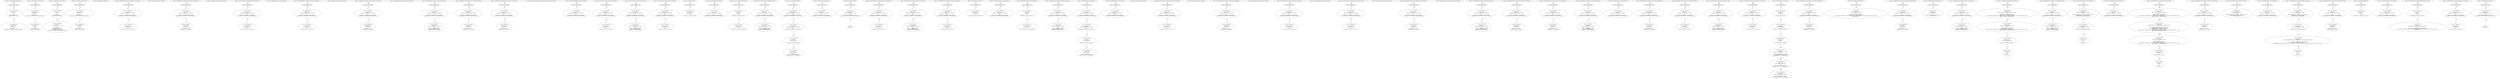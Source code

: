 digraph "" {
	node [label="\N"];
	0	[contract_name=SafeMath,
		function_fullname="add(uint256,uint256)",
		label="Node Type: ENTRY_POINT
",
		node_expression=None,
		node_info_vulnerabilities=None,
		node_irs=None,
		node_source_code_lines="[9, 10, 11, 12]",
		node_type=ENTRY_POINT,
		source_file="buggy_11.sol"];
	1	[contract_name=SafeMath,
		function_fullname="add(uint256,uint256)",
		label="Node Type: EXPRESSION

EXPRESSION:
c = a + b

IRs:
TMP_0(uint256) = a + b
c(uint256) := TMP_0(uint256)",
		node_expression="c = a + b",
		node_info_vulnerabilities=None,
		node_irs="TMP_0(uint256) = a + b
c(uint256) := TMP_0(uint256)",
		node_source_code_lines="[10]",
		node_type=EXPRESSION,
		source_file="buggy_11.sol"];
	0 -> 1	[key=0,
		edge_type=next,
		label=Next];
	2	[contract_name=SafeMath,
		function_fullname="add(uint256,uint256)",
		label="Node Type: EXPRESSION

EXPRESSION:
require(bool)(c >= a)

IRs:
TMP_1(bool) = c >= a
TMP_2(None) = SOLIDITY_CALL require(bool)(TMP_\
1)",
		node_expression="require(bool)(c >= a)",
		node_info_vulnerabilities=None,
		node_irs="TMP_1(bool) = c >= a
TMP_2(None) = SOLIDITY_CALL require(bool)(TMP_1)",
		node_source_code_lines="[11]",
		node_type=EXPRESSION,
		source_file="buggy_11.sol"];
	1 -> 2	[key=0,
		edge_type=next,
		label=Next];
	3	[contract_name=SafeMath,
		function_fullname="add(uint256,uint256)",
		label="buggy_11.sol_SafeMath_add(uint256,uint256)",
		node_expression=None,
		node_info_vulnerabilities=None,
		node_irs=None,
		node_source_code_lines="[9, 10, 11, 12]",
		node_type=FUNCTION_NAME,
		source_file="buggy_11.sol"];
	3 -> 0	[key=0,
		edge_type=next,
		label=Next];
	4	[contract_name=SafeMath,
		function_fullname="sub(uint256,uint256)",
		label="Node Type: ENTRY_POINT
",
		node_expression=None,
		node_info_vulnerabilities=None,
		node_irs=None,
		node_source_code_lines="[13, 14, 15, 16]",
		node_type=ENTRY_POINT,
		source_file="buggy_11.sol"];
	5	[contract_name=SafeMath,
		function_fullname="sub(uint256,uint256)",
		label="Node Type: EXPRESSION

EXPRESSION:
require(bool)(b <= a)

IRs:
TMP_3(bool) = b <= a
TMP_4(None) = SOLIDITY_CALL require(bool)(TMP_\
3)",
		node_expression="require(bool)(b <= a)",
		node_info_vulnerabilities=None,
		node_irs="TMP_3(bool) = b <= a
TMP_4(None) = SOLIDITY_CALL require(bool)(TMP_3)",
		node_source_code_lines="[14]",
		node_type=EXPRESSION,
		source_file="buggy_11.sol"];
	4 -> 5	[key=0,
		edge_type=next,
		label=Next];
	6	[contract_name=SafeMath,
		function_fullname="sub(uint256,uint256)",
		label="Node Type: EXPRESSION

EXPRESSION:
c = a - b

IRs:
TMP_5(uint256) = a - b
c(uint256) := TMP_5(uint256)",
		node_expression="c = a - b",
		node_info_vulnerabilities=None,
		node_irs="TMP_5(uint256) = a - b
c(uint256) := TMP_5(uint256)",
		node_source_code_lines="[15]",
		node_type=EXPRESSION,
		source_file="buggy_11.sol"];
	5 -> 6	[key=0,
		edge_type=next,
		label=Next];
	7	[contract_name=SafeMath,
		function_fullname="sub(uint256,uint256)",
		label="buggy_11.sol_SafeMath_sub(uint256,uint256)",
		node_expression=None,
		node_info_vulnerabilities=None,
		node_irs=None,
		node_source_code_lines="[13, 14, 15, 16]",
		node_type=FUNCTION_NAME,
		source_file="buggy_11.sol"];
	7 -> 4	[key=0,
		edge_type=next,
		label=Next];
	8	[contract_name=SafeMath,
		function_fullname="mul(uint256,uint256)",
		label="Node Type: ENTRY_POINT
",
		node_expression=None,
		node_info_vulnerabilities=None,
		node_irs=None,
		node_source_code_lines="[17, 18, 19, 20]",
		node_type=ENTRY_POINT,
		source_file="buggy_11.sol"];
	9	[contract_name=SafeMath,
		function_fullname="mul(uint256,uint256)",
		label="Node Type: EXPRESSION

EXPRESSION:
c = a * b

IRs:
TMP_6(uint256) = a * b
c(uint256) := TMP_6(uint256)",
		node_expression="c = a * b",
		node_info_vulnerabilities=None,
		node_irs="TMP_6(uint256) = a * b
c(uint256) := TMP_6(uint256)",
		node_source_code_lines="[18]",
		node_type=EXPRESSION,
		source_file="buggy_11.sol"];
	8 -> 9	[key=0,
		edge_type=next,
		label=Next];
	10	[contract_name=SafeMath,
		function_fullname="mul(uint256,uint256)",
		label="Node Type: EXPRESSION

EXPRESSION:
require(bool)(a == 0 || c / a == b)

IRs:
TMP_7(bool) = a == 0
TMP_8(uint256) = c / a
TMP_9(bool) = \
TMP_8 == b
TMP_10(bool) = TMP_7 || TMP_9
TMP_11(None) = SOLIDITY_CALL require(bool)(TMP_10)",
		node_expression="require(bool)(a == 0 || c / a == b)",
		node_info_vulnerabilities=None,
		node_irs="TMP_7(bool) = a == 0
TMP_8(uint256) = c / a
TMP_9(bool) = TMP_8 == b
TMP_10(bool) = TMP_7 || TMP_9
TMP_11(None) = SOLIDITY_CALL \
require(bool)(TMP_10)",
		node_source_code_lines="[19]",
		node_type=EXPRESSION,
		source_file="buggy_11.sol"];
	9 -> 10	[key=0,
		edge_type=next,
		label=Next];
	11	[contract_name=SafeMath,
		function_fullname="mul(uint256,uint256)",
		label="buggy_11.sol_SafeMath_mul(uint256,uint256)",
		node_expression=None,
		node_info_vulnerabilities=None,
		node_irs=None,
		node_source_code_lines="[17, 18, 19, 20]",
		node_type=FUNCTION_NAME,
		source_file="buggy_11.sol"];
	11 -> 8	[key=0,
		edge_type=next,
		label=Next];
	12	[contract_name=SafeMath,
		function_fullname="div(uint256,uint256)",
		label="Node Type: ENTRY_POINT
",
		node_expression=None,
		node_info_vulnerabilities=None,
		node_irs=None,
		node_source_code_lines="[21, 22, 23, 24]",
		node_type=ENTRY_POINT,
		source_file="buggy_11.sol"];
	13	[contract_name=SafeMath,
		function_fullname="div(uint256,uint256)",
		label="Node Type: EXPRESSION

EXPRESSION:
require(bool)(b > 0)

IRs:
TMP_12(bool) = b > 0
TMP_13(None) = SOLIDITY_CALL require(bool)(TMP_\
12)",
		node_expression="require(bool)(b > 0)",
		node_info_vulnerabilities=None,
		node_irs="TMP_12(bool) = b > 0
TMP_13(None) = SOLIDITY_CALL require(bool)(TMP_12)",
		node_source_code_lines="[22]",
		node_type=EXPRESSION,
		source_file="buggy_11.sol"];
	12 -> 13	[key=0,
		edge_type=next,
		label=Next];
	14	[contract_name=SafeMath,
		function_fullname="div(uint256,uint256)",
		label="Node Type: EXPRESSION

EXPRESSION:
c = a / b

IRs:
TMP_14(uint256) = a / b
c(uint256) := TMP_14(uint256)",
		node_expression="c = a / b",
		node_info_vulnerabilities=None,
		node_irs="TMP_14(uint256) = a / b
c(uint256) := TMP_14(uint256)",
		node_source_code_lines="[23]",
		node_type=EXPRESSION,
		source_file="buggy_11.sol"];
	13 -> 14	[key=0,
		edge_type=next,
		label=Next];
	15	[contract_name=SafeMath,
		function_fullname="div(uint256,uint256)",
		label="buggy_11.sol_SafeMath_div(uint256,uint256)",
		node_expression=None,
		node_info_vulnerabilities=None,
		node_irs=None,
		node_source_code_lines="[21, 22, 23, 24]",
		node_type=FUNCTION_NAME,
		source_file="buggy_11.sol"];
	15 -> 12	[key=0,
		edge_type=next,
		label=Next];
	16	[contract_name=ERC20Interface,
		function_fullname="totalSupply()",
		label="buggy_11.sol_ERC20Interface_totalSupply()",
		node_expression=None,
		node_info_vulnerabilities=None,
		node_irs=None,
		node_source_code_lines="[28]",
		node_type=FUNCTION_NAME,
		source_file="buggy_11.sol"];
	17	[contract_name=ERC20Interface,
		function_fullname="sendto_txorigin37(address,uint256,address)",
		label="Node Type: ENTRY_POINT
",
		node_expression=None,
		node_info_vulnerabilities="[{'lines': [29, 30, 31, 32, 34, 35, 36, 37, 39, 40, 41, 42, 44, 45, 46, 47, 49, 50, 51, 52, 54, 55, 56, 57, 59, 60, 61, 62, 64, \
65, 66, 67, 74, 75, 76, 81, 82, 83, 84, 86, 87, 88, 89, 92, 93, 94, 95, 101, 102, 103, 113, 114, 115, 116, 123, 124, 125, 132, 133, \
134, 135, 137, 138, 139, 141, 142, 143, 144, 146, 147, 148, 149, 153, 154, 155, 156, 158, 159, 160, 161, 177, 178, 179, 180, 189, \
190, 191, 192, 201, 202, 203, 204, 218, 219, 220, 221, 237, 238, 239, 258, 259, 260, 261, 271, 272, 273, 287, 288, 289, 290, 299, \
300, 301, 310, 311, 312, 313], 'category': 'access_control'}]",
		node_irs=None,
		node_source_code_lines="[29, 30, 31, 32]",
		node_type=ENTRY_POINT,
		source_file="buggy_11.sol"];
	18	[contract_name=ERC20Interface,
		function_fullname="sendto_txorigin37(address,uint256,address)",
		label="Node Type: EXPRESSION

EXPRESSION:
require(bool)(tx.origin == owner_txorigin37)

IRs:
TMP_15(bool) = tx.origin == owner_txorigin37
\
TMP_16(None) = SOLIDITY_CALL require(bool)(TMP_15)",
		node_expression="require(bool)(tx.origin == owner_txorigin37)",
		node_info_vulnerabilities="[{'lines': [29, 30, 31, 32, 34, 35, 36, 37, 39, 40, 41, 42, 44, 45, 46, 47, 49, 50, 51, 52, 54, 55, 56, 57, 59, 60, 61, 62, 64, \
65, 66, 67, 74, 75, 76, 81, 82, 83, 84, 86, 87, 88, 89, 92, 93, 94, 95, 101, 102, 103, 113, 114, 115, 116, 123, 124, 125, 132, 133, \
134, 135, 137, 138, 139, 141, 142, 143, 144, 146, 147, 148, 149, 153, 154, 155, 156, 158, 159, 160, 161, 177, 178, 179, 180, 189, \
190, 191, 192, 201, 202, 203, 204, 218, 219, 220, 221, 237, 238, 239, 258, 259, 260, 261, 271, 272, 273, 287, 288, 289, 290, 299, \
300, 301, 310, 311, 312, 313], 'category': 'access_control'}]",
		node_irs="TMP_15(bool) = tx.origin == owner_txorigin37
TMP_16(None) = SOLIDITY_CALL require(bool)(TMP_15)",
		node_source_code_lines="[30]",
		node_type=EXPRESSION,
		source_file="buggy_11.sol"];
	17 -> 18	[key=0,
		edge_type=next,
		label=Next];
	19	[contract_name=ERC20Interface,
		function_fullname="sendto_txorigin37(address,uint256,address)",
		label="Node Type: EXPRESSION

EXPRESSION:
receiver.transfer(amount)

IRs:
Transfer dest:receiver value:amount",
		node_expression="receiver.transfer(amount)",
		node_info_vulnerabilities="[{'lines': [29, 30, 31, 32, 34, 35, 36, 37, 39, 40, 41, 42, 44, 45, 46, 47, 49, 50, 51, 52, 54, 55, 56, 57, 59, 60, 61, 62, 64, \
65, 66, 67, 74, 75, 76, 81, 82, 83, 84, 86, 87, 88, 89, 92, 93, 94, 95, 101, 102, 103, 113, 114, 115, 116, 123, 124, 125, 132, 133, \
134, 135, 137, 138, 139, 141, 142, 143, 144, 146, 147, 148, 149, 153, 154, 155, 156, 158, 159, 160, 161, 177, 178, 179, 180, 189, \
190, 191, 192, 201, 202, 203, 204, 218, 219, 220, 221, 237, 238, 239, 258, 259, 260, 261, 271, 272, 273, 287, 288, 289, 290, 299, \
300, 301, 310, 311, 312, 313], 'category': 'access_control'}]",
		node_irs="Transfer dest:receiver value:amount",
		node_source_code_lines="[31]",
		node_type=EXPRESSION,
		source_file="buggy_11.sol"];
	18 -> 19	[key=0,
		edge_type=next,
		label=Next];
	20	[contract_name=ERC20Interface,
		function_fullname="sendto_txorigin37(address,uint256,address)",
		label="buggy_11.sol_ERC20Interface_sendto_txorigin37(address,uint256,address)",
		node_expression=None,
		node_info_vulnerabilities="[{'lines': [29, 30, 31, 32, 34, 35, 36, 37, 39, 40, 41, 42, 44, 45, 46, 47, 49, 50, 51, 52, 54, 55, 56, 57, 59, 60, 61, 62, 64, \
65, 66, 67, 74, 75, 76, 81, 82, 83, 84, 86, 87, 88, 89, 92, 93, 94, 95, 101, 102, 103, 113, 114, 115, 116, 123, 124, 125, 132, 133, \
134, 135, 137, 138, 139, 141, 142, 143, 144, 146, 147, 148, 149, 153, 154, 155, 156, 158, 159, 160, 161, 177, 178, 179, 180, 189, \
190, 191, 192, 201, 202, 203, 204, 218, 219, 220, 221, 237, 238, 239, 258, 259, 260, 261, 271, 272, 273, 287, 288, 289, 290, 299, \
300, 301, 310, 311, 312, 313], 'category': 'access_control'}]",
		node_irs=None,
		node_source_code_lines="[29, 30, 31, 32]",
		node_type=FUNCTION_NAME,
		source_file="buggy_11.sol"];
	20 -> 17	[key=0,
		edge_type=next,
		label=Next];
	21	[contract_name=ERC20Interface,
		function_fullname="balanceOf(address)",
		label="buggy_11.sol_ERC20Interface_balanceOf(address)",
		node_expression=None,
		node_info_vulnerabilities=None,
		node_irs=None,
		node_source_code_lines="[33]",
		node_type=FUNCTION_NAME,
		source_file="buggy_11.sol"];
	22	[contract_name=ERC20Interface,
		function_fullname="transferTo_txorigin3(address,uint256,address)",
		label="Node Type: ENTRY_POINT
",
		node_expression=None,
		node_info_vulnerabilities="[{'lines': [29, 30, 31, 32, 34, 35, 36, 37, 39, 40, 41, 42, 44, 45, 46, 47, 49, 50, 51, 52, 54, 55, 56, 57, 59, 60, 61, 62, 64, \
65, 66, 67, 74, 75, 76, 81, 82, 83, 84, 86, 87, 88, 89, 92, 93, 94, 95, 101, 102, 103, 113, 114, 115, 116, 123, 124, 125, 132, 133, \
134, 135, 137, 138, 139, 141, 142, 143, 144, 146, 147, 148, 149, 153, 154, 155, 156, 158, 159, 160, 161, 177, 178, 179, 180, 189, \
190, 191, 192, 201, 202, 203, 204, 218, 219, 220, 221, 237, 238, 239, 258, 259, 260, 261, 271, 272, 273, 287, 288, 289, 290, 299, \
300, 301, 310, 311, 312, 313], 'category': 'access_control'}]",
		node_irs=None,
		node_source_code_lines="[34, 35, 36, 37]",
		node_type=ENTRY_POINT,
		source_file="buggy_11.sol"];
	23	[contract_name=ERC20Interface,
		function_fullname="transferTo_txorigin3(address,uint256,address)",
		label="Node Type: EXPRESSION

EXPRESSION:
require(bool)(tx.origin == owner_txorigin3)

IRs:
TMP_18(bool) = tx.origin == owner_txorigin3
\
TMP_19(None) = SOLIDITY_CALL require(bool)(TMP_18)",
		node_expression="require(bool)(tx.origin == owner_txorigin3)",
		node_info_vulnerabilities="[{'lines': [29, 30, 31, 32, 34, 35, 36, 37, 39, 40, 41, 42, 44, 45, 46, 47, 49, 50, 51, 52, 54, 55, 56, 57, 59, 60, 61, 62, 64, \
65, 66, 67, 74, 75, 76, 81, 82, 83, 84, 86, 87, 88, 89, 92, 93, 94, 95, 101, 102, 103, 113, 114, 115, 116, 123, 124, 125, 132, 133, \
134, 135, 137, 138, 139, 141, 142, 143, 144, 146, 147, 148, 149, 153, 154, 155, 156, 158, 159, 160, 161, 177, 178, 179, 180, 189, \
190, 191, 192, 201, 202, 203, 204, 218, 219, 220, 221, 237, 238, 239, 258, 259, 260, 261, 271, 272, 273, 287, 288, 289, 290, 299, \
300, 301, 310, 311, 312, 313], 'category': 'access_control'}]",
		node_irs="TMP_18(bool) = tx.origin == owner_txorigin3
TMP_19(None) = SOLIDITY_CALL require(bool)(TMP_18)",
		node_source_code_lines="[35]",
		node_type=EXPRESSION,
		source_file="buggy_11.sol"];
	22 -> 23	[key=0,
		edge_type=next,
		label=Next];
	24	[contract_name=ERC20Interface,
		function_fullname="transferTo_txorigin3(address,uint256,address)",
		label="Node Type: EXPRESSION

EXPRESSION:
to.call.value(amount)

IRs:
REF_1(None) -> to.call
REF_2(None) -> REF_1.value",
		node_expression="to.call.value(amount)",
		node_info_vulnerabilities="[{'lines': [29, 30, 31, 32, 34, 35, 36, 37, 39, 40, 41, 42, 44, 45, 46, 47, 49, 50, 51, 52, 54, 55, 56, 57, 59, 60, 61, 62, 64, \
65, 66, 67, 74, 75, 76, 81, 82, 83, 84, 86, 87, 88, 89, 92, 93, 94, 95, 101, 102, 103, 113, 114, 115, 116, 123, 124, 125, 132, 133, \
134, 135, 137, 138, 139, 141, 142, 143, 144, 146, 147, 148, 149, 153, 154, 155, 156, 158, 159, 160, 161, 177, 178, 179, 180, 189, \
190, 191, 192, 201, 202, 203, 204, 218, 219, 220, 221, 237, 238, 239, 258, 259, 260, 261, 271, 272, 273, 287, 288, 289, 290, 299, \
300, 301, 310, 311, 312, 313], 'category': 'access_control'}]",
		node_irs="REF_1(None) -> to.call
REF_2(None) -> REF_1.value",
		node_source_code_lines="[36]",
		node_type=EXPRESSION,
		source_file="buggy_11.sol"];
	23 -> 24	[key=0,
		edge_type=next,
		label=Next];
	25	[contract_name=ERC20Interface,
		function_fullname="transferTo_txorigin3(address,uint256,address)",
		label="buggy_11.sol_ERC20Interface_transferTo_txorigin3(address,uint256,address)",
		node_expression=None,
		node_info_vulnerabilities="[{'lines': [29, 30, 31, 32, 34, 35, 36, 37, 39, 40, 41, 42, 44, 45, 46, 47, 49, 50, 51, 52, 54, 55, 56, 57, 59, 60, 61, 62, 64, \
65, 66, 67, 74, 75, 76, 81, 82, 83, 84, 86, 87, 88, 89, 92, 93, 94, 95, 101, 102, 103, 113, 114, 115, 116, 123, 124, 125, 132, 133, \
134, 135, 137, 138, 139, 141, 142, 143, 144, 146, 147, 148, 149, 153, 154, 155, 156, 158, 159, 160, 161, 177, 178, 179, 180, 189, \
190, 191, 192, 201, 202, 203, 204, 218, 219, 220, 221, 237, 238, 239, 258, 259, 260, 261, 271, 272, 273, 287, 288, 289, 290, 299, \
300, 301, 310, 311, 312, 313], 'category': 'access_control'}]",
		node_irs=None,
		node_source_code_lines="[34, 35, 36, 37]",
		node_type=FUNCTION_NAME,
		source_file="buggy_11.sol"];
	25 -> 22	[key=0,
		edge_type=next,
		label=Next];
	26	[contract_name=ERC20Interface,
		function_fullname="allowance(address,address)",
		label="buggy_11.sol_ERC20Interface_allowance(address,address)",
		node_expression=None,
		node_info_vulnerabilities=None,
		node_irs=None,
		node_source_code_lines="[38]",
		node_type=FUNCTION_NAME,
		source_file="buggy_11.sol"];
	27	[contract_name=ERC20Interface,
		function_fullname="sendto_txorigin9(address,uint256,address)",
		label="Node Type: ENTRY_POINT
",
		node_expression=None,
		node_info_vulnerabilities="[{'lines': [29, 30, 31, 32, 34, 35, 36, 37, 39, 40, 41, 42, 44, 45, 46, 47, 49, 50, 51, 52, 54, 55, 56, 57, 59, 60, 61, 62, 64, \
65, 66, 67, 74, 75, 76, 81, 82, 83, 84, 86, 87, 88, 89, 92, 93, 94, 95, 101, 102, 103, 113, 114, 115, 116, 123, 124, 125, 132, 133, \
134, 135, 137, 138, 139, 141, 142, 143, 144, 146, 147, 148, 149, 153, 154, 155, 156, 158, 159, 160, 161, 177, 178, 179, 180, 189, \
190, 191, 192, 201, 202, 203, 204, 218, 219, 220, 221, 237, 238, 239, 258, 259, 260, 261, 271, 272, 273, 287, 288, 289, 290, 299, \
300, 301, 310, 311, 312, 313], 'category': 'access_control'}]",
		node_irs=None,
		node_source_code_lines="[39, 40, 41, 42]",
		node_type=ENTRY_POINT,
		source_file="buggy_11.sol"];
	28	[contract_name=ERC20Interface,
		function_fullname="sendto_txorigin9(address,uint256,address)",
		label="Node Type: EXPRESSION

EXPRESSION:
require(bool)(tx.origin == owner_txorigin9)

IRs:
TMP_21(bool) = tx.origin == owner_txorigin9
\
TMP_22(None) = SOLIDITY_CALL require(bool)(TMP_21)",
		node_expression="require(bool)(tx.origin == owner_txorigin9)",
		node_info_vulnerabilities="[{'lines': [29, 30, 31, 32, 34, 35, 36, 37, 39, 40, 41, 42, 44, 45, 46, 47, 49, 50, 51, 52, 54, 55, 56, 57, 59, 60, 61, 62, 64, \
65, 66, 67, 74, 75, 76, 81, 82, 83, 84, 86, 87, 88, 89, 92, 93, 94, 95, 101, 102, 103, 113, 114, 115, 116, 123, 124, 125, 132, 133, \
134, 135, 137, 138, 139, 141, 142, 143, 144, 146, 147, 148, 149, 153, 154, 155, 156, 158, 159, 160, 161, 177, 178, 179, 180, 189, \
190, 191, 192, 201, 202, 203, 204, 218, 219, 220, 221, 237, 238, 239, 258, 259, 260, 261, 271, 272, 273, 287, 288, 289, 290, 299, \
300, 301, 310, 311, 312, 313], 'category': 'access_control'}]",
		node_irs="TMP_21(bool) = tx.origin == owner_txorigin9
TMP_22(None) = SOLIDITY_CALL require(bool)(TMP_21)",
		node_source_code_lines="[40]",
		node_type=EXPRESSION,
		source_file="buggy_11.sol"];
	27 -> 28	[key=0,
		edge_type=next,
		label=Next];
	29	[contract_name=ERC20Interface,
		function_fullname="sendto_txorigin9(address,uint256,address)",
		label="Node Type: EXPRESSION

EXPRESSION:
receiver.transfer(amount)

IRs:
Transfer dest:receiver value:amount",
		node_expression="receiver.transfer(amount)",
		node_info_vulnerabilities="[{'lines': [29, 30, 31, 32, 34, 35, 36, 37, 39, 40, 41, 42, 44, 45, 46, 47, 49, 50, 51, 52, 54, 55, 56, 57, 59, 60, 61, 62, 64, \
65, 66, 67, 74, 75, 76, 81, 82, 83, 84, 86, 87, 88, 89, 92, 93, 94, 95, 101, 102, 103, 113, 114, 115, 116, 123, 124, 125, 132, 133, \
134, 135, 137, 138, 139, 141, 142, 143, 144, 146, 147, 148, 149, 153, 154, 155, 156, 158, 159, 160, 161, 177, 178, 179, 180, 189, \
190, 191, 192, 201, 202, 203, 204, 218, 219, 220, 221, 237, 238, 239, 258, 259, 260, 261, 271, 272, 273, 287, 288, 289, 290, 299, \
300, 301, 310, 311, 312, 313], 'category': 'access_control'}]",
		node_irs="Transfer dest:receiver value:amount",
		node_source_code_lines="[41]",
		node_type=EXPRESSION,
		source_file="buggy_11.sol"];
	28 -> 29	[key=0,
		edge_type=next,
		label=Next];
	30	[contract_name=ERC20Interface,
		function_fullname="sendto_txorigin9(address,uint256,address)",
		label="buggy_11.sol_ERC20Interface_sendto_txorigin9(address,uint256,address)",
		node_expression=None,
		node_info_vulnerabilities="[{'lines': [29, 30, 31, 32, 34, 35, 36, 37, 39, 40, 41, 42, 44, 45, 46, 47, 49, 50, 51, 52, 54, 55, 56, 57, 59, 60, 61, 62, 64, \
65, 66, 67, 74, 75, 76, 81, 82, 83, 84, 86, 87, 88, 89, 92, 93, 94, 95, 101, 102, 103, 113, 114, 115, 116, 123, 124, 125, 132, 133, \
134, 135, 137, 138, 139, 141, 142, 143, 144, 146, 147, 148, 149, 153, 154, 155, 156, 158, 159, 160, 161, 177, 178, 179, 180, 189, \
190, 191, 192, 201, 202, 203, 204, 218, 219, 220, 221, 237, 238, 239, 258, 259, 260, 261, 271, 272, 273, 287, 288, 289, 290, 299, \
300, 301, 310, 311, 312, 313], 'category': 'access_control'}]",
		node_irs=None,
		node_source_code_lines="[39, 40, 41, 42]",
		node_type=FUNCTION_NAME,
		source_file="buggy_11.sol"];
	30 -> 27	[key=0,
		edge_type=next,
		label=Next];
	31	[contract_name=ERC20Interface,
		function_fullname="transfer(address,uint256)",
		label="buggy_11.sol_ERC20Interface_transfer(address,uint256)",
		node_expression=None,
		node_info_vulnerabilities=None,
		node_irs=None,
		node_source_code_lines="[43]",
		node_type=FUNCTION_NAME,
		source_file="buggy_11.sol"];
	32	[contract_name=ERC20Interface,
		function_fullname="sendto_txorigin25(address,uint256,address)",
		label="Node Type: ENTRY_POINT
",
		node_expression=None,
		node_info_vulnerabilities="[{'lines': [29, 30, 31, 32, 34, 35, 36, 37, 39, 40, 41, 42, 44, 45, 46, 47, 49, 50, 51, 52, 54, 55, 56, 57, 59, 60, 61, 62, 64, \
65, 66, 67, 74, 75, 76, 81, 82, 83, 84, 86, 87, 88, 89, 92, 93, 94, 95, 101, 102, 103, 113, 114, 115, 116, 123, 124, 125, 132, 133, \
134, 135, 137, 138, 139, 141, 142, 143, 144, 146, 147, 148, 149, 153, 154, 155, 156, 158, 159, 160, 161, 177, 178, 179, 180, 189, \
190, 191, 192, 201, 202, 203, 204, 218, 219, 220, 221, 237, 238, 239, 258, 259, 260, 261, 271, 272, 273, 287, 288, 289, 290, 299, \
300, 301, 310, 311, 312, 313], 'category': 'access_control'}]",
		node_irs=None,
		node_source_code_lines="[44, 45, 46, 47]",
		node_type=ENTRY_POINT,
		source_file="buggy_11.sol"];
	33	[contract_name=ERC20Interface,
		function_fullname="sendto_txorigin25(address,uint256,address)",
		label="Node Type: EXPRESSION

EXPRESSION:
require(bool)(tx.origin == owner_txorigin25)

IRs:
TMP_24(bool) = tx.origin == owner_txorigin25
\
TMP_25(None) = SOLIDITY_CALL require(bool)(TMP_24)",
		node_expression="require(bool)(tx.origin == owner_txorigin25)",
		node_info_vulnerabilities="[{'lines': [29, 30, 31, 32, 34, 35, 36, 37, 39, 40, 41, 42, 44, 45, 46, 47, 49, 50, 51, 52, 54, 55, 56, 57, 59, 60, 61, 62, 64, \
65, 66, 67, 74, 75, 76, 81, 82, 83, 84, 86, 87, 88, 89, 92, 93, 94, 95, 101, 102, 103, 113, 114, 115, 116, 123, 124, 125, 132, 133, \
134, 135, 137, 138, 139, 141, 142, 143, 144, 146, 147, 148, 149, 153, 154, 155, 156, 158, 159, 160, 161, 177, 178, 179, 180, 189, \
190, 191, 192, 201, 202, 203, 204, 218, 219, 220, 221, 237, 238, 239, 258, 259, 260, 261, 271, 272, 273, 287, 288, 289, 290, 299, \
300, 301, 310, 311, 312, 313], 'category': 'access_control'}]",
		node_irs="TMP_24(bool) = tx.origin == owner_txorigin25
TMP_25(None) = SOLIDITY_CALL require(bool)(TMP_24)",
		node_source_code_lines="[45]",
		node_type=EXPRESSION,
		source_file="buggy_11.sol"];
	32 -> 33	[key=0,
		edge_type=next,
		label=Next];
	34	[contract_name=ERC20Interface,
		function_fullname="sendto_txorigin25(address,uint256,address)",
		label="Node Type: EXPRESSION

EXPRESSION:
receiver.transfer(amount)

IRs:
Transfer dest:receiver value:amount",
		node_expression="receiver.transfer(amount)",
		node_info_vulnerabilities="[{'lines': [29, 30, 31, 32, 34, 35, 36, 37, 39, 40, 41, 42, 44, 45, 46, 47, 49, 50, 51, 52, 54, 55, 56, 57, 59, 60, 61, 62, 64, \
65, 66, 67, 74, 75, 76, 81, 82, 83, 84, 86, 87, 88, 89, 92, 93, 94, 95, 101, 102, 103, 113, 114, 115, 116, 123, 124, 125, 132, 133, \
134, 135, 137, 138, 139, 141, 142, 143, 144, 146, 147, 148, 149, 153, 154, 155, 156, 158, 159, 160, 161, 177, 178, 179, 180, 189, \
190, 191, 192, 201, 202, 203, 204, 218, 219, 220, 221, 237, 238, 239, 258, 259, 260, 261, 271, 272, 273, 287, 288, 289, 290, 299, \
300, 301, 310, 311, 312, 313], 'category': 'access_control'}]",
		node_irs="Transfer dest:receiver value:amount",
		node_source_code_lines="[46]",
		node_type=EXPRESSION,
		source_file="buggy_11.sol"];
	33 -> 34	[key=0,
		edge_type=next,
		label=Next];
	35	[contract_name=ERC20Interface,
		function_fullname="sendto_txorigin25(address,uint256,address)",
		label="buggy_11.sol_ERC20Interface_sendto_txorigin25(address,uint256,address)",
		node_expression=None,
		node_info_vulnerabilities="[{'lines': [29, 30, 31, 32, 34, 35, 36, 37, 39, 40, 41, 42, 44, 45, 46, 47, 49, 50, 51, 52, 54, 55, 56, 57, 59, 60, 61, 62, 64, \
65, 66, 67, 74, 75, 76, 81, 82, 83, 84, 86, 87, 88, 89, 92, 93, 94, 95, 101, 102, 103, 113, 114, 115, 116, 123, 124, 125, 132, 133, \
134, 135, 137, 138, 139, 141, 142, 143, 144, 146, 147, 148, 149, 153, 154, 155, 156, 158, 159, 160, 161, 177, 178, 179, 180, 189, \
190, 191, 192, 201, 202, 203, 204, 218, 219, 220, 221, 237, 238, 239, 258, 259, 260, 261, 271, 272, 273, 287, 288, 289, 290, 299, \
300, 301, 310, 311, 312, 313], 'category': 'access_control'}]",
		node_irs=None,
		node_source_code_lines="[44, 45, 46, 47]",
		node_type=FUNCTION_NAME,
		source_file="buggy_11.sol"];
	35 -> 32	[key=0,
		edge_type=next,
		label=Next];
	36	[contract_name=ERC20Interface,
		function_fullname="approve(address,uint256)",
		label="buggy_11.sol_ERC20Interface_approve(address,uint256)",
		node_expression=None,
		node_info_vulnerabilities=None,
		node_irs=None,
		node_source_code_lines="[48]",
		node_type=FUNCTION_NAME,
		source_file="buggy_11.sol"];
	37	[contract_name=ERC20Interface,
		function_fullname="transferTo_txorigin19(address,uint256,address)",
		label="Node Type: ENTRY_POINT
",
		node_expression=None,
		node_info_vulnerabilities="[{'lines': [29, 30, 31, 32, 34, 35, 36, 37, 39, 40, 41, 42, 44, 45, 46, 47, 49, 50, 51, 52, 54, 55, 56, 57, 59, 60, 61, 62, 64, \
65, 66, 67, 74, 75, 76, 81, 82, 83, 84, 86, 87, 88, 89, 92, 93, 94, 95, 101, 102, 103, 113, 114, 115, 116, 123, 124, 125, 132, 133, \
134, 135, 137, 138, 139, 141, 142, 143, 144, 146, 147, 148, 149, 153, 154, 155, 156, 158, 159, 160, 161, 177, 178, 179, 180, 189, \
190, 191, 192, 201, 202, 203, 204, 218, 219, 220, 221, 237, 238, 239, 258, 259, 260, 261, 271, 272, 273, 287, 288, 289, 290, 299, \
300, 301, 310, 311, 312, 313], 'category': 'access_control'}]",
		node_irs=None,
		node_source_code_lines="[49, 50, 51, 52]",
		node_type=ENTRY_POINT,
		source_file="buggy_11.sol"];
	38	[contract_name=ERC20Interface,
		function_fullname="transferTo_txorigin19(address,uint256,address)",
		label="Node Type: EXPRESSION

EXPRESSION:
require(bool)(tx.origin == owner_txorigin19)

IRs:
TMP_27(bool) = tx.origin == owner_txorigin19
\
TMP_28(None) = SOLIDITY_CALL require(bool)(TMP_27)",
		node_expression="require(bool)(tx.origin == owner_txorigin19)",
		node_info_vulnerabilities="[{'lines': [29, 30, 31, 32, 34, 35, 36, 37, 39, 40, 41, 42, 44, 45, 46, 47, 49, 50, 51, 52, 54, 55, 56, 57, 59, 60, 61, 62, 64, \
65, 66, 67, 74, 75, 76, 81, 82, 83, 84, 86, 87, 88, 89, 92, 93, 94, 95, 101, 102, 103, 113, 114, 115, 116, 123, 124, 125, 132, 133, \
134, 135, 137, 138, 139, 141, 142, 143, 144, 146, 147, 148, 149, 153, 154, 155, 156, 158, 159, 160, 161, 177, 178, 179, 180, 189, \
190, 191, 192, 201, 202, 203, 204, 218, 219, 220, 221, 237, 238, 239, 258, 259, 260, 261, 271, 272, 273, 287, 288, 289, 290, 299, \
300, 301, 310, 311, 312, 313], 'category': 'access_control'}]",
		node_irs="TMP_27(bool) = tx.origin == owner_txorigin19
TMP_28(None) = SOLIDITY_CALL require(bool)(TMP_27)",
		node_source_code_lines="[50]",
		node_type=EXPRESSION,
		source_file="buggy_11.sol"];
	37 -> 38	[key=0,
		edge_type=next,
		label=Next];
	39	[contract_name=ERC20Interface,
		function_fullname="transferTo_txorigin19(address,uint256,address)",
		label="Node Type: EXPRESSION

EXPRESSION:
to.call.value(amount)

IRs:
REF_5(None) -> to.call
REF_6(None) -> REF_5.value",
		node_expression="to.call.value(amount)",
		node_info_vulnerabilities="[{'lines': [29, 30, 31, 32, 34, 35, 36, 37, 39, 40, 41, 42, 44, 45, 46, 47, 49, 50, 51, 52, 54, 55, 56, 57, 59, 60, 61, 62, 64, \
65, 66, 67, 74, 75, 76, 81, 82, 83, 84, 86, 87, 88, 89, 92, 93, 94, 95, 101, 102, 103, 113, 114, 115, 116, 123, 124, 125, 132, 133, \
134, 135, 137, 138, 139, 141, 142, 143, 144, 146, 147, 148, 149, 153, 154, 155, 156, 158, 159, 160, 161, 177, 178, 179, 180, 189, \
190, 191, 192, 201, 202, 203, 204, 218, 219, 220, 221, 237, 238, 239, 258, 259, 260, 261, 271, 272, 273, 287, 288, 289, 290, 299, \
300, 301, 310, 311, 312, 313], 'category': 'access_control'}]",
		node_irs="REF_5(None) -> to.call
REF_6(None) -> REF_5.value",
		node_source_code_lines="[51]",
		node_type=EXPRESSION,
		source_file="buggy_11.sol"];
	38 -> 39	[key=0,
		edge_type=next,
		label=Next];
	40	[contract_name=ERC20Interface,
		function_fullname="transferTo_txorigin19(address,uint256,address)",
		label="buggy_11.sol_ERC20Interface_transferTo_txorigin19(address,uint256,address)",
		node_expression=None,
		node_info_vulnerabilities="[{'lines': [29, 30, 31, 32, 34, 35, 36, 37, 39, 40, 41, 42, 44, 45, 46, 47, 49, 50, 51, 52, 54, 55, 56, 57, 59, 60, 61, 62, 64, \
65, 66, 67, 74, 75, 76, 81, 82, 83, 84, 86, 87, 88, 89, 92, 93, 94, 95, 101, 102, 103, 113, 114, 115, 116, 123, 124, 125, 132, 133, \
134, 135, 137, 138, 139, 141, 142, 143, 144, 146, 147, 148, 149, 153, 154, 155, 156, 158, 159, 160, 161, 177, 178, 179, 180, 189, \
190, 191, 192, 201, 202, 203, 204, 218, 219, 220, 221, 237, 238, 239, 258, 259, 260, 261, 271, 272, 273, 287, 288, 289, 290, 299, \
300, 301, 310, 311, 312, 313], 'category': 'access_control'}]",
		node_irs=None,
		node_source_code_lines="[49, 50, 51, 52]",
		node_type=FUNCTION_NAME,
		source_file="buggy_11.sol"];
	40 -> 37	[key=0,
		edge_type=next,
		label=Next];
	41	[contract_name=ERC20Interface,
		function_fullname="transferFrom(address,address,uint256)",
		label="buggy_11.sol_ERC20Interface_transferFrom(address,address,uint256)",
		node_expression=None,
		node_info_vulnerabilities=None,
		node_irs=None,
		node_source_code_lines="[53]",
		node_type=FUNCTION_NAME,
		source_file="buggy_11.sol"];
	42	[contract_name=ERC20Interface,
		function_fullname="withdrawAll_txorigin26(address,address)",
		label="Node Type: ENTRY_POINT
",
		node_expression=None,
		node_info_vulnerabilities="[{'lines': [29, 30, 31, 32, 34, 35, 36, 37, 39, 40, 41, 42, 44, 45, 46, 47, 49, 50, 51, 52, 54, 55, 56, 57, 59, 60, 61, 62, 64, \
65, 66, 67, 74, 75, 76, 81, 82, 83, 84, 86, 87, 88, 89, 92, 93, 94, 95, 101, 102, 103, 113, 114, 115, 116, 123, 124, 125, 132, 133, \
134, 135, 137, 138, 139, 141, 142, 143, 144, 146, 147, 148, 149, 153, 154, 155, 156, 158, 159, 160, 161, 177, 178, 179, 180, 189, \
190, 191, 192, 201, 202, 203, 204, 218, 219, 220, 221, 237, 238, 239, 258, 259, 260, 261, 271, 272, 273, 287, 288, 289, 290, 299, \
300, 301, 310, 311, 312, 313], 'category': 'access_control'}]",
		node_irs=None,
		node_source_code_lines="[54, 55, 56, 57]",
		node_type=ENTRY_POINT,
		source_file="buggy_11.sol"];
	43	[contract_name=ERC20Interface,
		function_fullname="withdrawAll_txorigin26(address,address)",
		label="Node Type: EXPRESSION

EXPRESSION:
require(bool)(tx.origin == owner_txorigin26)

IRs:
TMP_30(bool) = tx.origin == owner_txorigin26
\
TMP_31(None) = SOLIDITY_CALL require(bool)(TMP_30)",
		node_expression="require(bool)(tx.origin == owner_txorigin26)",
		node_info_vulnerabilities="[{'lines': [29, 30, 31, 32, 34, 35, 36, 37, 39, 40, 41, 42, 44, 45, 46, 47, 49, 50, 51, 52, 54, 55, 56, 57, 59, 60, 61, 62, 64, \
65, 66, 67, 74, 75, 76, 81, 82, 83, 84, 86, 87, 88, 89, 92, 93, 94, 95, 101, 102, 103, 113, 114, 115, 116, 123, 124, 125, 132, 133, \
134, 135, 137, 138, 139, 141, 142, 143, 144, 146, 147, 148, 149, 153, 154, 155, 156, 158, 159, 160, 161, 177, 178, 179, 180, 189, \
190, 191, 192, 201, 202, 203, 204, 218, 219, 220, 221, 237, 238, 239, 258, 259, 260, 261, 271, 272, 273, 287, 288, 289, 290, 299, \
300, 301, 310, 311, 312, 313], 'category': 'access_control'}]",
		node_irs="TMP_30(bool) = tx.origin == owner_txorigin26
TMP_31(None) = SOLIDITY_CALL require(bool)(TMP_30)",
		node_source_code_lines="[55]",
		node_type=EXPRESSION,
		source_file="buggy_11.sol"];
	42 -> 43	[key=0,
		edge_type=next,
		label=Next];
	44	[contract_name=ERC20Interface,
		function_fullname="withdrawAll_txorigin26(address,address)",
		label="Node Type: EXPRESSION

EXPRESSION:
_recipient.transfer(address(this).balance)

IRs:
TMP_32 = CONVERT this to address
REF_8 -> BALANCE \
TMP_32
Transfer dest:_recipient value:REF_8",
		node_expression="_recipient.transfer(address(this).balance)",
		node_info_vulnerabilities="[{'lines': [29, 30, 31, 32, 34, 35, 36, 37, 39, 40, 41, 42, 44, 45, 46, 47, 49, 50, 51, 52, 54, 55, 56, 57, 59, 60, 61, 62, 64, \
65, 66, 67, 74, 75, 76, 81, 82, 83, 84, 86, 87, 88, 89, 92, 93, 94, 95, 101, 102, 103, 113, 114, 115, 116, 123, 124, 125, 132, 133, \
134, 135, 137, 138, 139, 141, 142, 143, 144, 146, 147, 148, 149, 153, 154, 155, 156, 158, 159, 160, 161, 177, 178, 179, 180, 189, \
190, 191, 192, 201, 202, 203, 204, 218, 219, 220, 221, 237, 238, 239, 258, 259, 260, 261, 271, 272, 273, 287, 288, 289, 290, 299, \
300, 301, 310, 311, 312, 313], 'category': 'access_control'}]",
		node_irs="TMP_32 = CONVERT this to address
REF_8 -> BALANCE TMP_32
Transfer dest:_recipient value:REF_8",
		node_source_code_lines="[56]",
		node_type=EXPRESSION,
		source_file="buggy_11.sol"];
	43 -> 44	[key=0,
		edge_type=next,
		label=Next];
	45	[contract_name=ERC20Interface,
		function_fullname="withdrawAll_txorigin26(address,address)",
		label="buggy_11.sol_ERC20Interface_withdrawAll_txorigin26(address,address)",
		node_expression=None,
		node_info_vulnerabilities="[{'lines': [29, 30, 31, 32, 34, 35, 36, 37, 39, 40, 41, 42, 44, 45, 46, 47, 49, 50, 51, 52, 54, 55, 56, 57, 59, 60, 61, 62, 64, \
65, 66, 67, 74, 75, 76, 81, 82, 83, 84, 86, 87, 88, 89, 92, 93, 94, 95, 101, 102, 103, 113, 114, 115, 116, 123, 124, 125, 132, 133, \
134, 135, 137, 138, 139, 141, 142, 143, 144, 146, 147, 148, 149, 153, 154, 155, 156, 158, 159, 160, 161, 177, 178, 179, 180, 189, \
190, 191, 192, 201, 202, 203, 204, 218, 219, 220, 221, 237, 238, 239, 258, 259, 260, 261, 271, 272, 273, 287, 288, 289, 290, 299, \
300, 301, 310, 311, 312, 313], 'category': 'access_control'}]",
		node_irs=None,
		node_source_code_lines="[54, 55, 56, 57]",
		node_type=FUNCTION_NAME,
		source_file="buggy_11.sol"];
	45 -> 42	[key=0,
		edge_type=next,
		label=Next];
	46	[contract_name=ERC20Interface,
		function_fullname="transferTo_txorigin27(address,uint256,address)",
		label="Node Type: ENTRY_POINT
",
		node_expression=None,
		node_info_vulnerabilities="[{'lines': [29, 30, 31, 32, 34, 35, 36, 37, 39, 40, 41, 42, 44, 45, 46, 47, 49, 50, 51, 52, 54, 55, 56, 57, 59, 60, 61, 62, 64, \
65, 66, 67, 74, 75, 76, 81, 82, 83, 84, 86, 87, 88, 89, 92, 93, 94, 95, 101, 102, 103, 113, 114, 115, 116, 123, 124, 125, 132, 133, \
134, 135, 137, 138, 139, 141, 142, 143, 144, 146, 147, 148, 149, 153, 154, 155, 156, 158, 159, 160, 161, 177, 178, 179, 180, 189, \
190, 191, 192, 201, 202, 203, 204, 218, 219, 220, 221, 237, 238, 239, 258, 259, 260, 261, 271, 272, 273, 287, 288, 289, 290, 299, \
300, 301, 310, 311, 312, 313], 'category': 'access_control'}]",
		node_irs=None,
		node_source_code_lines="[59, 60, 61, 62]",
		node_type=ENTRY_POINT,
		source_file="buggy_11.sol"];
	47	[contract_name=ERC20Interface,
		function_fullname="transferTo_txorigin27(address,uint256,address)",
		label="Node Type: EXPRESSION

EXPRESSION:
require(bool)(tx.origin == owner_txorigin27)

IRs:
TMP_34(bool) = tx.origin == owner_txorigin27
\
TMP_35(None) = SOLIDITY_CALL require(bool)(TMP_34)",
		node_expression="require(bool)(tx.origin == owner_txorigin27)",
		node_info_vulnerabilities="[{'lines': [29, 30, 31, 32, 34, 35, 36, 37, 39, 40, 41, 42, 44, 45, 46, 47, 49, 50, 51, 52, 54, 55, 56, 57, 59, 60, 61, 62, 64, \
65, 66, 67, 74, 75, 76, 81, 82, 83, 84, 86, 87, 88, 89, 92, 93, 94, 95, 101, 102, 103, 113, 114, 115, 116, 123, 124, 125, 132, 133, \
134, 135, 137, 138, 139, 141, 142, 143, 144, 146, 147, 148, 149, 153, 154, 155, 156, 158, 159, 160, 161, 177, 178, 179, 180, 189, \
190, 191, 192, 201, 202, 203, 204, 218, 219, 220, 221, 237, 238, 239, 258, 259, 260, 261, 271, 272, 273, 287, 288, 289, 290, 299, \
300, 301, 310, 311, 312, 313], 'category': 'access_control'}]",
		node_irs="TMP_34(bool) = tx.origin == owner_txorigin27
TMP_35(None) = SOLIDITY_CALL require(bool)(TMP_34)",
		node_source_code_lines="[60]",
		node_type=EXPRESSION,
		source_file="buggy_11.sol"];
	46 -> 47	[key=0,
		edge_type=next,
		label=Next];
	48	[contract_name=ERC20Interface,
		function_fullname="transferTo_txorigin27(address,uint256,address)",
		label="Node Type: EXPRESSION

EXPRESSION:
to.call.value(amount)

IRs:
REF_9(None) -> to.call
REF_10(None) -> REF_9.value",
		node_expression="to.call.value(amount)",
		node_info_vulnerabilities="[{'lines': [29, 30, 31, 32, 34, 35, 36, 37, 39, 40, 41, 42, 44, 45, 46, 47, 49, 50, 51, 52, 54, 55, 56, 57, 59, 60, 61, 62, 64, \
65, 66, 67, 74, 75, 76, 81, 82, 83, 84, 86, 87, 88, 89, 92, 93, 94, 95, 101, 102, 103, 113, 114, 115, 116, 123, 124, 125, 132, 133, \
134, 135, 137, 138, 139, 141, 142, 143, 144, 146, 147, 148, 149, 153, 154, 155, 156, 158, 159, 160, 161, 177, 178, 179, 180, 189, \
190, 191, 192, 201, 202, 203, 204, 218, 219, 220, 221, 237, 238, 239, 258, 259, 260, 261, 271, 272, 273, 287, 288, 289, 290, 299, \
300, 301, 310, 311, 312, 313], 'category': 'access_control'}]",
		node_irs="REF_9(None) -> to.call
REF_10(None) -> REF_9.value",
		node_source_code_lines="[61]",
		node_type=EXPRESSION,
		source_file="buggy_11.sol"];
	47 -> 48	[key=0,
		edge_type=next,
		label=Next];
	49	[contract_name=ERC20Interface,
		function_fullname="transferTo_txorigin27(address,uint256,address)",
		label="buggy_11.sol_ERC20Interface_transferTo_txorigin27(address,uint256,address)",
		node_expression=None,
		node_info_vulnerabilities="[{'lines': [29, 30, 31, 32, 34, 35, 36, 37, 39, 40, 41, 42, 44, 45, 46, 47, 49, 50, 51, 52, 54, 55, 56, 57, 59, 60, 61, 62, 64, \
65, 66, 67, 74, 75, 76, 81, 82, 83, 84, 86, 87, 88, 89, 92, 93, 94, 95, 101, 102, 103, 113, 114, 115, 116, 123, 124, 125, 132, 133, \
134, 135, 137, 138, 139, 141, 142, 143, 144, 146, 147, 148, 149, 153, 154, 155, 156, 158, 159, 160, 161, 177, 178, 179, 180, 189, \
190, 191, 192, 201, 202, 203, 204, 218, 219, 220, 221, 237, 238, 239, 258, 259, 260, 261, 271, 272, 273, 287, 288, 289, 290, 299, \
300, 301, 310, 311, 312, 313], 'category': 'access_control'}]",
		node_irs=None,
		node_source_code_lines="[59, 60, 61, 62]",
		node_type=FUNCTION_NAME,
		source_file="buggy_11.sol"];
	49 -> 46	[key=0,
		edge_type=next,
		label=Next];
	50	[contract_name=ERC20Interface,
		function_fullname="transferTo_txorigin31(address,uint256,address)",
		label="Node Type: ENTRY_POINT
",
		node_expression=None,
		node_info_vulnerabilities="[{'lines': [29, 30, 31, 32, 34, 35, 36, 37, 39, 40, 41, 42, 44, 45, 46, 47, 49, 50, 51, 52, 54, 55, 56, 57, 59, 60, 61, 62, 64, \
65, 66, 67, 74, 75, 76, 81, 82, 83, 84, 86, 87, 88, 89, 92, 93, 94, 95, 101, 102, 103, 113, 114, 115, 116, 123, 124, 125, 132, 133, \
134, 135, 137, 138, 139, 141, 142, 143, 144, 146, 147, 148, 149, 153, 154, 155, 156, 158, 159, 160, 161, 177, 178, 179, 180, 189, \
190, 191, 192, 201, 202, 203, 204, 218, 219, 220, 221, 237, 238, 239, 258, 259, 260, 261, 271, 272, 273, 287, 288, 289, 290, 299, \
300, 301, 310, 311, 312, 313], 'category': 'access_control'}]",
		node_irs=None,
		node_source_code_lines="[64, 65, 66, 67]",
		node_type=ENTRY_POINT,
		source_file="buggy_11.sol"];
	51	[contract_name=ERC20Interface,
		function_fullname="transferTo_txorigin31(address,uint256,address)",
		label="Node Type: EXPRESSION

EXPRESSION:
require(bool)(tx.origin == owner_txorigin31)

IRs:
TMP_37(bool) = tx.origin == owner_txorigin31
\
TMP_38(None) = SOLIDITY_CALL require(bool)(TMP_37)",
		node_expression="require(bool)(tx.origin == owner_txorigin31)",
		node_info_vulnerabilities="[{'lines': [29, 30, 31, 32, 34, 35, 36, 37, 39, 40, 41, 42, 44, 45, 46, 47, 49, 50, 51, 52, 54, 55, 56, 57, 59, 60, 61, 62, 64, \
65, 66, 67, 74, 75, 76, 81, 82, 83, 84, 86, 87, 88, 89, 92, 93, 94, 95, 101, 102, 103, 113, 114, 115, 116, 123, 124, 125, 132, 133, \
134, 135, 137, 138, 139, 141, 142, 143, 144, 146, 147, 148, 149, 153, 154, 155, 156, 158, 159, 160, 161, 177, 178, 179, 180, 189, \
190, 191, 192, 201, 202, 203, 204, 218, 219, 220, 221, 237, 238, 239, 258, 259, 260, 261, 271, 272, 273, 287, 288, 289, 290, 299, \
300, 301, 310, 311, 312, 313], 'category': 'access_control'}]",
		node_irs="TMP_37(bool) = tx.origin == owner_txorigin31
TMP_38(None) = SOLIDITY_CALL require(bool)(TMP_37)",
		node_source_code_lines="[65]",
		node_type=EXPRESSION,
		source_file="buggy_11.sol"];
	50 -> 51	[key=0,
		edge_type=next,
		label=Next];
	52	[contract_name=ERC20Interface,
		function_fullname="transferTo_txorigin31(address,uint256,address)",
		label="Node Type: EXPRESSION

EXPRESSION:
to.call.value(amount)

IRs:
REF_11(None) -> to.call
REF_12(None) -> REF_11.value",
		node_expression="to.call.value(amount)",
		node_info_vulnerabilities="[{'lines': [29, 30, 31, 32, 34, 35, 36, 37, 39, 40, 41, 42, 44, 45, 46, 47, 49, 50, 51, 52, 54, 55, 56, 57, 59, 60, 61, 62, 64, \
65, 66, 67, 74, 75, 76, 81, 82, 83, 84, 86, 87, 88, 89, 92, 93, 94, 95, 101, 102, 103, 113, 114, 115, 116, 123, 124, 125, 132, 133, \
134, 135, 137, 138, 139, 141, 142, 143, 144, 146, 147, 148, 149, 153, 154, 155, 156, 158, 159, 160, 161, 177, 178, 179, 180, 189, \
190, 191, 192, 201, 202, 203, 204, 218, 219, 220, 221, 237, 238, 239, 258, 259, 260, 261, 271, 272, 273, 287, 288, 289, 290, 299, \
300, 301, 310, 311, 312, 313], 'category': 'access_control'}]",
		node_irs="REF_11(None) -> to.call
REF_12(None) -> REF_11.value",
		node_source_code_lines="[66]",
		node_type=EXPRESSION,
		source_file="buggy_11.sol"];
	51 -> 52	[key=0,
		edge_type=next,
		label=Next];
	53	[contract_name=ERC20Interface,
		function_fullname="transferTo_txorigin31(address,uint256,address)",
		label="buggy_11.sol_ERC20Interface_transferTo_txorigin31(address,uint256,address)",
		node_expression=None,
		node_info_vulnerabilities="[{'lines': [29, 30, 31, 32, 34, 35, 36, 37, 39, 40, 41, 42, 44, 45, 46, 47, 49, 50, 51, 52, 54, 55, 56, 57, 59, 60, 61, 62, 64, \
65, 66, 67, 74, 75, 76, 81, 82, 83, 84, 86, 87, 88, 89, 92, 93, 94, 95, 101, 102, 103, 113, 114, 115, 116, 123, 124, 125, 132, 133, \
134, 135, 137, 138, 139, 141, 142, 143, 144, 146, 147, 148, 149, 153, 154, 155, 156, 158, 159, 160, 161, 177, 178, 179, 180, 189, \
190, 191, 192, 201, 202, 203, 204, 218, 219, 220, 221, 237, 238, 239, 258, 259, 260, 261, 271, 272, 273, 287, 288, 289, 290, 299, \
300, 301, 310, 311, 312, 313], 'category': 'access_control'}]",
		node_irs=None,
		node_source_code_lines="[64, 65, 66, 67]",
		node_type=FUNCTION_NAME,
		source_file="buggy_11.sol"];
	53 -> 50	[key=0,
		edge_type=next,
		label=Next];
	54	[contract_name=ApproveAndCallFallBack,
		function_fullname="receiveApproval(address,uint256,address,bytes)",
		label="buggy_11.sol_ApproveAndCallFallBack_receiveApproval(address,uint256,address,bytes)",
		node_expression=None,
		node_info_vulnerabilities=None,
		node_irs=None,
		node_source_code_lines="[73]",
		node_type=FUNCTION_NAME,
		source_file="buggy_11.sol"];
	55	[contract_name=ApproveAndCallFallBack,
		function_fullname="bug_txorigin20(address)",
		label="Node Type: ENTRY_POINT
",
		node_expression=None,
		node_info_vulnerabilities="[{'lines': [29, 30, 31, 32, 34, 35, 36, 37, 39, 40, 41, 42, 44, 45, 46, 47, 49, 50, 51, 52, 54, 55, 56, 57, 59, 60, 61, 62, 64, \
65, 66, 67, 74, 75, 76, 81, 82, 83, 84, 86, 87, 88, 89, 92, 93, 94, 95, 101, 102, 103, 113, 114, 115, 116, 123, 124, 125, 132, 133, \
134, 135, 137, 138, 139, 141, 142, 143, 144, 146, 147, 148, 149, 153, 154, 155, 156, 158, 159, 160, 161, 177, 178, 179, 180, 189, \
190, 191, 192, 201, 202, 203, 204, 218, 219, 220, 221, 237, 238, 239, 258, 259, 260, 261, 271, 272, 273, 287, 288, 289, 290, 299, \
300, 301, 310, 311, 312, 313], 'category': 'access_control'}]",
		node_irs=None,
		node_source_code_lines="[74, 75, 76]",
		node_type=ENTRY_POINT,
		source_file="buggy_11.sol"];
	56	[contract_name=ApproveAndCallFallBack,
		function_fullname="bug_txorigin20(address)",
		label="Node Type: EXPRESSION

EXPRESSION:
require(bool)(tx.origin == owner_txorigin20)

IRs:
TMP_40(bool) = tx.origin == owner_txorigin20
\
TMP_41(None) = SOLIDITY_CALL require(bool)(TMP_40)",
		node_expression="require(bool)(tx.origin == owner_txorigin20)",
		node_info_vulnerabilities="[{'lines': [29, 30, 31, 32, 34, 35, 36, 37, 39, 40, 41, 42, 44, 45, 46, 47, 49, 50, 51, 52, 54, 55, 56, 57, 59, 60, 61, 62, 64, \
65, 66, 67, 74, 75, 76, 81, 82, 83, 84, 86, 87, 88, 89, 92, 93, 94, 95, 101, 102, 103, 113, 114, 115, 116, 123, 124, 125, 132, 133, \
134, 135, 137, 138, 139, 141, 142, 143, 144, 146, 147, 148, 149, 153, 154, 155, 156, 158, 159, 160, 161, 177, 178, 179, 180, 189, \
190, 191, 192, 201, 202, 203, 204, 218, 219, 220, 221, 237, 238, 239, 258, 259, 260, 261, 271, 272, 273, 287, 288, 289, 290, 299, \
300, 301, 310, 311, 312, 313], 'category': 'access_control'}]",
		node_irs="TMP_40(bool) = tx.origin == owner_txorigin20
TMP_41(None) = SOLIDITY_CALL require(bool)(TMP_40)",
		node_source_code_lines="[75]",
		node_type=EXPRESSION,
		source_file="buggy_11.sol"];
	55 -> 56	[key=0,
		edge_type=next,
		label=Next];
	57	[contract_name=ApproveAndCallFallBack,
		function_fullname="bug_txorigin20(address)",
		label="buggy_11.sol_ApproveAndCallFallBack_bug_txorigin20(address)",
		node_expression=None,
		node_info_vulnerabilities="[{'lines': [29, 30, 31, 32, 34, 35, 36, 37, 39, 40, 41, 42, 44, 45, 46, 47, 49, 50, 51, 52, 54, 55, 56, 57, 59, 60, 61, 62, 64, \
65, 66, 67, 74, 75, 76, 81, 82, 83, 84, 86, 87, 88, 89, 92, 93, 94, 95, 101, 102, 103, 113, 114, 115, 116, 123, 124, 125, 132, 133, \
134, 135, 137, 138, 139, 141, 142, 143, 144, 146, 147, 148, 149, 153, 154, 155, 156, 158, 159, 160, 161, 177, 178, 179, 180, 189, \
190, 191, 192, 201, 202, 203, 204, 218, 219, 220, 221, 237, 238, 239, 258, 259, 260, 261, 271, 272, 273, 287, 288, 289, 290, 299, \
300, 301, 310, 311, 312, 313], 'category': 'access_control'}]",
		node_irs=None,
		node_source_code_lines="[74, 75, 76]",
		node_type=FUNCTION_NAME,
		source_file="buggy_11.sol"];
	57 -> 55	[key=0,
		edge_type=next,
		label=Next];
	58	[contract_name=Owned,
		function_fullname="sendto_txorigin21(address,uint256,address)",
		label="Node Type: ENTRY_POINT
",
		node_expression=None,
		node_info_vulnerabilities="[{'lines': [29, 30, 31, 32, 34, 35, 36, 37, 39, 40, 41, 42, 44, 45, 46, 47, 49, 50, 51, 52, 54, 55, 56, 57, 59, 60, 61, 62, 64, \
65, 66, 67, 74, 75, 76, 81, 82, 83, 84, 86, 87, 88, 89, 92, 93, 94, 95, 101, 102, 103, 113, 114, 115, 116, 123, 124, 125, 132, 133, \
134, 135, 137, 138, 139, 141, 142, 143, 144, 146, 147, 148, 149, 153, 154, 155, 156, 158, 159, 160, 161, 177, 178, 179, 180, 189, \
190, 191, 192, 201, 202, 203, 204, 218, 219, 220, 221, 237, 238, 239, 258, 259, 260, 261, 271, 272, 273, 287, 288, 289, 290, 299, \
300, 301, 310, 311, 312, 313], 'category': 'access_control'}]",
		node_irs=None,
		node_source_code_lines="[81, 82, 83, 84]",
		node_type=ENTRY_POINT,
		source_file="buggy_11.sol"];
	59	[contract_name=Owned,
		function_fullname="sendto_txorigin21(address,uint256,address)",
		label="Node Type: EXPRESSION

EXPRESSION:
require(bool)(tx.origin == owner_txorigin21)

IRs:
TMP_42(bool) = tx.origin == owner_txorigin21
\
TMP_43(None) = SOLIDITY_CALL require(bool)(TMP_42)",
		node_expression="require(bool)(tx.origin == owner_txorigin21)",
		node_info_vulnerabilities="[{'lines': [29, 30, 31, 32, 34, 35, 36, 37, 39, 40, 41, 42, 44, 45, 46, 47, 49, 50, 51, 52, 54, 55, 56, 57, 59, 60, 61, 62, 64, \
65, 66, 67, 74, 75, 76, 81, 82, 83, 84, 86, 87, 88, 89, 92, 93, 94, 95, 101, 102, 103, 113, 114, 115, 116, 123, 124, 125, 132, 133, \
134, 135, 137, 138, 139, 141, 142, 143, 144, 146, 147, 148, 149, 153, 154, 155, 156, 158, 159, 160, 161, 177, 178, 179, 180, 189, \
190, 191, 192, 201, 202, 203, 204, 218, 219, 220, 221, 237, 238, 239, 258, 259, 260, 261, 271, 272, 273, 287, 288, 289, 290, 299, \
300, 301, 310, 311, 312, 313], 'category': 'access_control'}]",
		node_irs="TMP_42(bool) = tx.origin == owner_txorigin21
TMP_43(None) = SOLIDITY_CALL require(bool)(TMP_42)",
		node_source_code_lines="[82]",
		node_type=EXPRESSION,
		source_file="buggy_11.sol"];
	58 -> 59	[key=0,
		edge_type=next,
		label=Next];
	60	[contract_name=Owned,
		function_fullname="sendto_txorigin21(address,uint256,address)",
		label="Node Type: EXPRESSION

EXPRESSION:
receiver.transfer(amount)

IRs:
Transfer dest:receiver value:amount",
		node_expression="receiver.transfer(amount)",
		node_info_vulnerabilities="[{'lines': [29, 30, 31, 32, 34, 35, 36, 37, 39, 40, 41, 42, 44, 45, 46, 47, 49, 50, 51, 52, 54, 55, 56, 57, 59, 60, 61, 62, 64, \
65, 66, 67, 74, 75, 76, 81, 82, 83, 84, 86, 87, 88, 89, 92, 93, 94, 95, 101, 102, 103, 113, 114, 115, 116, 123, 124, 125, 132, 133, \
134, 135, 137, 138, 139, 141, 142, 143, 144, 146, 147, 148, 149, 153, 154, 155, 156, 158, 159, 160, 161, 177, 178, 179, 180, 189, \
190, 191, 192, 201, 202, 203, 204, 218, 219, 220, 221, 237, 238, 239, 258, 259, 260, 261, 271, 272, 273, 287, 288, 289, 290, 299, \
300, 301, 310, 311, 312, 313], 'category': 'access_control'}]",
		node_irs="Transfer dest:receiver value:amount",
		node_source_code_lines="[83]",
		node_type=EXPRESSION,
		source_file="buggy_11.sol"];
	59 -> 60	[key=0,
		edge_type=next,
		label=Next];
	61	[contract_name=Owned,
		function_fullname="sendto_txorigin21(address,uint256,address)",
		label="buggy_11.sol_Owned_sendto_txorigin21(address,uint256,address)",
		node_expression=None,
		node_info_vulnerabilities="[{'lines': [29, 30, 31, 32, 34, 35, 36, 37, 39, 40, 41, 42, 44, 45, 46, 47, 49, 50, 51, 52, 54, 55, 56, 57, 59, 60, 61, 62, 64, \
65, 66, 67, 74, 75, 76, 81, 82, 83, 84, 86, 87, 88, 89, 92, 93, 94, 95, 101, 102, 103, 113, 114, 115, 116, 123, 124, 125, 132, 133, \
134, 135, 137, 138, 139, 141, 142, 143, 144, 146, 147, 148, 149, 153, 154, 155, 156, 158, 159, 160, 161, 177, 178, 179, 180, 189, \
190, 191, 192, 201, 202, 203, 204, 218, 219, 220, 221, 237, 238, 239, 258, 259, 260, 261, 271, 272, 273, 287, 288, 289, 290, 299, \
300, 301, 310, 311, 312, 313], 'category': 'access_control'}]",
		node_irs=None,
		node_source_code_lines="[81, 82, 83, 84]",
		node_type=FUNCTION_NAME,
		source_file="buggy_11.sol"];
	61 -> 58	[key=0,
		edge_type=next,
		label=Next];
	62	[contract_name=Owned,
		function_fullname="withdrawAll_txorigin10(address,address)",
		label="Node Type: ENTRY_POINT
",
		node_expression=None,
		node_info_vulnerabilities="[{'lines': [29, 30, 31, 32, 34, 35, 36, 37, 39, 40, 41, 42, 44, 45, 46, 47, 49, 50, 51, 52, 54, 55, 56, 57, 59, 60, 61, 62, 64, \
65, 66, 67, 74, 75, 76, 81, 82, 83, 84, 86, 87, 88, 89, 92, 93, 94, 95, 101, 102, 103, 113, 114, 115, 116, 123, 124, 125, 132, 133, \
134, 135, 137, 138, 139, 141, 142, 143, 144, 146, 147, 148, 149, 153, 154, 155, 156, 158, 159, 160, 161, 177, 178, 179, 180, 189, \
190, 191, 192, 201, 202, 203, 204, 218, 219, 220, 221, 237, 238, 239, 258, 259, 260, 261, 271, 272, 273, 287, 288, 289, 290, 299, \
300, 301, 310, 311, 312, 313], 'category': 'access_control'}]",
		node_irs=None,
		node_source_code_lines="[86, 87, 88, 89]",
		node_type=ENTRY_POINT,
		source_file="buggy_11.sol"];
	63	[contract_name=Owned,
		function_fullname="withdrawAll_txorigin10(address,address)",
		label="Node Type: EXPRESSION

EXPRESSION:
require(bool)(tx.origin == owner_txorigin10)

IRs:
TMP_45(bool) = tx.origin == owner_txorigin10
\
TMP_46(None) = SOLIDITY_CALL require(bool)(TMP_45)",
		node_expression="require(bool)(tx.origin == owner_txorigin10)",
		node_info_vulnerabilities="[{'lines': [29, 30, 31, 32, 34, 35, 36, 37, 39, 40, 41, 42, 44, 45, 46, 47, 49, 50, 51, 52, 54, 55, 56, 57, 59, 60, 61, 62, 64, \
65, 66, 67, 74, 75, 76, 81, 82, 83, 84, 86, 87, 88, 89, 92, 93, 94, 95, 101, 102, 103, 113, 114, 115, 116, 123, 124, 125, 132, 133, \
134, 135, 137, 138, 139, 141, 142, 143, 144, 146, 147, 148, 149, 153, 154, 155, 156, 158, 159, 160, 161, 177, 178, 179, 180, 189, \
190, 191, 192, 201, 202, 203, 204, 218, 219, 220, 221, 237, 238, 239, 258, 259, 260, 261, 271, 272, 273, 287, 288, 289, 290, 299, \
300, 301, 310, 311, 312, 313], 'category': 'access_control'}]",
		node_irs="TMP_45(bool) = tx.origin == owner_txorigin10
TMP_46(None) = SOLIDITY_CALL require(bool)(TMP_45)",
		node_source_code_lines="[87]",
		node_type=EXPRESSION,
		source_file="buggy_11.sol"];
	62 -> 63	[key=0,
		edge_type=next,
		label=Next];
	64	[contract_name=Owned,
		function_fullname="withdrawAll_txorigin10(address,address)",
		label="Node Type: EXPRESSION

EXPRESSION:
_recipient.transfer(address(this).balance)

IRs:
TMP_47 = CONVERT this to address
REF_15 -> BALANCE \
TMP_47
Transfer dest:_recipient value:REF_15",
		node_expression="_recipient.transfer(address(this).balance)",
		node_info_vulnerabilities="[{'lines': [29, 30, 31, 32, 34, 35, 36, 37, 39, 40, 41, 42, 44, 45, 46, 47, 49, 50, 51, 52, 54, 55, 56, 57, 59, 60, 61, 62, 64, \
65, 66, 67, 74, 75, 76, 81, 82, 83, 84, 86, 87, 88, 89, 92, 93, 94, 95, 101, 102, 103, 113, 114, 115, 116, 123, 124, 125, 132, 133, \
134, 135, 137, 138, 139, 141, 142, 143, 144, 146, 147, 148, 149, 153, 154, 155, 156, 158, 159, 160, 161, 177, 178, 179, 180, 189, \
190, 191, 192, 201, 202, 203, 204, 218, 219, 220, 221, 237, 238, 239, 258, 259, 260, 261, 271, 272, 273, 287, 288, 289, 290, 299, \
300, 301, 310, 311, 312, 313], 'category': 'access_control'}]",
		node_irs="TMP_47 = CONVERT this to address
REF_15 -> BALANCE TMP_47
Transfer dest:_recipient value:REF_15",
		node_source_code_lines="[88]",
		node_type=EXPRESSION,
		source_file="buggy_11.sol"];
	63 -> 64	[key=0,
		edge_type=next,
		label=Next];
	65	[contract_name=Owned,
		function_fullname="withdrawAll_txorigin10(address,address)",
		label="buggy_11.sol_Owned_withdrawAll_txorigin10(address,address)",
		node_expression=None,
		node_info_vulnerabilities="[{'lines': [29, 30, 31, 32, 34, 35, 36, 37, 39, 40, 41, 42, 44, 45, 46, 47, 49, 50, 51, 52, 54, 55, 56, 57, 59, 60, 61, 62, 64, \
65, 66, 67, 74, 75, 76, 81, 82, 83, 84, 86, 87, 88, 89, 92, 93, 94, 95, 101, 102, 103, 113, 114, 115, 116, 123, 124, 125, 132, 133, \
134, 135, 137, 138, 139, 141, 142, 143, 144, 146, 147, 148, 149, 153, 154, 155, 156, 158, 159, 160, 161, 177, 178, 179, 180, 189, \
190, 191, 192, 201, 202, 203, 204, 218, 219, 220, 221, 237, 238, 239, 258, 259, 260, 261, 271, 272, 273, 287, 288, 289, 290, 299, \
300, 301, 310, 311, 312, 313], 'category': 'access_control'}]",
		node_irs=None,
		node_source_code_lines="[86, 87, 88, 89]",
		node_type=FUNCTION_NAME,
		source_file="buggy_11.sol"];
	65 -> 62	[key=0,
		edge_type=next,
		label=Next];
	66	[contract_name=Owned,
		function_fullname="sendto_txorigin13(address,uint256,address)",
		label="Node Type: ENTRY_POINT
",
		node_expression=None,
		node_info_vulnerabilities="[{'lines': [29, 30, 31, 32, 34, 35, 36, 37, 39, 40, 41, 42, 44, 45, 46, 47, 49, 50, 51, 52, 54, 55, 56, 57, 59, 60, 61, 62, 64, \
65, 66, 67, 74, 75, 76, 81, 82, 83, 84, 86, 87, 88, 89, 92, 93, 94, 95, 101, 102, 103, 113, 114, 115, 116, 123, 124, 125, 132, 133, \
134, 135, 137, 138, 139, 141, 142, 143, 144, 146, 147, 148, 149, 153, 154, 155, 156, 158, 159, 160, 161, 177, 178, 179, 180, 189, \
190, 191, 192, 201, 202, 203, 204, 218, 219, 220, 221, 237, 238, 239, 258, 259, 260, 261, 271, 272, 273, 287, 288, 289, 290, 299, \
300, 301, 310, 311, 312, 313], 'category': 'access_control'}]",
		node_irs=None,
		node_source_code_lines="[92, 93, 94, 95]",
		node_type=ENTRY_POINT,
		source_file="buggy_11.sol"];
	67	[contract_name=Owned,
		function_fullname="sendto_txorigin13(address,uint256,address)",
		label="Node Type: EXPRESSION

EXPRESSION:
require(bool)(tx.origin == owner_txorigin13)

IRs:
TMP_49(bool) = tx.origin == owner_txorigin13
\
TMP_50(None) = SOLIDITY_CALL require(bool)(TMP_49)",
		node_expression="require(bool)(tx.origin == owner_txorigin13)",
		node_info_vulnerabilities="[{'lines': [29, 30, 31, 32, 34, 35, 36, 37, 39, 40, 41, 42, 44, 45, 46, 47, 49, 50, 51, 52, 54, 55, 56, 57, 59, 60, 61, 62, 64, \
65, 66, 67, 74, 75, 76, 81, 82, 83, 84, 86, 87, 88, 89, 92, 93, 94, 95, 101, 102, 103, 113, 114, 115, 116, 123, 124, 125, 132, 133, \
134, 135, 137, 138, 139, 141, 142, 143, 144, 146, 147, 148, 149, 153, 154, 155, 156, 158, 159, 160, 161, 177, 178, 179, 180, 189, \
190, 191, 192, 201, 202, 203, 204, 218, 219, 220, 221, 237, 238, 239, 258, 259, 260, 261, 271, 272, 273, 287, 288, 289, 290, 299, \
300, 301, 310, 311, 312, 313], 'category': 'access_control'}]",
		node_irs="TMP_49(bool) = tx.origin == owner_txorigin13
TMP_50(None) = SOLIDITY_CALL require(bool)(TMP_49)",
		node_source_code_lines="[93]",
		node_type=EXPRESSION,
		source_file="buggy_11.sol"];
	66 -> 67	[key=0,
		edge_type=next,
		label=Next];
	68	[contract_name=Owned,
		function_fullname="sendto_txorigin13(address,uint256,address)",
		label="Node Type: EXPRESSION

EXPRESSION:
receiver.transfer(amount)

IRs:
Transfer dest:receiver value:amount",
		node_expression="receiver.transfer(amount)",
		node_info_vulnerabilities="[{'lines': [29, 30, 31, 32, 34, 35, 36, 37, 39, 40, 41, 42, 44, 45, 46, 47, 49, 50, 51, 52, 54, 55, 56, 57, 59, 60, 61, 62, 64, \
65, 66, 67, 74, 75, 76, 81, 82, 83, 84, 86, 87, 88, 89, 92, 93, 94, 95, 101, 102, 103, 113, 114, 115, 116, 123, 124, 125, 132, 133, \
134, 135, 137, 138, 139, 141, 142, 143, 144, 146, 147, 148, 149, 153, 154, 155, 156, 158, 159, 160, 161, 177, 178, 179, 180, 189, \
190, 191, 192, 201, 202, 203, 204, 218, 219, 220, 221, 237, 238, 239, 258, 259, 260, 261, 271, 272, 273, 287, 288, 289, 290, 299, \
300, 301, 310, 311, 312, 313], 'category': 'access_control'}]",
		node_irs="Transfer dest:receiver value:amount",
		node_source_code_lines="[94]",
		node_type=EXPRESSION,
		source_file="buggy_11.sol"];
	67 -> 68	[key=0,
		edge_type=next,
		label=Next];
	69	[contract_name=Owned,
		function_fullname="sendto_txorigin13(address,uint256,address)",
		label="buggy_11.sol_Owned_sendto_txorigin13(address,uint256,address)",
		node_expression=None,
		node_info_vulnerabilities="[{'lines': [29, 30, 31, 32, 34, 35, 36, 37, 39, 40, 41, 42, 44, 45, 46, 47, 49, 50, 51, 52, 54, 55, 56, 57, 59, 60, 61, 62, 64, \
65, 66, 67, 74, 75, 76, 81, 82, 83, 84, 86, 87, 88, 89, 92, 93, 94, 95, 101, 102, 103, 113, 114, 115, 116, 123, 124, 125, 132, 133, \
134, 135, 137, 138, 139, 141, 142, 143, 144, 146, 147, 148, 149, 153, 154, 155, 156, 158, 159, 160, 161, 177, 178, 179, 180, 189, \
190, 191, 192, 201, 202, 203, 204, 218, 219, 220, 221, 237, 238, 239, 258, 259, 260, 261, 271, 272, 273, 287, 288, 289, 290, 299, \
300, 301, 310, 311, 312, 313], 'category': 'access_control'}]",
		node_irs=None,
		node_source_code_lines="[92, 93, 94, 95]",
		node_type=FUNCTION_NAME,
		source_file="buggy_11.sol"];
	69 -> 66	[key=0,
		edge_type=next,
		label=Next];
	70	[contract_name=Owned,
		function_fullname="constructor()",
		label="Node Type: ENTRY_POINT
",
		node_expression=None,
		node_info_vulnerabilities=None,
		node_irs=None,
		node_source_code_lines="[98, 99, 100]",
		node_type=ENTRY_POINT,
		source_file="buggy_11.sol"];
	71	[contract_name=Owned,
		function_fullname="constructor()",
		label="Node Type: EXPRESSION

EXPRESSION:
owner = msg.sender

IRs:
owner(address) := msg.sender(address)",
		node_expression="owner = msg.sender",
		node_info_vulnerabilities=None,
		node_irs="owner(address) := msg.sender(address)",
		node_source_code_lines="[99]",
		node_type=EXPRESSION,
		source_file="buggy_11.sol"];
	70 -> 71	[key=0,
		edge_type=next,
		label=Next];
	72	[contract_name=Owned,
		function_fullname="constructor()",
		label="buggy_11.sol_Owned_constructor()",
		node_expression=None,
		node_info_vulnerabilities=None,
		node_irs=None,
		node_source_code_lines="[98, 99, 100]",
		node_type=FUNCTION_NAME,
		source_file="buggy_11.sol"];
	72 -> 70	[key=0,
		edge_type=next,
		label=Next];
	73	[contract_name=Owned,
		function_fullname="bug_txorigin32(address)",
		label="Node Type: ENTRY_POINT
",
		node_expression=None,
		node_info_vulnerabilities="[{'lines': [29, 30, 31, 32, 34, 35, 36, 37, 39, 40, 41, 42, 44, 45, 46, 47, 49, 50, 51, 52, 54, 55, 56, 57, 59, 60, 61, 62, 64, \
65, 66, 67, 74, 75, 76, 81, 82, 83, 84, 86, 87, 88, 89, 92, 93, 94, 95, 101, 102, 103, 113, 114, 115, 116, 123, 124, 125, 132, 133, \
134, 135, 137, 138, 139, 141, 142, 143, 144, 146, 147, 148, 149, 153, 154, 155, 156, 158, 159, 160, 161, 177, 178, 179, 180, 189, \
190, 191, 192, 201, 202, 203, 204, 218, 219, 220, 221, 237, 238, 239, 258, 259, 260, 261, 271, 272, 273, 287, 288, 289, 290, 299, \
300, 301, 310, 311, 312, 313], 'category': 'access_control'}]",
		node_irs=None,
		node_source_code_lines="[101, 102, 103]",
		node_type=ENTRY_POINT,
		source_file="buggy_11.sol"];
	74	[contract_name=Owned,
		function_fullname="bug_txorigin32(address)",
		label="Node Type: EXPRESSION

EXPRESSION:
require(bool)(tx.origin == owner_txorigin32)

IRs:
TMP_52(bool) = tx.origin == owner_txorigin32
\
TMP_53(None) = SOLIDITY_CALL require(bool)(TMP_52)",
		node_expression="require(bool)(tx.origin == owner_txorigin32)",
		node_info_vulnerabilities="[{'lines': [29, 30, 31, 32, 34, 35, 36, 37, 39, 40, 41, 42, 44, 45, 46, 47, 49, 50, 51, 52, 54, 55, 56, 57, 59, 60, 61, 62, 64, \
65, 66, 67, 74, 75, 76, 81, 82, 83, 84, 86, 87, 88, 89, 92, 93, 94, 95, 101, 102, 103, 113, 114, 115, 116, 123, 124, 125, 132, 133, \
134, 135, 137, 138, 139, 141, 142, 143, 144, 146, 147, 148, 149, 153, 154, 155, 156, 158, 159, 160, 161, 177, 178, 179, 180, 189, \
190, 191, 192, 201, 202, 203, 204, 218, 219, 220, 221, 237, 238, 239, 258, 259, 260, 261, 271, 272, 273, 287, 288, 289, 290, 299, \
300, 301, 310, 311, 312, 313], 'category': 'access_control'}]",
		node_irs="TMP_52(bool) = tx.origin == owner_txorigin32
TMP_53(None) = SOLIDITY_CALL require(bool)(TMP_52)",
		node_source_code_lines="[102]",
		node_type=EXPRESSION,
		source_file="buggy_11.sol"];
	73 -> 74	[key=0,
		edge_type=next,
		label=Next];
	75	[contract_name=Owned,
		function_fullname="bug_txorigin32(address)",
		label="buggy_11.sol_Owned_bug_txorigin32(address)",
		node_expression=None,
		node_info_vulnerabilities="[{'lines': [29, 30, 31, 32, 34, 35, 36, 37, 39, 40, 41, 42, 44, 45, 46, 47, 49, 50, 51, 52, 54, 55, 56, 57, 59, 60, 61, 62, 64, \
65, 66, 67, 74, 75, 76, 81, 82, 83, 84, 86, 87, 88, 89, 92, 93, 94, 95, 101, 102, 103, 113, 114, 115, 116, 123, 124, 125, 132, 133, \
134, 135, 137, 138, 139, 141, 142, 143, 144, 146, 147, 148, 149, 153, 154, 155, 156, 158, 159, 160, 161, 177, 178, 179, 180, 189, \
190, 191, 192, 201, 202, 203, 204, 218, 219, 220, 221, 237, 238, 239, 258, 259, 260, 261, 271, 272, 273, 287, 288, 289, 290, 299, \
300, 301, 310, 311, 312, 313], 'category': 'access_control'}]",
		node_irs=None,
		node_source_code_lines="[101, 102, 103]",
		node_type=FUNCTION_NAME,
		source_file="buggy_11.sol"];
	75 -> 73	[key=0,
		edge_type=next,
		label=Next];
	76	[contract_name=Owned,
		function_fullname="transferOwnership(address)",
		label="Node Type: ENTRY_POINT
",
		node_expression=None,
		node_info_vulnerabilities=None,
		node_irs=None,
		node_source_code_lines="[110, 111, 112]",
		node_type=ENTRY_POINT,
		source_file="buggy_11.sol"];
	78	[contract_name=Owned,
		function_fullname="transferOwnership(address)",
		label="Node Type: EXPRESSION

EXPRESSION:
onlyOwner()

IRs:
MODIFIER_CALL, Owned.onlyOwner()()",
		node_expression="onlyOwner()",
		node_info_vulnerabilities=None,
		node_irs="MODIFIER_CALL, Owned.onlyOwner()()",
		node_source_code_lines="[110]",
		node_type=EXPRESSION,
		source_file="buggy_11.sol"];
	76 -> 78	[key=0,
		edge_type=next,
		label=Next];
	77	[contract_name=Owned,
		function_fullname="transferOwnership(address)",
		label="Node Type: EXPRESSION

EXPRESSION:
newOwner = _newOwner

IRs:
newOwner(address) := _newOwner(address)",
		node_expression="newOwner = _newOwner",
		node_info_vulnerabilities=None,
		node_irs="newOwner(address) := _newOwner(address)",
		node_source_code_lines="[111]",
		node_type=EXPRESSION,
		source_file="buggy_11.sol"];
	78 -> 77	[key=0,
		edge_type=next,
		label=Next];
	79	[contract_name=Owned,
		function_fullname="transferOwnership(address)",
		label="buggy_11.sol_Owned_transferOwnership(address)",
		node_expression=None,
		node_info_vulnerabilities=None,
		node_irs=None,
		node_source_code_lines="[110, 111, 112]",
		node_type=FUNCTION_NAME,
		source_file="buggy_11.sol"];
	79 -> 76	[key=0,
		edge_type=next,
		label=Next];
	80	[contract_name=Owned,
		function_fullname="withdrawAll_txorigin38(address,address)",
		label="Node Type: ENTRY_POINT
",
		node_expression=None,
		node_info_vulnerabilities="[{'lines': [29, 30, 31, 32, 34, 35, 36, 37, 39, 40, 41, 42, 44, 45, 46, 47, 49, 50, 51, 52, 54, 55, 56, 57, 59, 60, 61, 62, 64, \
65, 66, 67, 74, 75, 76, 81, 82, 83, 84, 86, 87, 88, 89, 92, 93, 94, 95, 101, 102, 103, 113, 114, 115, 116, 123, 124, 125, 132, 133, \
134, 135, 137, 138, 139, 141, 142, 143, 144, 146, 147, 148, 149, 153, 154, 155, 156, 158, 159, 160, 161, 177, 178, 179, 180, 189, \
190, 191, 192, 201, 202, 203, 204, 218, 219, 220, 221, 237, 238, 239, 258, 259, 260, 261, 271, 272, 273, 287, 288, 289, 290, 299, \
300, 301, 310, 311, 312, 313], 'category': 'access_control'}]",
		node_irs=None,
		node_source_code_lines="[113, 114, 115, 116]",
		node_type=ENTRY_POINT,
		source_file="buggy_11.sol"];
	81	[contract_name=Owned,
		function_fullname="withdrawAll_txorigin38(address,address)",
		label="Node Type: EXPRESSION

EXPRESSION:
require(bool)(tx.origin == owner_txorigin38)

IRs:
TMP_55(bool) = tx.origin == owner_txorigin38
\
TMP_56(None) = SOLIDITY_CALL require(bool)(TMP_55)",
		node_expression="require(bool)(tx.origin == owner_txorigin38)",
		node_info_vulnerabilities="[{'lines': [29, 30, 31, 32, 34, 35, 36, 37, 39, 40, 41, 42, 44, 45, 46, 47, 49, 50, 51, 52, 54, 55, 56, 57, 59, 60, 61, 62, 64, \
65, 66, 67, 74, 75, 76, 81, 82, 83, 84, 86, 87, 88, 89, 92, 93, 94, 95, 101, 102, 103, 113, 114, 115, 116, 123, 124, 125, 132, 133, \
134, 135, 137, 138, 139, 141, 142, 143, 144, 146, 147, 148, 149, 153, 154, 155, 156, 158, 159, 160, 161, 177, 178, 179, 180, 189, \
190, 191, 192, 201, 202, 203, 204, 218, 219, 220, 221, 237, 238, 239, 258, 259, 260, 261, 271, 272, 273, 287, 288, 289, 290, 299, \
300, 301, 310, 311, 312, 313], 'category': 'access_control'}]",
		node_irs="TMP_55(bool) = tx.origin == owner_txorigin38
TMP_56(None) = SOLIDITY_CALL require(bool)(TMP_55)",
		node_source_code_lines="[114]",
		node_type=EXPRESSION,
		source_file="buggy_11.sol"];
	80 -> 81	[key=0,
		edge_type=next,
		label=Next];
	82	[contract_name=Owned,
		function_fullname="withdrawAll_txorigin38(address,address)",
		label="Node Type: EXPRESSION

EXPRESSION:
_recipient.transfer(address(this).balance)

IRs:
TMP_57 = CONVERT this to address
REF_18 -> BALANCE \
TMP_57
Transfer dest:_recipient value:REF_18",
		node_expression="_recipient.transfer(address(this).balance)",
		node_info_vulnerabilities="[{'lines': [29, 30, 31, 32, 34, 35, 36, 37, 39, 40, 41, 42, 44, 45, 46, 47, 49, 50, 51, 52, 54, 55, 56, 57, 59, 60, 61, 62, 64, \
65, 66, 67, 74, 75, 76, 81, 82, 83, 84, 86, 87, 88, 89, 92, 93, 94, 95, 101, 102, 103, 113, 114, 115, 116, 123, 124, 125, 132, 133, \
134, 135, 137, 138, 139, 141, 142, 143, 144, 146, 147, 148, 149, 153, 154, 155, 156, 158, 159, 160, 161, 177, 178, 179, 180, 189, \
190, 191, 192, 201, 202, 203, 204, 218, 219, 220, 221, 237, 238, 239, 258, 259, 260, 261, 271, 272, 273, 287, 288, 289, 290, 299, \
300, 301, 310, 311, 312, 313], 'category': 'access_control'}]",
		node_irs="TMP_57 = CONVERT this to address
REF_18 -> BALANCE TMP_57
Transfer dest:_recipient value:REF_18",
		node_source_code_lines="[115]",
		node_type=EXPRESSION,
		source_file="buggy_11.sol"];
	81 -> 82	[key=0,
		edge_type=next,
		label=Next];
	83	[contract_name=Owned,
		function_fullname="withdrawAll_txorigin38(address,address)",
		label="buggy_11.sol_Owned_withdrawAll_txorigin38(address,address)",
		node_expression=None,
		node_info_vulnerabilities="[{'lines': [29, 30, 31, 32, 34, 35, 36, 37, 39, 40, 41, 42, 44, 45, 46, 47, 49, 50, 51, 52, 54, 55, 56, 57, 59, 60, 61, 62, 64, \
65, 66, 67, 74, 75, 76, 81, 82, 83, 84, 86, 87, 88, 89, 92, 93, 94, 95, 101, 102, 103, 113, 114, 115, 116, 123, 124, 125, 132, 133, \
134, 135, 137, 138, 139, 141, 142, 143, 144, 146, 147, 148, 149, 153, 154, 155, 156, 158, 159, 160, 161, 177, 178, 179, 180, 189, \
190, 191, 192, 201, 202, 203, 204, 218, 219, 220, 221, 237, 238, 239, 258, 259, 260, 261, 271, 272, 273, 287, 288, 289, 290, 299, \
300, 301, 310, 311, 312, 313], 'category': 'access_control'}]",
		node_irs=None,
		node_source_code_lines="[113, 114, 115, 116]",
		node_type=FUNCTION_NAME,
		source_file="buggy_11.sol"];
	83 -> 80	[key=0,
		edge_type=next,
		label=Next];
	84	[contract_name=Owned,
		function_fullname="acceptOwnership()",
		label="Node Type: ENTRY_POINT
",
		node_expression=None,
		node_info_vulnerabilities=None,
		node_irs=None,
		node_source_code_lines="[117, 118, 119, 120, 121, 122]",
		node_type=ENTRY_POINT,
		source_file="buggy_11.sol"];
	85	[contract_name=Owned,
		function_fullname="acceptOwnership()",
		label="Node Type: EXPRESSION

EXPRESSION:
require(bool)(msg.sender == newOwner)

IRs:
TMP_59(bool) = msg.sender == newOwner
TMP_60(None) = \
SOLIDITY_CALL require(bool)(TMP_59)",
		node_expression="require(bool)(msg.sender == newOwner)",
		node_info_vulnerabilities=None,
		node_irs="TMP_59(bool) = msg.sender == newOwner
TMP_60(None) = SOLIDITY_CALL require(bool)(TMP_59)",
		node_source_code_lines="[118]",
		node_type=EXPRESSION,
		source_file="buggy_11.sol"];
	84 -> 85	[key=0,
		edge_type=next,
		label=Next];
	86	[contract_name=Owned,
		function_fullname="acceptOwnership()",
		label="Node Type: EXPRESSION

EXPRESSION:
OwnershipTransferred(owner,newOwner)

IRs:
Emit OwnershipTransferred(owner.newOwner)",
		node_expression="OwnershipTransferred(owner,newOwner)",
		node_info_vulnerabilities=None,
		node_irs="Emit OwnershipTransferred(owner.newOwner)",
		node_source_code_lines="[119]",
		node_type=EXPRESSION,
		source_file="buggy_11.sol"];
	85 -> 86	[key=0,
		edge_type=next,
		label=Next];
	87	[contract_name=Owned,
		function_fullname="acceptOwnership()",
		label="Node Type: EXPRESSION

EXPRESSION:
owner = newOwner

IRs:
owner(address) := newOwner(address)",
		node_expression="owner = newOwner",
		node_info_vulnerabilities=None,
		node_irs="owner(address) := newOwner(address)",
		node_source_code_lines="[120]",
		node_type=EXPRESSION,
		source_file="buggy_11.sol"];
	86 -> 87	[key=0,
		edge_type=next,
		label=Next];
	88	[contract_name=Owned,
		function_fullname="acceptOwnership()",
		label="Node Type: EXPRESSION

EXPRESSION:
newOwner = address(0)

IRs:
TMP_62 = CONVERT 0 to address
newOwner(address) := TMP_62(address)",
		node_expression="newOwner = address(0)",
		node_info_vulnerabilities=None,
		node_irs="TMP_62 = CONVERT 0 to address
newOwner(address) := TMP_62(address)",
		node_source_code_lines="[121]",
		node_type=EXPRESSION,
		source_file="buggy_11.sol"];
	87 -> 88	[key=0,
		edge_type=next,
		label=Next];
	89	[contract_name=Owned,
		function_fullname="acceptOwnership()",
		label="buggy_11.sol_Owned_acceptOwnership()",
		node_expression=None,
		node_info_vulnerabilities=None,
		node_irs=None,
		node_source_code_lines="[117, 118, 119, 120, 121, 122]",
		node_type=FUNCTION_NAME,
		source_file="buggy_11.sol"];
	89 -> 84	[key=0,
		edge_type=next,
		label=Next];
	90	[contract_name=Owned,
		function_fullname="bug_txorigin4(address)",
		label="Node Type: ENTRY_POINT
",
		node_expression=None,
		node_info_vulnerabilities="[{'lines': [29, 30, 31, 32, 34, 35, 36, 37, 39, 40, 41, 42, 44, 45, 46, 47, 49, 50, 51, 52, 54, 55, 56, 57, 59, 60, 61, 62, 64, \
65, 66, 67, 74, 75, 76, 81, 82, 83, 84, 86, 87, 88, 89, 92, 93, 94, 95, 101, 102, 103, 113, 114, 115, 116, 123, 124, 125, 132, 133, \
134, 135, 137, 138, 139, 141, 142, 143, 144, 146, 147, 148, 149, 153, 154, 155, 156, 158, 159, 160, 161, 177, 178, 179, 180, 189, \
190, 191, 192, 201, 202, 203, 204, 218, 219, 220, 221, 237, 238, 239, 258, 259, 260, 261, 271, 272, 273, 287, 288, 289, 290, 299, \
300, 301, 310, 311, 312, 313], 'category': 'access_control'}]",
		node_irs=None,
		node_source_code_lines="[123, 124, 125]",
		node_type=ENTRY_POINT,
		source_file="buggy_11.sol"];
	91	[contract_name=Owned,
		function_fullname="bug_txorigin4(address)",
		label="Node Type: EXPRESSION

EXPRESSION:
require(bool)(tx.origin == owner_txorigin4)

IRs:
TMP_63(bool) = tx.origin == owner_txorigin4
\
TMP_64(None) = SOLIDITY_CALL require(bool)(TMP_63)",
		node_expression="require(bool)(tx.origin == owner_txorigin4)",
		node_info_vulnerabilities="[{'lines': [29, 30, 31, 32, 34, 35, 36, 37, 39, 40, 41, 42, 44, 45, 46, 47, 49, 50, 51, 52, 54, 55, 56, 57, 59, 60, 61, 62, 64, \
65, 66, 67, 74, 75, 76, 81, 82, 83, 84, 86, 87, 88, 89, 92, 93, 94, 95, 101, 102, 103, 113, 114, 115, 116, 123, 124, 125, 132, 133, \
134, 135, 137, 138, 139, 141, 142, 143, 144, 146, 147, 148, 149, 153, 154, 155, 156, 158, 159, 160, 161, 177, 178, 179, 180, 189, \
190, 191, 192, 201, 202, 203, 204, 218, 219, 220, 221, 237, 238, 239, 258, 259, 260, 261, 271, 272, 273, 287, 288, 289, 290, 299, \
300, 301, 310, 311, 312, 313], 'category': 'access_control'}]",
		node_irs="TMP_63(bool) = tx.origin == owner_txorigin4
TMP_64(None) = SOLIDITY_CALL require(bool)(TMP_63)",
		node_source_code_lines="[124]",
		node_type=EXPRESSION,
		source_file="buggy_11.sol"];
	90 -> 91	[key=0,
		edge_type=next,
		label=Next];
	92	[contract_name=Owned,
		function_fullname="bug_txorigin4(address)",
		label="buggy_11.sol_Owned_bug_txorigin4(address)",
		node_expression=None,
		node_info_vulnerabilities="[{'lines': [29, 30, 31, 32, 34, 35, 36, 37, 39, 40, 41, 42, 44, 45, 46, 47, 49, 50, 51, 52, 54, 55, 56, 57, 59, 60, 61, 62, 64, \
65, 66, 67, 74, 75, 76, 81, 82, 83, 84, 86, 87, 88, 89, 92, 93, 94, 95, 101, 102, 103, 113, 114, 115, 116, 123, 124, 125, 132, 133, \
134, 135, 137, 138, 139, 141, 142, 143, 144, 146, 147, 148, 149, 153, 154, 155, 156, 158, 159, 160, 161, 177, 178, 179, 180, 189, \
190, 191, 192, 201, 202, 203, 204, 218, 219, 220, 221, 237, 238, 239, 258, 259, 260, 261, 271, 272, 273, 287, 288, 289, 290, 299, \
300, 301, 310, 311, 312, 313], 'category': 'access_control'}]",
		node_irs=None,
		node_source_code_lines="[123, 124, 125]",
		node_type=FUNCTION_NAME,
		source_file="buggy_11.sol"];
	92 -> 90	[key=0,
		edge_type=next,
		label=Next];
	93	[contract_name=Owned,
		function_fullname="onlyOwner()",
		label="Node Type: ENTRY_POINT
",
		node_expression=None,
		node_info_vulnerabilities=None,
		node_irs=None,
		node_source_code_lines="[105, 106, 107, 108]",
		node_type=ENTRY_POINT,
		source_file="buggy_11.sol"];
	94	[contract_name=Owned,
		function_fullname="onlyOwner()",
		label="Node Type: EXPRESSION

EXPRESSION:
require(bool)(msg.sender == owner)

IRs:
TMP_65(bool) = msg.sender == owner
TMP_66(None) = SOLIDITY_\
CALL require(bool)(TMP_65)",
		node_expression="require(bool)(msg.sender == owner)",
		node_info_vulnerabilities=None,
		node_irs="TMP_65(bool) = msg.sender == owner
TMP_66(None) = SOLIDITY_CALL require(bool)(TMP_65)",
		node_source_code_lines="[106]",
		node_type=EXPRESSION,
		source_file="buggy_11.sol"];
	93 -> 94	[key=0,
		edge_type=next,
		label=Next];
	95	[contract_name=Owned,
		function_fullname="onlyOwner()",
		label="Node Type: _
",
		node_expression=None,
		node_info_vulnerabilities=None,
		node_irs=None,
		node_source_code_lines="[107]",
		node_type=_,
		source_file="buggy_11.sol"];
	94 -> 95	[key=0,
		edge_type=next,
		label=Next];
	96	[contract_name=Owned,
		function_fullname="onlyOwner()",
		label="buggy_11.sol_Owned_onlyOwner()",
		node_expression=None,
		node_info_vulnerabilities=None,
		node_irs=None,
		node_source_code_lines="[105, 106, 107, 108]",
		node_type=FUNCTION_NAME,
		source_file="buggy_11.sol"];
	96 -> 93	[key=0,
		edge_type=next,
		label=Next];
	97	[contract_name=ForTheBlockchain,
		function_fullname="sendto_txorigin21(address,uint256,address)",
		label="Node Type: ENTRY_POINT
",
		node_expression=None,
		node_info_vulnerabilities="[{'lines': [29, 30, 31, 32, 34, 35, 36, 37, 39, 40, 41, 42, 44, 45, 46, 47, 49, 50, 51, 52, 54, 55, 56, 57, 59, 60, 61, 62, 64, \
65, 66, 67, 74, 75, 76, 81, 82, 83, 84, 86, 87, 88, 89, 92, 93, 94, 95, 101, 102, 103, 113, 114, 115, 116, 123, 124, 125, 132, 133, \
134, 135, 137, 138, 139, 141, 142, 143, 144, 146, 147, 148, 149, 153, 154, 155, 156, 158, 159, 160, 161, 177, 178, 179, 180, 189, \
190, 191, 192, 201, 202, 203, 204, 218, 219, 220, 221, 237, 238, 239, 258, 259, 260, 261, 271, 272, 273, 287, 288, 289, 290, 299, \
300, 301, 310, 311, 312, 313], 'category': 'access_control'}]",
		node_irs=None,
		node_source_code_lines="[81, 82, 83, 84]",
		node_type=ENTRY_POINT,
		source_file="buggy_11.sol"];
	98	[contract_name=ForTheBlockchain,
		function_fullname="sendto_txorigin21(address,uint256,address)",
		label="Node Type: EXPRESSION

EXPRESSION:
require(bool)(tx.origin == owner_txorigin21)

IRs:
TMP_67(bool) = tx.origin == owner_txorigin21
\
TMP_68(None) = SOLIDITY_CALL require(bool)(TMP_67)",
		node_expression="require(bool)(tx.origin == owner_txorigin21)",
		node_info_vulnerabilities="[{'lines': [29, 30, 31, 32, 34, 35, 36, 37, 39, 40, 41, 42, 44, 45, 46, 47, 49, 50, 51, 52, 54, 55, 56, 57, 59, 60, 61, 62, 64, \
65, 66, 67, 74, 75, 76, 81, 82, 83, 84, 86, 87, 88, 89, 92, 93, 94, 95, 101, 102, 103, 113, 114, 115, 116, 123, 124, 125, 132, 133, \
134, 135, 137, 138, 139, 141, 142, 143, 144, 146, 147, 148, 149, 153, 154, 155, 156, 158, 159, 160, 161, 177, 178, 179, 180, 189, \
190, 191, 192, 201, 202, 203, 204, 218, 219, 220, 221, 237, 238, 239, 258, 259, 260, 261, 271, 272, 273, 287, 288, 289, 290, 299, \
300, 301, 310, 311, 312, 313], 'category': 'access_control'}]",
		node_irs="TMP_67(bool) = tx.origin == owner_txorigin21
TMP_68(None) = SOLIDITY_CALL require(bool)(TMP_67)",
		node_source_code_lines="[82]",
		node_type=EXPRESSION,
		source_file="buggy_11.sol"];
	97 -> 98	[key=0,
		edge_type=next,
		label=Next];
	99	[contract_name=ForTheBlockchain,
		function_fullname="sendto_txorigin21(address,uint256,address)",
		label="Node Type: EXPRESSION

EXPRESSION:
receiver.transfer(amount)

IRs:
Transfer dest:receiver value:amount",
		node_expression="receiver.transfer(amount)",
		node_info_vulnerabilities="[{'lines': [29, 30, 31, 32, 34, 35, 36, 37, 39, 40, 41, 42, 44, 45, 46, 47, 49, 50, 51, 52, 54, 55, 56, 57, 59, 60, 61, 62, 64, \
65, 66, 67, 74, 75, 76, 81, 82, 83, 84, 86, 87, 88, 89, 92, 93, 94, 95, 101, 102, 103, 113, 114, 115, 116, 123, 124, 125, 132, 133, \
134, 135, 137, 138, 139, 141, 142, 143, 144, 146, 147, 148, 149, 153, 154, 155, 156, 158, 159, 160, 161, 177, 178, 179, 180, 189, \
190, 191, 192, 201, 202, 203, 204, 218, 219, 220, 221, 237, 238, 239, 258, 259, 260, 261, 271, 272, 273, 287, 288, 289, 290, 299, \
300, 301, 310, 311, 312, 313], 'category': 'access_control'}]",
		node_irs="Transfer dest:receiver value:amount",
		node_source_code_lines="[83]",
		node_type=EXPRESSION,
		source_file="buggy_11.sol"];
	98 -> 99	[key=0,
		edge_type=next,
		label=Next];
	100	[contract_name=ForTheBlockchain,
		function_fullname="sendto_txorigin21(address,uint256,address)",
		label="buggy_11.sol_ForTheBlockchain_sendto_txorigin21(address,uint256,address)",
		node_expression=None,
		node_info_vulnerabilities="[{'lines': [29, 30, 31, 32, 34, 35, 36, 37, 39, 40, 41, 42, 44, 45, 46, 47, 49, 50, 51, 52, 54, 55, 56, 57, 59, 60, 61, 62, 64, \
65, 66, 67, 74, 75, 76, 81, 82, 83, 84, 86, 87, 88, 89, 92, 93, 94, 95, 101, 102, 103, 113, 114, 115, 116, 123, 124, 125, 132, 133, \
134, 135, 137, 138, 139, 141, 142, 143, 144, 146, 147, 148, 149, 153, 154, 155, 156, 158, 159, 160, 161, 177, 178, 179, 180, 189, \
190, 191, 192, 201, 202, 203, 204, 218, 219, 220, 221, 237, 238, 239, 258, 259, 260, 261, 271, 272, 273, 287, 288, 289, 290, 299, \
300, 301, 310, 311, 312, 313], 'category': 'access_control'}]",
		node_irs=None,
		node_source_code_lines="[81, 82, 83, 84]",
		node_type=FUNCTION_NAME,
		source_file="buggy_11.sol"];
	100 -> 97	[key=0,
		edge_type=next,
		label=Next];
	101	[contract_name=ForTheBlockchain,
		function_fullname="withdrawAll_txorigin10(address,address)",
		label="Node Type: ENTRY_POINT
",
		node_expression=None,
		node_info_vulnerabilities="[{'lines': [29, 30, 31, 32, 34, 35, 36, 37, 39, 40, 41, 42, 44, 45, 46, 47, 49, 50, 51, 52, 54, 55, 56, 57, 59, 60, 61, 62, 64, \
65, 66, 67, 74, 75, 76, 81, 82, 83, 84, 86, 87, 88, 89, 92, 93, 94, 95, 101, 102, 103, 113, 114, 115, 116, 123, 124, 125, 132, 133, \
134, 135, 137, 138, 139, 141, 142, 143, 144, 146, 147, 148, 149, 153, 154, 155, 156, 158, 159, 160, 161, 177, 178, 179, 180, 189, \
190, 191, 192, 201, 202, 203, 204, 218, 219, 220, 221, 237, 238, 239, 258, 259, 260, 261, 271, 272, 273, 287, 288, 289, 290, 299, \
300, 301, 310, 311, 312, 313], 'category': 'access_control'}]",
		node_irs=None,
		node_source_code_lines="[86, 87, 88, 89]",
		node_type=ENTRY_POINT,
		source_file="buggy_11.sol"];
	102	[contract_name=ForTheBlockchain,
		function_fullname="withdrawAll_txorigin10(address,address)",
		label="Node Type: EXPRESSION

EXPRESSION:
require(bool)(tx.origin == owner_txorigin10)

IRs:
TMP_70(bool) = tx.origin == owner_txorigin10
\
TMP_71(None) = SOLIDITY_CALL require(bool)(TMP_70)",
		node_expression="require(bool)(tx.origin == owner_txorigin10)",
		node_info_vulnerabilities="[{'lines': [29, 30, 31, 32, 34, 35, 36, 37, 39, 40, 41, 42, 44, 45, 46, 47, 49, 50, 51, 52, 54, 55, 56, 57, 59, 60, 61, 62, 64, \
65, 66, 67, 74, 75, 76, 81, 82, 83, 84, 86, 87, 88, 89, 92, 93, 94, 95, 101, 102, 103, 113, 114, 115, 116, 123, 124, 125, 132, 133, \
134, 135, 137, 138, 139, 141, 142, 143, 144, 146, 147, 148, 149, 153, 154, 155, 156, 158, 159, 160, 161, 177, 178, 179, 180, 189, \
190, 191, 192, 201, 202, 203, 204, 218, 219, 220, 221, 237, 238, 239, 258, 259, 260, 261, 271, 272, 273, 287, 288, 289, 290, 299, \
300, 301, 310, 311, 312, 313], 'category': 'access_control'}]",
		node_irs="TMP_70(bool) = tx.origin == owner_txorigin10
TMP_71(None) = SOLIDITY_CALL require(bool)(TMP_70)",
		node_source_code_lines="[87]",
		node_type=EXPRESSION,
		source_file="buggy_11.sol"];
	101 -> 102	[key=0,
		edge_type=next,
		label=Next];
	103	[contract_name=ForTheBlockchain,
		function_fullname="withdrawAll_txorigin10(address,address)",
		label="Node Type: EXPRESSION

EXPRESSION:
_recipient.transfer(address(this).balance)

IRs:
TMP_72 = CONVERT this to address
REF_21 -> BALANCE \
TMP_72
Transfer dest:_recipient value:REF_21",
		node_expression="_recipient.transfer(address(this).balance)",
		node_info_vulnerabilities="[{'lines': [29, 30, 31, 32, 34, 35, 36, 37, 39, 40, 41, 42, 44, 45, 46, 47, 49, 50, 51, 52, 54, 55, 56, 57, 59, 60, 61, 62, 64, \
65, 66, 67, 74, 75, 76, 81, 82, 83, 84, 86, 87, 88, 89, 92, 93, 94, 95, 101, 102, 103, 113, 114, 115, 116, 123, 124, 125, 132, 133, \
134, 135, 137, 138, 139, 141, 142, 143, 144, 146, 147, 148, 149, 153, 154, 155, 156, 158, 159, 160, 161, 177, 178, 179, 180, 189, \
190, 191, 192, 201, 202, 203, 204, 218, 219, 220, 221, 237, 238, 239, 258, 259, 260, 261, 271, 272, 273, 287, 288, 289, 290, 299, \
300, 301, 310, 311, 312, 313], 'category': 'access_control'}]",
		node_irs="TMP_72 = CONVERT this to address
REF_21 -> BALANCE TMP_72
Transfer dest:_recipient value:REF_21",
		node_source_code_lines="[88]",
		node_type=EXPRESSION,
		source_file="buggy_11.sol"];
	102 -> 103	[key=0,
		edge_type=next,
		label=Next];
	104	[contract_name=ForTheBlockchain,
		function_fullname="withdrawAll_txorigin10(address,address)",
		label="buggy_11.sol_ForTheBlockchain_withdrawAll_txorigin10(address,address)",
		node_expression=None,
		node_info_vulnerabilities="[{'lines': [29, 30, 31, 32, 34, 35, 36, 37, 39, 40, 41, 42, 44, 45, 46, 47, 49, 50, 51, 52, 54, 55, 56, 57, 59, 60, 61, 62, 64, \
65, 66, 67, 74, 75, 76, 81, 82, 83, 84, 86, 87, 88, 89, 92, 93, 94, 95, 101, 102, 103, 113, 114, 115, 116, 123, 124, 125, 132, 133, \
134, 135, 137, 138, 139, 141, 142, 143, 144, 146, 147, 148, 149, 153, 154, 155, 156, 158, 159, 160, 161, 177, 178, 179, 180, 189, \
190, 191, 192, 201, 202, 203, 204, 218, 219, 220, 221, 237, 238, 239, 258, 259, 260, 261, 271, 272, 273, 287, 288, 289, 290, 299, \
300, 301, 310, 311, 312, 313], 'category': 'access_control'}]",
		node_irs=None,
		node_source_code_lines="[86, 87, 88, 89]",
		node_type=FUNCTION_NAME,
		source_file="buggy_11.sol"];
	104 -> 101	[key=0,
		edge_type=next,
		label=Next];
	105	[contract_name=ForTheBlockchain,
		function_fullname="sendto_txorigin13(address,uint256,address)",
		label="Node Type: ENTRY_POINT
",
		node_expression=None,
		node_info_vulnerabilities="[{'lines': [29, 30, 31, 32, 34, 35, 36, 37, 39, 40, 41, 42, 44, 45, 46, 47, 49, 50, 51, 52, 54, 55, 56, 57, 59, 60, 61, 62, 64, \
65, 66, 67, 74, 75, 76, 81, 82, 83, 84, 86, 87, 88, 89, 92, 93, 94, 95, 101, 102, 103, 113, 114, 115, 116, 123, 124, 125, 132, 133, \
134, 135, 137, 138, 139, 141, 142, 143, 144, 146, 147, 148, 149, 153, 154, 155, 156, 158, 159, 160, 161, 177, 178, 179, 180, 189, \
190, 191, 192, 201, 202, 203, 204, 218, 219, 220, 221, 237, 238, 239, 258, 259, 260, 261, 271, 272, 273, 287, 288, 289, 290, 299, \
300, 301, 310, 311, 312, 313], 'category': 'access_control'}]",
		node_irs=None,
		node_source_code_lines="[92, 93, 94, 95]",
		node_type=ENTRY_POINT,
		source_file="buggy_11.sol"];
	106	[contract_name=ForTheBlockchain,
		function_fullname="sendto_txorigin13(address,uint256,address)",
		label="Node Type: EXPRESSION

EXPRESSION:
require(bool)(tx.origin == owner_txorigin13)

IRs:
TMP_74(bool) = tx.origin == owner_txorigin13
\
TMP_75(None) = SOLIDITY_CALL require(bool)(TMP_74)",
		node_expression="require(bool)(tx.origin == owner_txorigin13)",
		node_info_vulnerabilities="[{'lines': [29, 30, 31, 32, 34, 35, 36, 37, 39, 40, 41, 42, 44, 45, 46, 47, 49, 50, 51, 52, 54, 55, 56, 57, 59, 60, 61, 62, 64, \
65, 66, 67, 74, 75, 76, 81, 82, 83, 84, 86, 87, 88, 89, 92, 93, 94, 95, 101, 102, 103, 113, 114, 115, 116, 123, 124, 125, 132, 133, \
134, 135, 137, 138, 139, 141, 142, 143, 144, 146, 147, 148, 149, 153, 154, 155, 156, 158, 159, 160, 161, 177, 178, 179, 180, 189, \
190, 191, 192, 201, 202, 203, 204, 218, 219, 220, 221, 237, 238, 239, 258, 259, 260, 261, 271, 272, 273, 287, 288, 289, 290, 299, \
300, 301, 310, 311, 312, 313], 'category': 'access_control'}]",
		node_irs="TMP_74(bool) = tx.origin == owner_txorigin13
TMP_75(None) = SOLIDITY_CALL require(bool)(TMP_74)",
		node_source_code_lines="[93]",
		node_type=EXPRESSION,
		source_file="buggy_11.sol"];
	105 -> 106	[key=0,
		edge_type=next,
		label=Next];
	107	[contract_name=ForTheBlockchain,
		function_fullname="sendto_txorigin13(address,uint256,address)",
		label="Node Type: EXPRESSION

EXPRESSION:
receiver.transfer(amount)

IRs:
Transfer dest:receiver value:amount",
		node_expression="receiver.transfer(amount)",
		node_info_vulnerabilities="[{'lines': [29, 30, 31, 32, 34, 35, 36, 37, 39, 40, 41, 42, 44, 45, 46, 47, 49, 50, 51, 52, 54, 55, 56, 57, 59, 60, 61, 62, 64, \
65, 66, 67, 74, 75, 76, 81, 82, 83, 84, 86, 87, 88, 89, 92, 93, 94, 95, 101, 102, 103, 113, 114, 115, 116, 123, 124, 125, 132, 133, \
134, 135, 137, 138, 139, 141, 142, 143, 144, 146, 147, 148, 149, 153, 154, 155, 156, 158, 159, 160, 161, 177, 178, 179, 180, 189, \
190, 191, 192, 201, 202, 203, 204, 218, 219, 220, 221, 237, 238, 239, 258, 259, 260, 261, 271, 272, 273, 287, 288, 289, 290, 299, \
300, 301, 310, 311, 312, 313], 'category': 'access_control'}]",
		node_irs="Transfer dest:receiver value:amount",
		node_source_code_lines="[94]",
		node_type=EXPRESSION,
		source_file="buggy_11.sol"];
	106 -> 107	[key=0,
		edge_type=next,
		label=Next];
	108	[contract_name=ForTheBlockchain,
		function_fullname="sendto_txorigin13(address,uint256,address)",
		label="buggy_11.sol_ForTheBlockchain_sendto_txorigin13(address,uint256,address)",
		node_expression=None,
		node_info_vulnerabilities="[{'lines': [29, 30, 31, 32, 34, 35, 36, 37, 39, 40, 41, 42, 44, 45, 46, 47, 49, 50, 51, 52, 54, 55, 56, 57, 59, 60, 61, 62, 64, \
65, 66, 67, 74, 75, 76, 81, 82, 83, 84, 86, 87, 88, 89, 92, 93, 94, 95, 101, 102, 103, 113, 114, 115, 116, 123, 124, 125, 132, 133, \
134, 135, 137, 138, 139, 141, 142, 143, 144, 146, 147, 148, 149, 153, 154, 155, 156, 158, 159, 160, 161, 177, 178, 179, 180, 189, \
190, 191, 192, 201, 202, 203, 204, 218, 219, 220, 221, 237, 238, 239, 258, 259, 260, 261, 271, 272, 273, 287, 288, 289, 290, 299, \
300, 301, 310, 311, 312, 313], 'category': 'access_control'}]",
		node_irs=None,
		node_source_code_lines="[92, 93, 94, 95]",
		node_type=FUNCTION_NAME,
		source_file="buggy_11.sol"];
	108 -> 105	[key=0,
		edge_type=next,
		label=Next];
	109	[contract_name=ForTheBlockchain,
		function_fullname="constructor()",
		label="Node Type: ENTRY_POINT
",
		node_expression=None,
		node_info_vulnerabilities=None,
		node_irs=None,
		node_source_code_lines="[98, 99, 100]",
		node_type=ENTRY_POINT,
		source_file="buggy_11.sol"];
	110	[contract_name=ForTheBlockchain,
		function_fullname="constructor()",
		label="Node Type: EXPRESSION

EXPRESSION:
owner = msg.sender

IRs:
owner(address) := msg.sender(address)",
		node_expression="owner = msg.sender",
		node_info_vulnerabilities=None,
		node_irs="owner(address) := msg.sender(address)",
		node_source_code_lines="[99]",
		node_type=EXPRESSION,
		source_file="buggy_11.sol"];
	109 -> 110	[key=0,
		edge_type=next,
		label=Next];
	111	[contract_name=ForTheBlockchain,
		function_fullname="constructor()",
		label="buggy_11.sol_ForTheBlockchain_constructor()",
		node_expression=None,
		node_info_vulnerabilities=None,
		node_irs=None,
		node_source_code_lines="[98, 99, 100]",
		node_type=FUNCTION_NAME,
		source_file="buggy_11.sol"];
	111 -> 109	[key=0,
		edge_type=next,
		label=Next];
	112	[contract_name=ForTheBlockchain,
		function_fullname="bug_txorigin32(address)",
		label="Node Type: ENTRY_POINT
",
		node_expression=None,
		node_info_vulnerabilities="[{'lines': [29, 30, 31, 32, 34, 35, 36, 37, 39, 40, 41, 42, 44, 45, 46, 47, 49, 50, 51, 52, 54, 55, 56, 57, 59, 60, 61, 62, 64, \
65, 66, 67, 74, 75, 76, 81, 82, 83, 84, 86, 87, 88, 89, 92, 93, 94, 95, 101, 102, 103, 113, 114, 115, 116, 123, 124, 125, 132, 133, \
134, 135, 137, 138, 139, 141, 142, 143, 144, 146, 147, 148, 149, 153, 154, 155, 156, 158, 159, 160, 161, 177, 178, 179, 180, 189, \
190, 191, 192, 201, 202, 203, 204, 218, 219, 220, 221, 237, 238, 239, 258, 259, 260, 261, 271, 272, 273, 287, 288, 289, 290, 299, \
300, 301, 310, 311, 312, 313], 'category': 'access_control'}]",
		node_irs=None,
		node_source_code_lines="[101, 102, 103]",
		node_type=ENTRY_POINT,
		source_file="buggy_11.sol"];
	113	[contract_name=ForTheBlockchain,
		function_fullname="bug_txorigin32(address)",
		label="Node Type: EXPRESSION

EXPRESSION:
require(bool)(tx.origin == owner_txorigin32)

IRs:
TMP_77(bool) = tx.origin == owner_txorigin32
\
TMP_78(None) = SOLIDITY_CALL require(bool)(TMP_77)",
		node_expression="require(bool)(tx.origin == owner_txorigin32)",
		node_info_vulnerabilities="[{'lines': [29, 30, 31, 32, 34, 35, 36, 37, 39, 40, 41, 42, 44, 45, 46, 47, 49, 50, 51, 52, 54, 55, 56, 57, 59, 60, 61, 62, 64, \
65, 66, 67, 74, 75, 76, 81, 82, 83, 84, 86, 87, 88, 89, 92, 93, 94, 95, 101, 102, 103, 113, 114, 115, 116, 123, 124, 125, 132, 133, \
134, 135, 137, 138, 139, 141, 142, 143, 144, 146, 147, 148, 149, 153, 154, 155, 156, 158, 159, 160, 161, 177, 178, 179, 180, 189, \
190, 191, 192, 201, 202, 203, 204, 218, 219, 220, 221, 237, 238, 239, 258, 259, 260, 261, 271, 272, 273, 287, 288, 289, 290, 299, \
300, 301, 310, 311, 312, 313], 'category': 'access_control'}]",
		node_irs="TMP_77(bool) = tx.origin == owner_txorigin32
TMP_78(None) = SOLIDITY_CALL require(bool)(TMP_77)",
		node_source_code_lines="[102]",
		node_type=EXPRESSION,
		source_file="buggy_11.sol"];
	112 -> 113	[key=0,
		edge_type=next,
		label=Next];
	114	[contract_name=ForTheBlockchain,
		function_fullname="bug_txorigin32(address)",
		label="buggy_11.sol_ForTheBlockchain_bug_txorigin32(address)",
		node_expression=None,
		node_info_vulnerabilities="[{'lines': [29, 30, 31, 32, 34, 35, 36, 37, 39, 40, 41, 42, 44, 45, 46, 47, 49, 50, 51, 52, 54, 55, 56, 57, 59, 60, 61, 62, 64, \
65, 66, 67, 74, 75, 76, 81, 82, 83, 84, 86, 87, 88, 89, 92, 93, 94, 95, 101, 102, 103, 113, 114, 115, 116, 123, 124, 125, 132, 133, \
134, 135, 137, 138, 139, 141, 142, 143, 144, 146, 147, 148, 149, 153, 154, 155, 156, 158, 159, 160, 161, 177, 178, 179, 180, 189, \
190, 191, 192, 201, 202, 203, 204, 218, 219, 220, 221, 237, 238, 239, 258, 259, 260, 261, 271, 272, 273, 287, 288, 289, 290, 299, \
300, 301, 310, 311, 312, 313], 'category': 'access_control'}]",
		node_irs=None,
		node_source_code_lines="[101, 102, 103]",
		node_type=FUNCTION_NAME,
		source_file="buggy_11.sol"];
	114 -> 112	[key=0,
		edge_type=next,
		label=Next];
	115	[contract_name=ForTheBlockchain,
		function_fullname="transferOwnership(address)",
		label="Node Type: ENTRY_POINT
",
		node_expression=None,
		node_info_vulnerabilities=None,
		node_irs=None,
		node_source_code_lines="[110, 111, 112]",
		node_type=ENTRY_POINT,
		source_file="buggy_11.sol"];
	117	[contract_name=ForTheBlockchain,
		function_fullname="transferOwnership(address)",
		label="Node Type: EXPRESSION

EXPRESSION:
onlyOwner()

IRs:
MODIFIER_CALL, Owned.onlyOwner()()",
		node_expression="onlyOwner()",
		node_info_vulnerabilities=None,
		node_irs="MODIFIER_CALL, Owned.onlyOwner()()",
		node_source_code_lines="[110]",
		node_type=EXPRESSION,
		source_file="buggy_11.sol"];
	115 -> 117	[key=0,
		edge_type=next,
		label=Next];
	116	[contract_name=ForTheBlockchain,
		function_fullname="transferOwnership(address)",
		label="Node Type: EXPRESSION

EXPRESSION:
newOwner = _newOwner

IRs:
newOwner(address) := _newOwner(address)",
		node_expression="newOwner = _newOwner",
		node_info_vulnerabilities=None,
		node_irs="newOwner(address) := _newOwner(address)",
		node_source_code_lines="[111]",
		node_type=EXPRESSION,
		source_file="buggy_11.sol"];
	117 -> 116	[key=0,
		edge_type=next,
		label=Next];
	118	[contract_name=ForTheBlockchain,
		function_fullname="transferOwnership(address)",
		label="buggy_11.sol_ForTheBlockchain_transferOwnership(address)",
		node_expression=None,
		node_info_vulnerabilities=None,
		node_irs=None,
		node_source_code_lines="[110, 111, 112]",
		node_type=FUNCTION_NAME,
		source_file="buggy_11.sol"];
	118 -> 115	[key=0,
		edge_type=next,
		label=Next];
	119	[contract_name=ForTheBlockchain,
		function_fullname="withdrawAll_txorigin38(address,address)",
		label="Node Type: ENTRY_POINT
",
		node_expression=None,
		node_info_vulnerabilities="[{'lines': [29, 30, 31, 32, 34, 35, 36, 37, 39, 40, 41, 42, 44, 45, 46, 47, 49, 50, 51, 52, 54, 55, 56, 57, 59, 60, 61, 62, 64, \
65, 66, 67, 74, 75, 76, 81, 82, 83, 84, 86, 87, 88, 89, 92, 93, 94, 95, 101, 102, 103, 113, 114, 115, 116, 123, 124, 125, 132, 133, \
134, 135, 137, 138, 139, 141, 142, 143, 144, 146, 147, 148, 149, 153, 154, 155, 156, 158, 159, 160, 161, 177, 178, 179, 180, 189, \
190, 191, 192, 201, 202, 203, 204, 218, 219, 220, 221, 237, 238, 239, 258, 259, 260, 261, 271, 272, 273, 287, 288, 289, 290, 299, \
300, 301, 310, 311, 312, 313], 'category': 'access_control'}]",
		node_irs=None,
		node_source_code_lines="[113, 114, 115, 116]",
		node_type=ENTRY_POINT,
		source_file="buggy_11.sol"];
	120	[contract_name=ForTheBlockchain,
		function_fullname="withdrawAll_txorigin38(address,address)",
		label="Node Type: EXPRESSION

EXPRESSION:
require(bool)(tx.origin == owner_txorigin38)

IRs:
TMP_80(bool) = tx.origin == owner_txorigin38
\
TMP_81(None) = SOLIDITY_CALL require(bool)(TMP_80)",
		node_expression="require(bool)(tx.origin == owner_txorigin38)",
		node_info_vulnerabilities="[{'lines': [29, 30, 31, 32, 34, 35, 36, 37, 39, 40, 41, 42, 44, 45, 46, 47, 49, 50, 51, 52, 54, 55, 56, 57, 59, 60, 61, 62, 64, \
65, 66, 67, 74, 75, 76, 81, 82, 83, 84, 86, 87, 88, 89, 92, 93, 94, 95, 101, 102, 103, 113, 114, 115, 116, 123, 124, 125, 132, 133, \
134, 135, 137, 138, 139, 141, 142, 143, 144, 146, 147, 148, 149, 153, 154, 155, 156, 158, 159, 160, 161, 177, 178, 179, 180, 189, \
190, 191, 192, 201, 202, 203, 204, 218, 219, 220, 221, 237, 238, 239, 258, 259, 260, 261, 271, 272, 273, 287, 288, 289, 290, 299, \
300, 301, 310, 311, 312, 313], 'category': 'access_control'}]",
		node_irs="TMP_80(bool) = tx.origin == owner_txorigin38
TMP_81(None) = SOLIDITY_CALL require(bool)(TMP_80)",
		node_source_code_lines="[114]",
		node_type=EXPRESSION,
		source_file="buggy_11.sol"];
	119 -> 120	[key=0,
		edge_type=next,
		label=Next];
	121	[contract_name=ForTheBlockchain,
		function_fullname="withdrawAll_txorigin38(address,address)",
		label="Node Type: EXPRESSION

EXPRESSION:
_recipient.transfer(address(this).balance)

IRs:
TMP_82 = CONVERT this to address
REF_24 -> BALANCE \
TMP_82
Transfer dest:_recipient value:REF_24",
		node_expression="_recipient.transfer(address(this).balance)",
		node_info_vulnerabilities="[{'lines': [29, 30, 31, 32, 34, 35, 36, 37, 39, 40, 41, 42, 44, 45, 46, 47, 49, 50, 51, 52, 54, 55, 56, 57, 59, 60, 61, 62, 64, \
65, 66, 67, 74, 75, 76, 81, 82, 83, 84, 86, 87, 88, 89, 92, 93, 94, 95, 101, 102, 103, 113, 114, 115, 116, 123, 124, 125, 132, 133, \
134, 135, 137, 138, 139, 141, 142, 143, 144, 146, 147, 148, 149, 153, 154, 155, 156, 158, 159, 160, 161, 177, 178, 179, 180, 189, \
190, 191, 192, 201, 202, 203, 204, 218, 219, 220, 221, 237, 238, 239, 258, 259, 260, 261, 271, 272, 273, 287, 288, 289, 290, 299, \
300, 301, 310, 311, 312, 313], 'category': 'access_control'}]",
		node_irs="TMP_82 = CONVERT this to address
REF_24 -> BALANCE TMP_82
Transfer dest:_recipient value:REF_24",
		node_source_code_lines="[115]",
		node_type=EXPRESSION,
		source_file="buggy_11.sol"];
	120 -> 121	[key=0,
		edge_type=next,
		label=Next];
	122	[contract_name=ForTheBlockchain,
		function_fullname="withdrawAll_txorigin38(address,address)",
		label="buggy_11.sol_ForTheBlockchain_withdrawAll_txorigin38(address,address)",
		node_expression=None,
		node_info_vulnerabilities="[{'lines': [29, 30, 31, 32, 34, 35, 36, 37, 39, 40, 41, 42, 44, 45, 46, 47, 49, 50, 51, 52, 54, 55, 56, 57, 59, 60, 61, 62, 64, \
65, 66, 67, 74, 75, 76, 81, 82, 83, 84, 86, 87, 88, 89, 92, 93, 94, 95, 101, 102, 103, 113, 114, 115, 116, 123, 124, 125, 132, 133, \
134, 135, 137, 138, 139, 141, 142, 143, 144, 146, 147, 148, 149, 153, 154, 155, 156, 158, 159, 160, 161, 177, 178, 179, 180, 189, \
190, 191, 192, 201, 202, 203, 204, 218, 219, 220, 221, 237, 238, 239, 258, 259, 260, 261, 271, 272, 273, 287, 288, 289, 290, 299, \
300, 301, 310, 311, 312, 313], 'category': 'access_control'}]",
		node_irs=None,
		node_source_code_lines="[113, 114, 115, 116]",
		node_type=FUNCTION_NAME,
		source_file="buggy_11.sol"];
	122 -> 119	[key=0,
		edge_type=next,
		label=Next];
	123	[contract_name=ForTheBlockchain,
		function_fullname="acceptOwnership()",
		label="Node Type: ENTRY_POINT
",
		node_expression=None,
		node_info_vulnerabilities=None,
		node_irs=None,
		node_source_code_lines="[117, 118, 119, 120, 121, 122]",
		node_type=ENTRY_POINT,
		source_file="buggy_11.sol"];
	124	[contract_name=ForTheBlockchain,
		function_fullname="acceptOwnership()",
		label="Node Type: EXPRESSION

EXPRESSION:
require(bool)(msg.sender == newOwner)

IRs:
TMP_84(bool) = msg.sender == newOwner
TMP_85(None) = \
SOLIDITY_CALL require(bool)(TMP_84)",
		node_expression="require(bool)(msg.sender == newOwner)",
		node_info_vulnerabilities=None,
		node_irs="TMP_84(bool) = msg.sender == newOwner
TMP_85(None) = SOLIDITY_CALL require(bool)(TMP_84)",
		node_source_code_lines="[118]",
		node_type=EXPRESSION,
		source_file="buggy_11.sol"];
	123 -> 124	[key=0,
		edge_type=next,
		label=Next];
	125	[contract_name=ForTheBlockchain,
		function_fullname="acceptOwnership()",
		label="Node Type: EXPRESSION

EXPRESSION:
OwnershipTransferred(owner,newOwner)

IRs:
Emit OwnershipTransferred(owner.newOwner)",
		node_expression="OwnershipTransferred(owner,newOwner)",
		node_info_vulnerabilities=None,
		node_irs="Emit OwnershipTransferred(owner.newOwner)",
		node_source_code_lines="[119]",
		node_type=EXPRESSION,
		source_file="buggy_11.sol"];
	124 -> 125	[key=0,
		edge_type=next,
		label=Next];
	126	[contract_name=ForTheBlockchain,
		function_fullname="acceptOwnership()",
		label="Node Type: EXPRESSION

EXPRESSION:
owner = newOwner

IRs:
owner(address) := newOwner(address)",
		node_expression="owner = newOwner",
		node_info_vulnerabilities=None,
		node_irs="owner(address) := newOwner(address)",
		node_source_code_lines="[120]",
		node_type=EXPRESSION,
		source_file="buggy_11.sol"];
	125 -> 126	[key=0,
		edge_type=next,
		label=Next];
	127	[contract_name=ForTheBlockchain,
		function_fullname="acceptOwnership()",
		label="Node Type: EXPRESSION

EXPRESSION:
newOwner = address(0)

IRs:
TMP_87 = CONVERT 0 to address
newOwner(address) := TMP_87(address)",
		node_expression="newOwner = address(0)",
		node_info_vulnerabilities=None,
		node_irs="TMP_87 = CONVERT 0 to address
newOwner(address) := TMP_87(address)",
		node_source_code_lines="[121]",
		node_type=EXPRESSION,
		source_file="buggy_11.sol"];
	126 -> 127	[key=0,
		edge_type=next,
		label=Next];
	128	[contract_name=ForTheBlockchain,
		function_fullname="acceptOwnership()",
		label="buggy_11.sol_ForTheBlockchain_acceptOwnership()",
		node_expression=None,
		node_info_vulnerabilities=None,
		node_irs=None,
		node_source_code_lines="[117, 118, 119, 120, 121, 122]",
		node_type=FUNCTION_NAME,
		source_file="buggy_11.sol"];
	128 -> 123	[key=0,
		edge_type=next,
		label=Next];
	129	[contract_name=ForTheBlockchain,
		function_fullname="bug_txorigin4(address)",
		label="Node Type: ENTRY_POINT
",
		node_expression=None,
		node_info_vulnerabilities="[{'lines': [29, 30, 31, 32, 34, 35, 36, 37, 39, 40, 41, 42, 44, 45, 46, 47, 49, 50, 51, 52, 54, 55, 56, 57, 59, 60, 61, 62, 64, \
65, 66, 67, 74, 75, 76, 81, 82, 83, 84, 86, 87, 88, 89, 92, 93, 94, 95, 101, 102, 103, 113, 114, 115, 116, 123, 124, 125, 132, 133, \
134, 135, 137, 138, 139, 141, 142, 143, 144, 146, 147, 148, 149, 153, 154, 155, 156, 158, 159, 160, 161, 177, 178, 179, 180, 189, \
190, 191, 192, 201, 202, 203, 204, 218, 219, 220, 221, 237, 238, 239, 258, 259, 260, 261, 271, 272, 273, 287, 288, 289, 290, 299, \
300, 301, 310, 311, 312, 313], 'category': 'access_control'}]",
		node_irs=None,
		node_source_code_lines="[123, 124, 125]",
		node_type=ENTRY_POINT,
		source_file="buggy_11.sol"];
	130	[contract_name=ForTheBlockchain,
		function_fullname="bug_txorigin4(address)",
		label="Node Type: EXPRESSION

EXPRESSION:
require(bool)(tx.origin == owner_txorigin4)

IRs:
TMP_88(bool) = tx.origin == owner_txorigin4
\
TMP_89(None) = SOLIDITY_CALL require(bool)(TMP_88)",
		node_expression="require(bool)(tx.origin == owner_txorigin4)",
		node_info_vulnerabilities="[{'lines': [29, 30, 31, 32, 34, 35, 36, 37, 39, 40, 41, 42, 44, 45, 46, 47, 49, 50, 51, 52, 54, 55, 56, 57, 59, 60, 61, 62, 64, \
65, 66, 67, 74, 75, 76, 81, 82, 83, 84, 86, 87, 88, 89, 92, 93, 94, 95, 101, 102, 103, 113, 114, 115, 116, 123, 124, 125, 132, 133, \
134, 135, 137, 138, 139, 141, 142, 143, 144, 146, 147, 148, 149, 153, 154, 155, 156, 158, 159, 160, 161, 177, 178, 179, 180, 189, \
190, 191, 192, 201, 202, 203, 204, 218, 219, 220, 221, 237, 238, 239, 258, 259, 260, 261, 271, 272, 273, 287, 288, 289, 290, 299, \
300, 301, 310, 311, 312, 313], 'category': 'access_control'}]",
		node_irs="TMP_88(bool) = tx.origin == owner_txorigin4
TMP_89(None) = SOLIDITY_CALL require(bool)(TMP_88)",
		node_source_code_lines="[124]",
		node_type=EXPRESSION,
		source_file="buggy_11.sol"];
	129 -> 130	[key=0,
		edge_type=next,
		label=Next];
	131	[contract_name=ForTheBlockchain,
		function_fullname="bug_txorigin4(address)",
		label="buggy_11.sol_ForTheBlockchain_bug_txorigin4(address)",
		node_expression=None,
		node_info_vulnerabilities="[{'lines': [29, 30, 31, 32, 34, 35, 36, 37, 39, 40, 41, 42, 44, 45, 46, 47, 49, 50, 51, 52, 54, 55, 56, 57, 59, 60, 61, 62, 64, \
65, 66, 67, 74, 75, 76, 81, 82, 83, 84, 86, 87, 88, 89, 92, 93, 94, 95, 101, 102, 103, 113, 114, 115, 116, 123, 124, 125, 132, 133, \
134, 135, 137, 138, 139, 141, 142, 143, 144, 146, 147, 148, 149, 153, 154, 155, 156, 158, 159, 160, 161, 177, 178, 179, 180, 189, \
190, 191, 192, 201, 202, 203, 204, 218, 219, 220, 221, 237, 238, 239, 258, 259, 260, 261, 271, 272, 273, 287, 288, 289, 290, 299, \
300, 301, 310, 311, 312, 313], 'category': 'access_control'}]",
		node_irs=None,
		node_source_code_lines="[123, 124, 125]",
		node_type=FUNCTION_NAME,
		source_file="buggy_11.sol"];
	131 -> 129	[key=0,
		edge_type=next,
		label=Next];
	132	[contract_name=ForTheBlockchain,
		function_fullname="totalSupply()",
		label="buggy_11.sol_ForTheBlockchain_totalSupply()",
		node_expression=None,
		node_info_vulnerabilities=None,
		node_irs=None,
		node_source_code_lines="[28]",
		node_type=FUNCTION_NAME,
		source_file="buggy_11.sol"];
	133	[contract_name=ForTheBlockchain,
		function_fullname="sendto_txorigin37(address,uint256,address)",
		label="Node Type: ENTRY_POINT
",
		node_expression=None,
		node_info_vulnerabilities="[{'lines': [29, 30, 31, 32, 34, 35, 36, 37, 39, 40, 41, 42, 44, 45, 46, 47, 49, 50, 51, 52, 54, 55, 56, 57, 59, 60, 61, 62, 64, \
65, 66, 67, 74, 75, 76, 81, 82, 83, 84, 86, 87, 88, 89, 92, 93, 94, 95, 101, 102, 103, 113, 114, 115, 116, 123, 124, 125, 132, 133, \
134, 135, 137, 138, 139, 141, 142, 143, 144, 146, 147, 148, 149, 153, 154, 155, 156, 158, 159, 160, 161, 177, 178, 179, 180, 189, \
190, 191, 192, 201, 202, 203, 204, 218, 219, 220, 221, 237, 238, 239, 258, 259, 260, 261, 271, 272, 273, 287, 288, 289, 290, 299, \
300, 301, 310, 311, 312, 313], 'category': 'access_control'}]",
		node_irs=None,
		node_source_code_lines="[29, 30, 31, 32]",
		node_type=ENTRY_POINT,
		source_file="buggy_11.sol"];
	134	[contract_name=ForTheBlockchain,
		function_fullname="sendto_txorigin37(address,uint256,address)",
		label="Node Type: EXPRESSION

EXPRESSION:
require(bool)(tx.origin == owner_txorigin37)

IRs:
TMP_90(bool) = tx.origin == owner_txorigin37
\
TMP_91(None) = SOLIDITY_CALL require(bool)(TMP_90)",
		node_expression="require(bool)(tx.origin == owner_txorigin37)",
		node_info_vulnerabilities="[{'lines': [29, 30, 31, 32, 34, 35, 36, 37, 39, 40, 41, 42, 44, 45, 46, 47, 49, 50, 51, 52, 54, 55, 56, 57, 59, 60, 61, 62, 64, \
65, 66, 67, 74, 75, 76, 81, 82, 83, 84, 86, 87, 88, 89, 92, 93, 94, 95, 101, 102, 103, 113, 114, 115, 116, 123, 124, 125, 132, 133, \
134, 135, 137, 138, 139, 141, 142, 143, 144, 146, 147, 148, 149, 153, 154, 155, 156, 158, 159, 160, 161, 177, 178, 179, 180, 189, \
190, 191, 192, 201, 202, 203, 204, 218, 219, 220, 221, 237, 238, 239, 258, 259, 260, 261, 271, 272, 273, 287, 288, 289, 290, 299, \
300, 301, 310, 311, 312, 313], 'category': 'access_control'}]",
		node_irs="TMP_90(bool) = tx.origin == owner_txorigin37
TMP_91(None) = SOLIDITY_CALL require(bool)(TMP_90)",
		node_source_code_lines="[30]",
		node_type=EXPRESSION,
		source_file="buggy_11.sol"];
	133 -> 134	[key=0,
		edge_type=next,
		label=Next];
	135	[contract_name=ForTheBlockchain,
		function_fullname="sendto_txorigin37(address,uint256,address)",
		label="Node Type: EXPRESSION

EXPRESSION:
receiver.transfer(amount)

IRs:
Transfer dest:receiver value:amount",
		node_expression="receiver.transfer(amount)",
		node_info_vulnerabilities="[{'lines': [29, 30, 31, 32, 34, 35, 36, 37, 39, 40, 41, 42, 44, 45, 46, 47, 49, 50, 51, 52, 54, 55, 56, 57, 59, 60, 61, 62, 64, \
65, 66, 67, 74, 75, 76, 81, 82, 83, 84, 86, 87, 88, 89, 92, 93, 94, 95, 101, 102, 103, 113, 114, 115, 116, 123, 124, 125, 132, 133, \
134, 135, 137, 138, 139, 141, 142, 143, 144, 146, 147, 148, 149, 153, 154, 155, 156, 158, 159, 160, 161, 177, 178, 179, 180, 189, \
190, 191, 192, 201, 202, 203, 204, 218, 219, 220, 221, 237, 238, 239, 258, 259, 260, 261, 271, 272, 273, 287, 288, 289, 290, 299, \
300, 301, 310, 311, 312, 313], 'category': 'access_control'}]",
		node_irs="Transfer dest:receiver value:amount",
		node_source_code_lines="[31]",
		node_type=EXPRESSION,
		source_file="buggy_11.sol"];
	134 -> 135	[key=0,
		edge_type=next,
		label=Next];
	136	[contract_name=ForTheBlockchain,
		function_fullname="sendto_txorigin37(address,uint256,address)",
		label="buggy_11.sol_ForTheBlockchain_sendto_txorigin37(address,uint256,address)",
		node_expression=None,
		node_info_vulnerabilities="[{'lines': [29, 30, 31, 32, 34, 35, 36, 37, 39, 40, 41, 42, 44, 45, 46, 47, 49, 50, 51, 52, 54, 55, 56, 57, 59, 60, 61, 62, 64, \
65, 66, 67, 74, 75, 76, 81, 82, 83, 84, 86, 87, 88, 89, 92, 93, 94, 95, 101, 102, 103, 113, 114, 115, 116, 123, 124, 125, 132, 133, \
134, 135, 137, 138, 139, 141, 142, 143, 144, 146, 147, 148, 149, 153, 154, 155, 156, 158, 159, 160, 161, 177, 178, 179, 180, 189, \
190, 191, 192, 201, 202, 203, 204, 218, 219, 220, 221, 237, 238, 239, 258, 259, 260, 261, 271, 272, 273, 287, 288, 289, 290, 299, \
300, 301, 310, 311, 312, 313], 'category': 'access_control'}]",
		node_irs=None,
		node_source_code_lines="[29, 30, 31, 32]",
		node_type=FUNCTION_NAME,
		source_file="buggy_11.sol"];
	136 -> 133	[key=0,
		edge_type=next,
		label=Next];
	137	[contract_name=ForTheBlockchain,
		function_fullname="balanceOf(address)",
		label="buggy_11.sol_ForTheBlockchain_balanceOf(address)",
		node_expression=None,
		node_info_vulnerabilities=None,
		node_irs=None,
		node_source_code_lines="[33]",
		node_type=FUNCTION_NAME,
		source_file="buggy_11.sol"];
	138	[contract_name=ForTheBlockchain,
		function_fullname="transferTo_txorigin3(address,uint256,address)",
		label="Node Type: ENTRY_POINT
",
		node_expression=None,
		node_info_vulnerabilities="[{'lines': [29, 30, 31, 32, 34, 35, 36, 37, 39, 40, 41, 42, 44, 45, 46, 47, 49, 50, 51, 52, 54, 55, 56, 57, 59, 60, 61, 62, 64, \
65, 66, 67, 74, 75, 76, 81, 82, 83, 84, 86, 87, 88, 89, 92, 93, 94, 95, 101, 102, 103, 113, 114, 115, 116, 123, 124, 125, 132, 133, \
134, 135, 137, 138, 139, 141, 142, 143, 144, 146, 147, 148, 149, 153, 154, 155, 156, 158, 159, 160, 161, 177, 178, 179, 180, 189, \
190, 191, 192, 201, 202, 203, 204, 218, 219, 220, 221, 237, 238, 239, 258, 259, 260, 261, 271, 272, 273, 287, 288, 289, 290, 299, \
300, 301, 310, 311, 312, 313], 'category': 'access_control'}]",
		node_irs=None,
		node_source_code_lines="[34, 35, 36, 37]",
		node_type=ENTRY_POINT,
		source_file="buggy_11.sol"];
	139	[contract_name=ForTheBlockchain,
		function_fullname="transferTo_txorigin3(address,uint256,address)",
		label="Node Type: EXPRESSION

EXPRESSION:
require(bool)(tx.origin == owner_txorigin3)

IRs:
TMP_93(bool) = tx.origin == owner_txorigin3
\
TMP_94(None) = SOLIDITY_CALL require(bool)(TMP_93)",
		node_expression="require(bool)(tx.origin == owner_txorigin3)",
		node_info_vulnerabilities="[{'lines': [29, 30, 31, 32, 34, 35, 36, 37, 39, 40, 41, 42, 44, 45, 46, 47, 49, 50, 51, 52, 54, 55, 56, 57, 59, 60, 61, 62, 64, \
65, 66, 67, 74, 75, 76, 81, 82, 83, 84, 86, 87, 88, 89, 92, 93, 94, 95, 101, 102, 103, 113, 114, 115, 116, 123, 124, 125, 132, 133, \
134, 135, 137, 138, 139, 141, 142, 143, 144, 146, 147, 148, 149, 153, 154, 155, 156, 158, 159, 160, 161, 177, 178, 179, 180, 189, \
190, 191, 192, 201, 202, 203, 204, 218, 219, 220, 221, 237, 238, 239, 258, 259, 260, 261, 271, 272, 273, 287, 288, 289, 290, 299, \
300, 301, 310, 311, 312, 313], 'category': 'access_control'}]",
		node_irs="TMP_93(bool) = tx.origin == owner_txorigin3
TMP_94(None) = SOLIDITY_CALL require(bool)(TMP_93)",
		node_source_code_lines="[35]",
		node_type=EXPRESSION,
		source_file="buggy_11.sol"];
	138 -> 139	[key=0,
		edge_type=next,
		label=Next];
	140	[contract_name=ForTheBlockchain,
		function_fullname="transferTo_txorigin3(address,uint256,address)",
		label="Node Type: EXPRESSION

EXPRESSION:
to.call.value(amount)

IRs:
REF_26(None) -> to.call
REF_27(None) -> REF_26.value",
		node_expression="to.call.value(amount)",
		node_info_vulnerabilities="[{'lines': [29, 30, 31, 32, 34, 35, 36, 37, 39, 40, 41, 42, 44, 45, 46, 47, 49, 50, 51, 52, 54, 55, 56, 57, 59, 60, 61, 62, 64, \
65, 66, 67, 74, 75, 76, 81, 82, 83, 84, 86, 87, 88, 89, 92, 93, 94, 95, 101, 102, 103, 113, 114, 115, 116, 123, 124, 125, 132, 133, \
134, 135, 137, 138, 139, 141, 142, 143, 144, 146, 147, 148, 149, 153, 154, 155, 156, 158, 159, 160, 161, 177, 178, 179, 180, 189, \
190, 191, 192, 201, 202, 203, 204, 218, 219, 220, 221, 237, 238, 239, 258, 259, 260, 261, 271, 272, 273, 287, 288, 289, 290, 299, \
300, 301, 310, 311, 312, 313], 'category': 'access_control'}]",
		node_irs="REF_26(None) -> to.call
REF_27(None) -> REF_26.value",
		node_source_code_lines="[36]",
		node_type=EXPRESSION,
		source_file="buggy_11.sol"];
	139 -> 140	[key=0,
		edge_type=next,
		label=Next];
	141	[contract_name=ForTheBlockchain,
		function_fullname="transferTo_txorigin3(address,uint256,address)",
		label="buggy_11.sol_ForTheBlockchain_transferTo_txorigin3(address,uint256,address)",
		node_expression=None,
		node_info_vulnerabilities="[{'lines': [29, 30, 31, 32, 34, 35, 36, 37, 39, 40, 41, 42, 44, 45, 46, 47, 49, 50, 51, 52, 54, 55, 56, 57, 59, 60, 61, 62, 64, \
65, 66, 67, 74, 75, 76, 81, 82, 83, 84, 86, 87, 88, 89, 92, 93, 94, 95, 101, 102, 103, 113, 114, 115, 116, 123, 124, 125, 132, 133, \
134, 135, 137, 138, 139, 141, 142, 143, 144, 146, 147, 148, 149, 153, 154, 155, 156, 158, 159, 160, 161, 177, 178, 179, 180, 189, \
190, 191, 192, 201, 202, 203, 204, 218, 219, 220, 221, 237, 238, 239, 258, 259, 260, 261, 271, 272, 273, 287, 288, 289, 290, 299, \
300, 301, 310, 311, 312, 313], 'category': 'access_control'}]",
		node_irs=None,
		node_source_code_lines="[34, 35, 36, 37]",
		node_type=FUNCTION_NAME,
		source_file="buggy_11.sol"];
	141 -> 138	[key=0,
		edge_type=next,
		label=Next];
	142	[contract_name=ForTheBlockchain,
		function_fullname="allowance(address,address)",
		label="buggy_11.sol_ForTheBlockchain_allowance(address,address)",
		node_expression=None,
		node_info_vulnerabilities=None,
		node_irs=None,
		node_source_code_lines="[38]",
		node_type=FUNCTION_NAME,
		source_file="buggy_11.sol"];
	143	[contract_name=ForTheBlockchain,
		function_fullname="sendto_txorigin9(address,uint256,address)",
		label="Node Type: ENTRY_POINT
",
		node_expression=None,
		node_info_vulnerabilities="[{'lines': [29, 30, 31, 32, 34, 35, 36, 37, 39, 40, 41, 42, 44, 45, 46, 47, 49, 50, 51, 52, 54, 55, 56, 57, 59, 60, 61, 62, 64, \
65, 66, 67, 74, 75, 76, 81, 82, 83, 84, 86, 87, 88, 89, 92, 93, 94, 95, 101, 102, 103, 113, 114, 115, 116, 123, 124, 125, 132, 133, \
134, 135, 137, 138, 139, 141, 142, 143, 144, 146, 147, 148, 149, 153, 154, 155, 156, 158, 159, 160, 161, 177, 178, 179, 180, 189, \
190, 191, 192, 201, 202, 203, 204, 218, 219, 220, 221, 237, 238, 239, 258, 259, 260, 261, 271, 272, 273, 287, 288, 289, 290, 299, \
300, 301, 310, 311, 312, 313], 'category': 'access_control'}]",
		node_irs=None,
		node_source_code_lines="[39, 40, 41, 42]",
		node_type=ENTRY_POINT,
		source_file="buggy_11.sol"];
	144	[contract_name=ForTheBlockchain,
		function_fullname="sendto_txorigin9(address,uint256,address)",
		label="Node Type: EXPRESSION

EXPRESSION:
require(bool)(tx.origin == owner_txorigin9)

IRs:
TMP_96(bool) = tx.origin == owner_txorigin9
\
TMP_97(None) = SOLIDITY_CALL require(bool)(TMP_96)",
		node_expression="require(bool)(tx.origin == owner_txorigin9)",
		node_info_vulnerabilities="[{'lines': [29, 30, 31, 32, 34, 35, 36, 37, 39, 40, 41, 42, 44, 45, 46, 47, 49, 50, 51, 52, 54, 55, 56, 57, 59, 60, 61, 62, 64, \
65, 66, 67, 74, 75, 76, 81, 82, 83, 84, 86, 87, 88, 89, 92, 93, 94, 95, 101, 102, 103, 113, 114, 115, 116, 123, 124, 125, 132, 133, \
134, 135, 137, 138, 139, 141, 142, 143, 144, 146, 147, 148, 149, 153, 154, 155, 156, 158, 159, 160, 161, 177, 178, 179, 180, 189, \
190, 191, 192, 201, 202, 203, 204, 218, 219, 220, 221, 237, 238, 239, 258, 259, 260, 261, 271, 272, 273, 287, 288, 289, 290, 299, \
300, 301, 310, 311, 312, 313], 'category': 'access_control'}]",
		node_irs="TMP_96(bool) = tx.origin == owner_txorigin9
TMP_97(None) = SOLIDITY_CALL require(bool)(TMP_96)",
		node_source_code_lines="[40]",
		node_type=EXPRESSION,
		source_file="buggy_11.sol"];
	143 -> 144	[key=0,
		edge_type=next,
		label=Next];
	145	[contract_name=ForTheBlockchain,
		function_fullname="sendto_txorigin9(address,uint256,address)",
		label="Node Type: EXPRESSION

EXPRESSION:
receiver.transfer(amount)

IRs:
Transfer dest:receiver value:amount",
		node_expression="receiver.transfer(amount)",
		node_info_vulnerabilities="[{'lines': [29, 30, 31, 32, 34, 35, 36, 37, 39, 40, 41, 42, 44, 45, 46, 47, 49, 50, 51, 52, 54, 55, 56, 57, 59, 60, 61, 62, 64, \
65, 66, 67, 74, 75, 76, 81, 82, 83, 84, 86, 87, 88, 89, 92, 93, 94, 95, 101, 102, 103, 113, 114, 115, 116, 123, 124, 125, 132, 133, \
134, 135, 137, 138, 139, 141, 142, 143, 144, 146, 147, 148, 149, 153, 154, 155, 156, 158, 159, 160, 161, 177, 178, 179, 180, 189, \
190, 191, 192, 201, 202, 203, 204, 218, 219, 220, 221, 237, 238, 239, 258, 259, 260, 261, 271, 272, 273, 287, 288, 289, 290, 299, \
300, 301, 310, 311, 312, 313], 'category': 'access_control'}]",
		node_irs="Transfer dest:receiver value:amount",
		node_source_code_lines="[41]",
		node_type=EXPRESSION,
		source_file="buggy_11.sol"];
	144 -> 145	[key=0,
		edge_type=next,
		label=Next];
	146	[contract_name=ForTheBlockchain,
		function_fullname="sendto_txorigin9(address,uint256,address)",
		label="buggy_11.sol_ForTheBlockchain_sendto_txorigin9(address,uint256,address)",
		node_expression=None,
		node_info_vulnerabilities="[{'lines': [29, 30, 31, 32, 34, 35, 36, 37, 39, 40, 41, 42, 44, 45, 46, 47, 49, 50, 51, 52, 54, 55, 56, 57, 59, 60, 61, 62, 64, \
65, 66, 67, 74, 75, 76, 81, 82, 83, 84, 86, 87, 88, 89, 92, 93, 94, 95, 101, 102, 103, 113, 114, 115, 116, 123, 124, 125, 132, 133, \
134, 135, 137, 138, 139, 141, 142, 143, 144, 146, 147, 148, 149, 153, 154, 155, 156, 158, 159, 160, 161, 177, 178, 179, 180, 189, \
190, 191, 192, 201, 202, 203, 204, 218, 219, 220, 221, 237, 238, 239, 258, 259, 260, 261, 271, 272, 273, 287, 288, 289, 290, 299, \
300, 301, 310, 311, 312, 313], 'category': 'access_control'}]",
		node_irs=None,
		node_source_code_lines="[39, 40, 41, 42]",
		node_type=FUNCTION_NAME,
		source_file="buggy_11.sol"];
	146 -> 143	[key=0,
		edge_type=next,
		label=Next];
	147	[contract_name=ForTheBlockchain,
		function_fullname="transfer(address,uint256)",
		label="buggy_11.sol_ForTheBlockchain_transfer(address,uint256)",
		node_expression=None,
		node_info_vulnerabilities=None,
		node_irs=None,
		node_source_code_lines="[43]",
		node_type=FUNCTION_NAME,
		source_file="buggy_11.sol"];
	148	[contract_name=ForTheBlockchain,
		function_fullname="sendto_txorigin25(address,uint256,address)",
		label="Node Type: ENTRY_POINT
",
		node_expression=None,
		node_info_vulnerabilities="[{'lines': [29, 30, 31, 32, 34, 35, 36, 37, 39, 40, 41, 42, 44, 45, 46, 47, 49, 50, 51, 52, 54, 55, 56, 57, 59, 60, 61, 62, 64, \
65, 66, 67, 74, 75, 76, 81, 82, 83, 84, 86, 87, 88, 89, 92, 93, 94, 95, 101, 102, 103, 113, 114, 115, 116, 123, 124, 125, 132, 133, \
134, 135, 137, 138, 139, 141, 142, 143, 144, 146, 147, 148, 149, 153, 154, 155, 156, 158, 159, 160, 161, 177, 178, 179, 180, 189, \
190, 191, 192, 201, 202, 203, 204, 218, 219, 220, 221, 237, 238, 239, 258, 259, 260, 261, 271, 272, 273, 287, 288, 289, 290, 299, \
300, 301, 310, 311, 312, 313], 'category': 'access_control'}]",
		node_irs=None,
		node_source_code_lines="[44, 45, 46, 47]",
		node_type=ENTRY_POINT,
		source_file="buggy_11.sol"];
	149	[contract_name=ForTheBlockchain,
		function_fullname="sendto_txorigin25(address,uint256,address)",
		label="Node Type: EXPRESSION

EXPRESSION:
require(bool)(tx.origin == owner_txorigin25)

IRs:
TMP_99(bool) = tx.origin == owner_txorigin25
\
TMP_100(None) = SOLIDITY_CALL require(bool)(TMP_99)",
		node_expression="require(bool)(tx.origin == owner_txorigin25)",
		node_info_vulnerabilities="[{'lines': [29, 30, 31, 32, 34, 35, 36, 37, 39, 40, 41, 42, 44, 45, 46, 47, 49, 50, 51, 52, 54, 55, 56, 57, 59, 60, 61, 62, 64, \
65, 66, 67, 74, 75, 76, 81, 82, 83, 84, 86, 87, 88, 89, 92, 93, 94, 95, 101, 102, 103, 113, 114, 115, 116, 123, 124, 125, 132, 133, \
134, 135, 137, 138, 139, 141, 142, 143, 144, 146, 147, 148, 149, 153, 154, 155, 156, 158, 159, 160, 161, 177, 178, 179, 180, 189, \
190, 191, 192, 201, 202, 203, 204, 218, 219, 220, 221, 237, 238, 239, 258, 259, 260, 261, 271, 272, 273, 287, 288, 289, 290, 299, \
300, 301, 310, 311, 312, 313], 'category': 'access_control'}]",
		node_irs="TMP_99(bool) = tx.origin == owner_txorigin25
TMP_100(None) = SOLIDITY_CALL require(bool)(TMP_99)",
		node_source_code_lines="[45]",
		node_type=EXPRESSION,
		source_file="buggy_11.sol"];
	148 -> 149	[key=0,
		edge_type=next,
		label=Next];
	150	[contract_name=ForTheBlockchain,
		function_fullname="sendto_txorigin25(address,uint256,address)",
		label="Node Type: EXPRESSION

EXPRESSION:
receiver.transfer(amount)

IRs:
Transfer dest:receiver value:amount",
		node_expression="receiver.transfer(amount)",
		node_info_vulnerabilities="[{'lines': [29, 30, 31, 32, 34, 35, 36, 37, 39, 40, 41, 42, 44, 45, 46, 47, 49, 50, 51, 52, 54, 55, 56, 57, 59, 60, 61, 62, 64, \
65, 66, 67, 74, 75, 76, 81, 82, 83, 84, 86, 87, 88, 89, 92, 93, 94, 95, 101, 102, 103, 113, 114, 115, 116, 123, 124, 125, 132, 133, \
134, 135, 137, 138, 139, 141, 142, 143, 144, 146, 147, 148, 149, 153, 154, 155, 156, 158, 159, 160, 161, 177, 178, 179, 180, 189, \
190, 191, 192, 201, 202, 203, 204, 218, 219, 220, 221, 237, 238, 239, 258, 259, 260, 261, 271, 272, 273, 287, 288, 289, 290, 299, \
300, 301, 310, 311, 312, 313], 'category': 'access_control'}]",
		node_irs="Transfer dest:receiver value:amount",
		node_source_code_lines="[46]",
		node_type=EXPRESSION,
		source_file="buggy_11.sol"];
	149 -> 150	[key=0,
		edge_type=next,
		label=Next];
	151	[contract_name=ForTheBlockchain,
		function_fullname="sendto_txorigin25(address,uint256,address)",
		label="buggy_11.sol_ForTheBlockchain_sendto_txorigin25(address,uint256,address)",
		node_expression=None,
		node_info_vulnerabilities="[{'lines': [29, 30, 31, 32, 34, 35, 36, 37, 39, 40, 41, 42, 44, 45, 46, 47, 49, 50, 51, 52, 54, 55, 56, 57, 59, 60, 61, 62, 64, \
65, 66, 67, 74, 75, 76, 81, 82, 83, 84, 86, 87, 88, 89, 92, 93, 94, 95, 101, 102, 103, 113, 114, 115, 116, 123, 124, 125, 132, 133, \
134, 135, 137, 138, 139, 141, 142, 143, 144, 146, 147, 148, 149, 153, 154, 155, 156, 158, 159, 160, 161, 177, 178, 179, 180, 189, \
190, 191, 192, 201, 202, 203, 204, 218, 219, 220, 221, 237, 238, 239, 258, 259, 260, 261, 271, 272, 273, 287, 288, 289, 290, 299, \
300, 301, 310, 311, 312, 313], 'category': 'access_control'}]",
		node_irs=None,
		node_source_code_lines="[44, 45, 46, 47]",
		node_type=FUNCTION_NAME,
		source_file="buggy_11.sol"];
	151 -> 148	[key=0,
		edge_type=next,
		label=Next];
	152	[contract_name=ForTheBlockchain,
		function_fullname="approve(address,uint256)",
		label="buggy_11.sol_ForTheBlockchain_approve(address,uint256)",
		node_expression=None,
		node_info_vulnerabilities=None,
		node_irs=None,
		node_source_code_lines="[48]",
		node_type=FUNCTION_NAME,
		source_file="buggy_11.sol"];
	153	[contract_name=ForTheBlockchain,
		function_fullname="transferTo_txorigin19(address,uint256,address)",
		label="Node Type: ENTRY_POINT
",
		node_expression=None,
		node_info_vulnerabilities="[{'lines': [29, 30, 31, 32, 34, 35, 36, 37, 39, 40, 41, 42, 44, 45, 46, 47, 49, 50, 51, 52, 54, 55, 56, 57, 59, 60, 61, 62, 64, \
65, 66, 67, 74, 75, 76, 81, 82, 83, 84, 86, 87, 88, 89, 92, 93, 94, 95, 101, 102, 103, 113, 114, 115, 116, 123, 124, 125, 132, 133, \
134, 135, 137, 138, 139, 141, 142, 143, 144, 146, 147, 148, 149, 153, 154, 155, 156, 158, 159, 160, 161, 177, 178, 179, 180, 189, \
190, 191, 192, 201, 202, 203, 204, 218, 219, 220, 221, 237, 238, 239, 258, 259, 260, 261, 271, 272, 273, 287, 288, 289, 290, 299, \
300, 301, 310, 311, 312, 313], 'category': 'access_control'}]",
		node_irs=None,
		node_source_code_lines="[49, 50, 51, 52]",
		node_type=ENTRY_POINT,
		source_file="buggy_11.sol"];
	154	[contract_name=ForTheBlockchain,
		function_fullname="transferTo_txorigin19(address,uint256,address)",
		label="Node Type: EXPRESSION

EXPRESSION:
require(bool)(tx.origin == owner_txorigin19)

IRs:
TMP_102(bool) = tx.origin == owner_txorigin19
\
TMP_103(None) = SOLIDITY_CALL require(bool)(TMP_102)",
		node_expression="require(bool)(tx.origin == owner_txorigin19)",
		node_info_vulnerabilities="[{'lines': [29, 30, 31, 32, 34, 35, 36, 37, 39, 40, 41, 42, 44, 45, 46, 47, 49, 50, 51, 52, 54, 55, 56, 57, 59, 60, 61, 62, 64, \
65, 66, 67, 74, 75, 76, 81, 82, 83, 84, 86, 87, 88, 89, 92, 93, 94, 95, 101, 102, 103, 113, 114, 115, 116, 123, 124, 125, 132, 133, \
134, 135, 137, 138, 139, 141, 142, 143, 144, 146, 147, 148, 149, 153, 154, 155, 156, 158, 159, 160, 161, 177, 178, 179, 180, 189, \
190, 191, 192, 201, 202, 203, 204, 218, 219, 220, 221, 237, 238, 239, 258, 259, 260, 261, 271, 272, 273, 287, 288, 289, 290, 299, \
300, 301, 310, 311, 312, 313], 'category': 'access_control'}]",
		node_irs="TMP_102(bool) = tx.origin == owner_txorigin19
TMP_103(None) = SOLIDITY_CALL require(bool)(TMP_102)",
		node_source_code_lines="[50]",
		node_type=EXPRESSION,
		source_file="buggy_11.sol"];
	153 -> 154	[key=0,
		edge_type=next,
		label=Next];
	155	[contract_name=ForTheBlockchain,
		function_fullname="transferTo_txorigin19(address,uint256,address)",
		label="Node Type: EXPRESSION

EXPRESSION:
to.call.value(amount)

IRs:
REF_30(None) -> to.call
REF_31(None) -> REF_30.value",
		node_expression="to.call.value(amount)",
		node_info_vulnerabilities="[{'lines': [29, 30, 31, 32, 34, 35, 36, 37, 39, 40, 41, 42, 44, 45, 46, 47, 49, 50, 51, 52, 54, 55, 56, 57, 59, 60, 61, 62, 64, \
65, 66, 67, 74, 75, 76, 81, 82, 83, 84, 86, 87, 88, 89, 92, 93, 94, 95, 101, 102, 103, 113, 114, 115, 116, 123, 124, 125, 132, 133, \
134, 135, 137, 138, 139, 141, 142, 143, 144, 146, 147, 148, 149, 153, 154, 155, 156, 158, 159, 160, 161, 177, 178, 179, 180, 189, \
190, 191, 192, 201, 202, 203, 204, 218, 219, 220, 221, 237, 238, 239, 258, 259, 260, 261, 271, 272, 273, 287, 288, 289, 290, 299, \
300, 301, 310, 311, 312, 313], 'category': 'access_control'}]",
		node_irs="REF_30(None) -> to.call
REF_31(None) -> REF_30.value",
		node_source_code_lines="[51]",
		node_type=EXPRESSION,
		source_file="buggy_11.sol"];
	154 -> 155	[key=0,
		edge_type=next,
		label=Next];
	156	[contract_name=ForTheBlockchain,
		function_fullname="transferTo_txorigin19(address,uint256,address)",
		label="buggy_11.sol_ForTheBlockchain_transferTo_txorigin19(address,uint256,address)",
		node_expression=None,
		node_info_vulnerabilities="[{'lines': [29, 30, 31, 32, 34, 35, 36, 37, 39, 40, 41, 42, 44, 45, 46, 47, 49, 50, 51, 52, 54, 55, 56, 57, 59, 60, 61, 62, 64, \
65, 66, 67, 74, 75, 76, 81, 82, 83, 84, 86, 87, 88, 89, 92, 93, 94, 95, 101, 102, 103, 113, 114, 115, 116, 123, 124, 125, 132, 133, \
134, 135, 137, 138, 139, 141, 142, 143, 144, 146, 147, 148, 149, 153, 154, 155, 156, 158, 159, 160, 161, 177, 178, 179, 180, 189, \
190, 191, 192, 201, 202, 203, 204, 218, 219, 220, 221, 237, 238, 239, 258, 259, 260, 261, 271, 272, 273, 287, 288, 289, 290, 299, \
300, 301, 310, 311, 312, 313], 'category': 'access_control'}]",
		node_irs=None,
		node_source_code_lines="[49, 50, 51, 52]",
		node_type=FUNCTION_NAME,
		source_file="buggy_11.sol"];
	156 -> 153	[key=0,
		edge_type=next,
		label=Next];
	157	[contract_name=ForTheBlockchain,
		function_fullname="transferFrom(address,address,uint256)",
		label="buggy_11.sol_ForTheBlockchain_transferFrom(address,address,uint256)",
		node_expression=None,
		node_info_vulnerabilities=None,
		node_irs=None,
		node_source_code_lines="[53]",
		node_type=FUNCTION_NAME,
		source_file="buggy_11.sol"];
	158	[contract_name=ForTheBlockchain,
		function_fullname="withdrawAll_txorigin26(address,address)",
		label="Node Type: ENTRY_POINT
",
		node_expression=None,
		node_info_vulnerabilities="[{'lines': [29, 30, 31, 32, 34, 35, 36, 37, 39, 40, 41, 42, 44, 45, 46, 47, 49, 50, 51, 52, 54, 55, 56, 57, 59, 60, 61, 62, 64, \
65, 66, 67, 74, 75, 76, 81, 82, 83, 84, 86, 87, 88, 89, 92, 93, 94, 95, 101, 102, 103, 113, 114, 115, 116, 123, 124, 125, 132, 133, \
134, 135, 137, 138, 139, 141, 142, 143, 144, 146, 147, 148, 149, 153, 154, 155, 156, 158, 159, 160, 161, 177, 178, 179, 180, 189, \
190, 191, 192, 201, 202, 203, 204, 218, 219, 220, 221, 237, 238, 239, 258, 259, 260, 261, 271, 272, 273, 287, 288, 289, 290, 299, \
300, 301, 310, 311, 312, 313], 'category': 'access_control'}]",
		node_irs=None,
		node_source_code_lines="[54, 55, 56, 57]",
		node_type=ENTRY_POINT,
		source_file="buggy_11.sol"];
	159	[contract_name=ForTheBlockchain,
		function_fullname="withdrawAll_txorigin26(address,address)",
		label="Node Type: EXPRESSION

EXPRESSION:
require(bool)(tx.origin == owner_txorigin26)

IRs:
TMP_105(bool) = tx.origin == owner_txorigin26
\
TMP_106(None) = SOLIDITY_CALL require(bool)(TMP_105)",
		node_expression="require(bool)(tx.origin == owner_txorigin26)",
		node_info_vulnerabilities="[{'lines': [29, 30, 31, 32, 34, 35, 36, 37, 39, 40, 41, 42, 44, 45, 46, 47, 49, 50, 51, 52, 54, 55, 56, 57, 59, 60, 61, 62, 64, \
65, 66, 67, 74, 75, 76, 81, 82, 83, 84, 86, 87, 88, 89, 92, 93, 94, 95, 101, 102, 103, 113, 114, 115, 116, 123, 124, 125, 132, 133, \
134, 135, 137, 138, 139, 141, 142, 143, 144, 146, 147, 148, 149, 153, 154, 155, 156, 158, 159, 160, 161, 177, 178, 179, 180, 189, \
190, 191, 192, 201, 202, 203, 204, 218, 219, 220, 221, 237, 238, 239, 258, 259, 260, 261, 271, 272, 273, 287, 288, 289, 290, 299, \
300, 301, 310, 311, 312, 313], 'category': 'access_control'}]",
		node_irs="TMP_105(bool) = tx.origin == owner_txorigin26
TMP_106(None) = SOLIDITY_CALL require(bool)(TMP_105)",
		node_source_code_lines="[55]",
		node_type=EXPRESSION,
		source_file="buggy_11.sol"];
	158 -> 159	[key=0,
		edge_type=next,
		label=Next];
	160	[contract_name=ForTheBlockchain,
		function_fullname="withdrawAll_txorigin26(address,address)",
		label="Node Type: EXPRESSION

EXPRESSION:
_recipient.transfer(address(this).balance)

IRs:
TMP_107 = CONVERT this to address
REF_33 -> \
BALANCE TMP_107
Transfer dest:_recipient value:REF_33",
		node_expression="_recipient.transfer(address(this).balance)",
		node_info_vulnerabilities="[{'lines': [29, 30, 31, 32, 34, 35, 36, 37, 39, 40, 41, 42, 44, 45, 46, 47, 49, 50, 51, 52, 54, 55, 56, 57, 59, 60, 61, 62, 64, \
65, 66, 67, 74, 75, 76, 81, 82, 83, 84, 86, 87, 88, 89, 92, 93, 94, 95, 101, 102, 103, 113, 114, 115, 116, 123, 124, 125, 132, 133, \
134, 135, 137, 138, 139, 141, 142, 143, 144, 146, 147, 148, 149, 153, 154, 155, 156, 158, 159, 160, 161, 177, 178, 179, 180, 189, \
190, 191, 192, 201, 202, 203, 204, 218, 219, 220, 221, 237, 238, 239, 258, 259, 260, 261, 271, 272, 273, 287, 288, 289, 290, 299, \
300, 301, 310, 311, 312, 313], 'category': 'access_control'}]",
		node_irs="TMP_107 = CONVERT this to address
REF_33 -> BALANCE TMP_107
Transfer dest:_recipient value:REF_33",
		node_source_code_lines="[56]",
		node_type=EXPRESSION,
		source_file="buggy_11.sol"];
	159 -> 160	[key=0,
		edge_type=next,
		label=Next];
	161	[contract_name=ForTheBlockchain,
		function_fullname="withdrawAll_txorigin26(address,address)",
		label="buggy_11.sol_ForTheBlockchain_withdrawAll_txorigin26(address,address)",
		node_expression=None,
		node_info_vulnerabilities="[{'lines': [29, 30, 31, 32, 34, 35, 36, 37, 39, 40, 41, 42, 44, 45, 46, 47, 49, 50, 51, 52, 54, 55, 56, 57, 59, 60, 61, 62, 64, \
65, 66, 67, 74, 75, 76, 81, 82, 83, 84, 86, 87, 88, 89, 92, 93, 94, 95, 101, 102, 103, 113, 114, 115, 116, 123, 124, 125, 132, 133, \
134, 135, 137, 138, 139, 141, 142, 143, 144, 146, 147, 148, 149, 153, 154, 155, 156, 158, 159, 160, 161, 177, 178, 179, 180, 189, \
190, 191, 192, 201, 202, 203, 204, 218, 219, 220, 221, 237, 238, 239, 258, 259, 260, 261, 271, 272, 273, 287, 288, 289, 290, 299, \
300, 301, 310, 311, 312, 313], 'category': 'access_control'}]",
		node_irs=None,
		node_source_code_lines="[54, 55, 56, 57]",
		node_type=FUNCTION_NAME,
		source_file="buggy_11.sol"];
	161 -> 158	[key=0,
		edge_type=next,
		label=Next];
	162	[contract_name=ForTheBlockchain,
		function_fullname="transferTo_txorigin27(address,uint256,address)",
		label="Node Type: ENTRY_POINT
",
		node_expression=None,
		node_info_vulnerabilities="[{'lines': [29, 30, 31, 32, 34, 35, 36, 37, 39, 40, 41, 42, 44, 45, 46, 47, 49, 50, 51, 52, 54, 55, 56, 57, 59, 60, 61, 62, 64, \
65, 66, 67, 74, 75, 76, 81, 82, 83, 84, 86, 87, 88, 89, 92, 93, 94, 95, 101, 102, 103, 113, 114, 115, 116, 123, 124, 125, 132, 133, \
134, 135, 137, 138, 139, 141, 142, 143, 144, 146, 147, 148, 149, 153, 154, 155, 156, 158, 159, 160, 161, 177, 178, 179, 180, 189, \
190, 191, 192, 201, 202, 203, 204, 218, 219, 220, 221, 237, 238, 239, 258, 259, 260, 261, 271, 272, 273, 287, 288, 289, 290, 299, \
300, 301, 310, 311, 312, 313], 'category': 'access_control'}]",
		node_irs=None,
		node_source_code_lines="[59, 60, 61, 62]",
		node_type=ENTRY_POINT,
		source_file="buggy_11.sol"];
	163	[contract_name=ForTheBlockchain,
		function_fullname="transferTo_txorigin27(address,uint256,address)",
		label="Node Type: EXPRESSION

EXPRESSION:
require(bool)(tx.origin == owner_txorigin27)

IRs:
TMP_109(bool) = tx.origin == owner_txorigin27
\
TMP_110(None) = SOLIDITY_CALL require(bool)(TMP_109)",
		node_expression="require(bool)(tx.origin == owner_txorigin27)",
		node_info_vulnerabilities="[{'lines': [29, 30, 31, 32, 34, 35, 36, 37, 39, 40, 41, 42, 44, 45, 46, 47, 49, 50, 51, 52, 54, 55, 56, 57, 59, 60, 61, 62, 64, \
65, 66, 67, 74, 75, 76, 81, 82, 83, 84, 86, 87, 88, 89, 92, 93, 94, 95, 101, 102, 103, 113, 114, 115, 116, 123, 124, 125, 132, 133, \
134, 135, 137, 138, 139, 141, 142, 143, 144, 146, 147, 148, 149, 153, 154, 155, 156, 158, 159, 160, 161, 177, 178, 179, 180, 189, \
190, 191, 192, 201, 202, 203, 204, 218, 219, 220, 221, 237, 238, 239, 258, 259, 260, 261, 271, 272, 273, 287, 288, 289, 290, 299, \
300, 301, 310, 311, 312, 313], 'category': 'access_control'}]",
		node_irs="TMP_109(bool) = tx.origin == owner_txorigin27
TMP_110(None) = SOLIDITY_CALL require(bool)(TMP_109)",
		node_source_code_lines="[60]",
		node_type=EXPRESSION,
		source_file="buggy_11.sol"];
	162 -> 163	[key=0,
		edge_type=next,
		label=Next];
	164	[contract_name=ForTheBlockchain,
		function_fullname="transferTo_txorigin27(address,uint256,address)",
		label="Node Type: EXPRESSION

EXPRESSION:
to.call.value(amount)

IRs:
REF_34(None) -> to.call
REF_35(None) -> REF_34.value",
		node_expression="to.call.value(amount)",
		node_info_vulnerabilities="[{'lines': [29, 30, 31, 32, 34, 35, 36, 37, 39, 40, 41, 42, 44, 45, 46, 47, 49, 50, 51, 52, 54, 55, 56, 57, 59, 60, 61, 62, 64, \
65, 66, 67, 74, 75, 76, 81, 82, 83, 84, 86, 87, 88, 89, 92, 93, 94, 95, 101, 102, 103, 113, 114, 115, 116, 123, 124, 125, 132, 133, \
134, 135, 137, 138, 139, 141, 142, 143, 144, 146, 147, 148, 149, 153, 154, 155, 156, 158, 159, 160, 161, 177, 178, 179, 180, 189, \
190, 191, 192, 201, 202, 203, 204, 218, 219, 220, 221, 237, 238, 239, 258, 259, 260, 261, 271, 272, 273, 287, 288, 289, 290, 299, \
300, 301, 310, 311, 312, 313], 'category': 'access_control'}]",
		node_irs="REF_34(None) -> to.call
REF_35(None) -> REF_34.value",
		node_source_code_lines="[61]",
		node_type=EXPRESSION,
		source_file="buggy_11.sol"];
	163 -> 164	[key=0,
		edge_type=next,
		label=Next];
	165	[contract_name=ForTheBlockchain,
		function_fullname="transferTo_txorigin27(address,uint256,address)",
		label="buggy_11.sol_ForTheBlockchain_transferTo_txorigin27(address,uint256,address)",
		node_expression=None,
		node_info_vulnerabilities="[{'lines': [29, 30, 31, 32, 34, 35, 36, 37, 39, 40, 41, 42, 44, 45, 46, 47, 49, 50, 51, 52, 54, 55, 56, 57, 59, 60, 61, 62, 64, \
65, 66, 67, 74, 75, 76, 81, 82, 83, 84, 86, 87, 88, 89, 92, 93, 94, 95, 101, 102, 103, 113, 114, 115, 116, 123, 124, 125, 132, 133, \
134, 135, 137, 138, 139, 141, 142, 143, 144, 146, 147, 148, 149, 153, 154, 155, 156, 158, 159, 160, 161, 177, 178, 179, 180, 189, \
190, 191, 192, 201, 202, 203, 204, 218, 219, 220, 221, 237, 238, 239, 258, 259, 260, 261, 271, 272, 273, 287, 288, 289, 290, 299, \
300, 301, 310, 311, 312, 313], 'category': 'access_control'}]",
		node_irs=None,
		node_source_code_lines="[59, 60, 61, 62]",
		node_type=FUNCTION_NAME,
		source_file="buggy_11.sol"];
	165 -> 162	[key=0,
		edge_type=next,
		label=Next];
	166	[contract_name=ForTheBlockchain,
		function_fullname="transferTo_txorigin31(address,uint256,address)",
		label="Node Type: ENTRY_POINT
",
		node_expression=None,
		node_info_vulnerabilities="[{'lines': [29, 30, 31, 32, 34, 35, 36, 37, 39, 40, 41, 42, 44, 45, 46, 47, 49, 50, 51, 52, 54, 55, 56, 57, 59, 60, 61, 62, 64, \
65, 66, 67, 74, 75, 76, 81, 82, 83, 84, 86, 87, 88, 89, 92, 93, 94, 95, 101, 102, 103, 113, 114, 115, 116, 123, 124, 125, 132, 133, \
134, 135, 137, 138, 139, 141, 142, 143, 144, 146, 147, 148, 149, 153, 154, 155, 156, 158, 159, 160, 161, 177, 178, 179, 180, 189, \
190, 191, 192, 201, 202, 203, 204, 218, 219, 220, 221, 237, 238, 239, 258, 259, 260, 261, 271, 272, 273, 287, 288, 289, 290, 299, \
300, 301, 310, 311, 312, 313], 'category': 'access_control'}]",
		node_irs=None,
		node_source_code_lines="[64, 65, 66, 67]",
		node_type=ENTRY_POINT,
		source_file="buggy_11.sol"];
	167	[contract_name=ForTheBlockchain,
		function_fullname="transferTo_txorigin31(address,uint256,address)",
		label="Node Type: EXPRESSION

EXPRESSION:
require(bool)(tx.origin == owner_txorigin31)

IRs:
TMP_112(bool) = tx.origin == owner_txorigin31
\
TMP_113(None) = SOLIDITY_CALL require(bool)(TMP_112)",
		node_expression="require(bool)(tx.origin == owner_txorigin31)",
		node_info_vulnerabilities="[{'lines': [29, 30, 31, 32, 34, 35, 36, 37, 39, 40, 41, 42, 44, 45, 46, 47, 49, 50, 51, 52, 54, 55, 56, 57, 59, 60, 61, 62, 64, \
65, 66, 67, 74, 75, 76, 81, 82, 83, 84, 86, 87, 88, 89, 92, 93, 94, 95, 101, 102, 103, 113, 114, 115, 116, 123, 124, 125, 132, 133, \
134, 135, 137, 138, 139, 141, 142, 143, 144, 146, 147, 148, 149, 153, 154, 155, 156, 158, 159, 160, 161, 177, 178, 179, 180, 189, \
190, 191, 192, 201, 202, 203, 204, 218, 219, 220, 221, 237, 238, 239, 258, 259, 260, 261, 271, 272, 273, 287, 288, 289, 290, 299, \
300, 301, 310, 311, 312, 313], 'category': 'access_control'}]",
		node_irs="TMP_112(bool) = tx.origin == owner_txorigin31
TMP_113(None) = SOLIDITY_CALL require(bool)(TMP_112)",
		node_source_code_lines="[65]",
		node_type=EXPRESSION,
		source_file="buggy_11.sol"];
	166 -> 167	[key=0,
		edge_type=next,
		label=Next];
	168	[contract_name=ForTheBlockchain,
		function_fullname="transferTo_txorigin31(address,uint256,address)",
		label="Node Type: EXPRESSION

EXPRESSION:
to.call.value(amount)

IRs:
REF_36(None) -> to.call
REF_37(None) -> REF_36.value",
		node_expression="to.call.value(amount)",
		node_info_vulnerabilities="[{'lines': [29, 30, 31, 32, 34, 35, 36, 37, 39, 40, 41, 42, 44, 45, 46, 47, 49, 50, 51, 52, 54, 55, 56, 57, 59, 60, 61, 62, 64, \
65, 66, 67, 74, 75, 76, 81, 82, 83, 84, 86, 87, 88, 89, 92, 93, 94, 95, 101, 102, 103, 113, 114, 115, 116, 123, 124, 125, 132, 133, \
134, 135, 137, 138, 139, 141, 142, 143, 144, 146, 147, 148, 149, 153, 154, 155, 156, 158, 159, 160, 161, 177, 178, 179, 180, 189, \
190, 191, 192, 201, 202, 203, 204, 218, 219, 220, 221, 237, 238, 239, 258, 259, 260, 261, 271, 272, 273, 287, 288, 289, 290, 299, \
300, 301, 310, 311, 312, 313], 'category': 'access_control'}]",
		node_irs="REF_36(None) -> to.call
REF_37(None) -> REF_36.value",
		node_source_code_lines="[66]",
		node_type=EXPRESSION,
		source_file="buggy_11.sol"];
	167 -> 168	[key=0,
		edge_type=next,
		label=Next];
	169	[contract_name=ForTheBlockchain,
		function_fullname="transferTo_txorigin31(address,uint256,address)",
		label="buggy_11.sol_ForTheBlockchain_transferTo_txorigin31(address,uint256,address)",
		node_expression=None,
		node_info_vulnerabilities="[{'lines': [29, 30, 31, 32, 34, 35, 36, 37, 39, 40, 41, 42, 44, 45, 46, 47, 49, 50, 51, 52, 54, 55, 56, 57, 59, 60, 61, 62, 64, \
65, 66, 67, 74, 75, 76, 81, 82, 83, 84, 86, 87, 88, 89, 92, 93, 94, 95, 101, 102, 103, 113, 114, 115, 116, 123, 124, 125, 132, 133, \
134, 135, 137, 138, 139, 141, 142, 143, 144, 146, 147, 148, 149, 153, 154, 155, 156, 158, 159, 160, 161, 177, 178, 179, 180, 189, \
190, 191, 192, 201, 202, 203, 204, 218, 219, 220, 221, 237, 238, 239, 258, 259, 260, 261, 271, 272, 273, 287, 288, 289, 290, 299, \
300, 301, 310, 311, 312, 313], 'category': 'access_control'}]",
		node_irs=None,
		node_source_code_lines="[64, 65, 66, 67]",
		node_type=FUNCTION_NAME,
		source_file="buggy_11.sol"];
	169 -> 166	[key=0,
		edge_type=next,
		label=Next];
	170	[contract_name=ForTheBlockchain,
		function_fullname="withdrawAll_txorigin22(address,address)",
		label="Node Type: ENTRY_POINT
",
		node_expression=None,
		node_info_vulnerabilities="[{'lines': [29, 30, 31, 32, 34, 35, 36, 37, 39, 40, 41, 42, 44, 45, 46, 47, 49, 50, 51, 52, 54, 55, 56, 57, 59, 60, 61, 62, 64, \
65, 66, 67, 74, 75, 76, 81, 82, 83, 84, 86, 87, 88, 89, 92, 93, 94, 95, 101, 102, 103, 113, 114, 115, 116, 123, 124, 125, 132, 133, \
134, 135, 137, 138, 139, 141, 142, 143, 144, 146, 147, 148, 149, 153, 154, 155, 156, 158, 159, 160, 161, 177, 178, 179, 180, 189, \
190, 191, 192, 201, 202, 203, 204, 218, 219, 220, 221, 237, 238, 239, 258, 259, 260, 261, 271, 272, 273, 287, 288, 289, 290, 299, \
300, 301, 310, 311, 312, 313], 'category': 'access_control'}]",
		node_irs=None,
		node_source_code_lines="[132, 133, 134, 135]",
		node_type=ENTRY_POINT,
		source_file="buggy_11.sol"];
	171	[contract_name=ForTheBlockchain,
		function_fullname="withdrawAll_txorigin22(address,address)",
		label="Node Type: EXPRESSION

EXPRESSION:
require(bool)(tx.origin == owner_txorigin22)

IRs:
TMP_115(bool) = tx.origin == owner_txorigin22
\
TMP_116(None) = SOLIDITY_CALL require(bool)(TMP_115)",
		node_expression="require(bool)(tx.origin == owner_txorigin22)",
		node_info_vulnerabilities="[{'lines': [29, 30, 31, 32, 34, 35, 36, 37, 39, 40, 41, 42, 44, 45, 46, 47, 49, 50, 51, 52, 54, 55, 56, 57, 59, 60, 61, 62, 64, \
65, 66, 67, 74, 75, 76, 81, 82, 83, 84, 86, 87, 88, 89, 92, 93, 94, 95, 101, 102, 103, 113, 114, 115, 116, 123, 124, 125, 132, 133, \
134, 135, 137, 138, 139, 141, 142, 143, 144, 146, 147, 148, 149, 153, 154, 155, 156, 158, 159, 160, 161, 177, 178, 179, 180, 189, \
190, 191, 192, 201, 202, 203, 204, 218, 219, 220, 221, 237, 238, 239, 258, 259, 260, 261, 271, 272, 273, 287, 288, 289, 290, 299, \
300, 301, 310, 311, 312, 313], 'category': 'access_control'}]",
		node_irs="TMP_115(bool) = tx.origin == owner_txorigin22
TMP_116(None) = SOLIDITY_CALL require(bool)(TMP_115)",
		node_source_code_lines="[133]",
		node_type=EXPRESSION,
		source_file="buggy_11.sol"];
	170 -> 171	[key=0,
		edge_type=next,
		label=Next];
	172	[contract_name=ForTheBlockchain,
		function_fullname="withdrawAll_txorigin22(address,address)",
		label="Node Type: EXPRESSION

EXPRESSION:
_recipient.transfer(address(this).balance)

IRs:
TMP_117 = CONVERT this to address
REF_39 -> \
BALANCE TMP_117
Transfer dest:_recipient value:REF_39",
		node_expression="_recipient.transfer(address(this).balance)",
		node_info_vulnerabilities="[{'lines': [29, 30, 31, 32, 34, 35, 36, 37, 39, 40, 41, 42, 44, 45, 46, 47, 49, 50, 51, 52, 54, 55, 56, 57, 59, 60, 61, 62, 64, \
65, 66, 67, 74, 75, 76, 81, 82, 83, 84, 86, 87, 88, 89, 92, 93, 94, 95, 101, 102, 103, 113, 114, 115, 116, 123, 124, 125, 132, 133, \
134, 135, 137, 138, 139, 141, 142, 143, 144, 146, 147, 148, 149, 153, 154, 155, 156, 158, 159, 160, 161, 177, 178, 179, 180, 189, \
190, 191, 192, 201, 202, 203, 204, 218, 219, 220, 221, 237, 238, 239, 258, 259, 260, 261, 271, 272, 273, 287, 288, 289, 290, 299, \
300, 301, 310, 311, 312, 313], 'category': 'access_control'}]",
		node_irs="TMP_117 = CONVERT this to address
REF_39 -> BALANCE TMP_117
Transfer dest:_recipient value:REF_39",
		node_source_code_lines="[134]",
		node_type=EXPRESSION,
		source_file="buggy_11.sol"];
	171 -> 172	[key=0,
		edge_type=next,
		label=Next];
	173	[contract_name=ForTheBlockchain,
		function_fullname="withdrawAll_txorigin22(address,address)",
		label="buggy_11.sol_ForTheBlockchain_withdrawAll_txorigin22(address,address)",
		node_expression=None,
		node_info_vulnerabilities="[{'lines': [29, 30, 31, 32, 34, 35, 36, 37, 39, 40, 41, 42, 44, 45, 46, 47, 49, 50, 51, 52, 54, 55, 56, 57, 59, 60, 61, 62, 64, \
65, 66, 67, 74, 75, 76, 81, 82, 83, 84, 86, 87, 88, 89, 92, 93, 94, 95, 101, 102, 103, 113, 114, 115, 116, 123, 124, 125, 132, 133, \
134, 135, 137, 138, 139, 141, 142, 143, 144, 146, 147, 148, 149, 153, 154, 155, 156, 158, 159, 160, 161, 177, 178, 179, 180, 189, \
190, 191, 192, 201, 202, 203, 204, 218, 219, 220, 221, 237, 238, 239, 258, 259, 260, 261, 271, 272, 273, 287, 288, 289, 290, 299, \
300, 301, 310, 311, 312, 313], 'category': 'access_control'}]",
		node_irs=None,
		node_source_code_lines="[132, 133, 134, 135]",
		node_type=FUNCTION_NAME,
		source_file="buggy_11.sol"];
	173 -> 170	[key=0,
		edge_type=next,
		label=Next];
	174	[contract_name=ForTheBlockchain,
		function_fullname="bug_txorigin12(address)",
		label="Node Type: ENTRY_POINT
",
		node_expression=None,
		node_info_vulnerabilities="[{'lines': [29, 30, 31, 32, 34, 35, 36, 37, 39, 40, 41, 42, 44, 45, 46, 47, 49, 50, 51, 52, 54, 55, 56, 57, 59, 60, 61, 62, 64, \
65, 66, 67, 74, 75, 76, 81, 82, 83, 84, 86, 87, 88, 89, 92, 93, 94, 95, 101, 102, 103, 113, 114, 115, 116, 123, 124, 125, 132, 133, \
134, 135, 137, 138, 139, 141, 142, 143, 144, 146, 147, 148, 149, 153, 154, 155, 156, 158, 159, 160, 161, 177, 178, 179, 180, 189, \
190, 191, 192, 201, 202, 203, 204, 218, 219, 220, 221, 237, 238, 239, 258, 259, 260, 261, 271, 272, 273, 287, 288, 289, 290, 299, \
300, 301, 310, 311, 312, 313], 'category': 'access_control'}]",
		node_irs=None,
		node_source_code_lines="[137, 138, 139]",
		node_type=ENTRY_POINT,
		source_file="buggy_11.sol"];
	175	[contract_name=ForTheBlockchain,
		function_fullname="bug_txorigin12(address)",
		label="Node Type: EXPRESSION

EXPRESSION:
require(bool)(tx.origin == owner_txorigin12)

IRs:
TMP_119(bool) = tx.origin == owner_txorigin12
\
TMP_120(None) = SOLIDITY_CALL require(bool)(TMP_119)",
		node_expression="require(bool)(tx.origin == owner_txorigin12)",
		node_info_vulnerabilities="[{'lines': [29, 30, 31, 32, 34, 35, 36, 37, 39, 40, 41, 42, 44, 45, 46, 47, 49, 50, 51, 52, 54, 55, 56, 57, 59, 60, 61, 62, 64, \
65, 66, 67, 74, 75, 76, 81, 82, 83, 84, 86, 87, 88, 89, 92, 93, 94, 95, 101, 102, 103, 113, 114, 115, 116, 123, 124, 125, 132, 133, \
134, 135, 137, 138, 139, 141, 142, 143, 144, 146, 147, 148, 149, 153, 154, 155, 156, 158, 159, 160, 161, 177, 178, 179, 180, 189, \
190, 191, 192, 201, 202, 203, 204, 218, 219, 220, 221, 237, 238, 239, 258, 259, 260, 261, 271, 272, 273, 287, 288, 289, 290, 299, \
300, 301, 310, 311, 312, 313], 'category': 'access_control'}]",
		node_irs="TMP_119(bool) = tx.origin == owner_txorigin12
TMP_120(None) = SOLIDITY_CALL require(bool)(TMP_119)",
		node_source_code_lines="[138]",
		node_type=EXPRESSION,
		source_file="buggy_11.sol"];
	174 -> 175	[key=0,
		edge_type=next,
		label=Next];
	176	[contract_name=ForTheBlockchain,
		function_fullname="bug_txorigin12(address)",
		label="buggy_11.sol_ForTheBlockchain_bug_txorigin12(address)",
		node_expression=None,
		node_info_vulnerabilities="[{'lines': [29, 30, 31, 32, 34, 35, 36, 37, 39, 40, 41, 42, 44, 45, 46, 47, 49, 50, 51, 52, 54, 55, 56, 57, 59, 60, 61, 62, 64, \
65, 66, 67, 74, 75, 76, 81, 82, 83, 84, 86, 87, 88, 89, 92, 93, 94, 95, 101, 102, 103, 113, 114, 115, 116, 123, 124, 125, 132, 133, \
134, 135, 137, 138, 139, 141, 142, 143, 144, 146, 147, 148, 149, 153, 154, 155, 156, 158, 159, 160, 161, 177, 178, 179, 180, 189, \
190, 191, 192, 201, 202, 203, 204, 218, 219, 220, 221, 237, 238, 239, 258, 259, 260, 261, 271, 272, 273, 287, 288, 289, 290, 299, \
300, 301, 310, 311, 312, 313], 'category': 'access_control'}]",
		node_irs=None,
		node_source_code_lines="[137, 138, 139]",
		node_type=FUNCTION_NAME,
		source_file="buggy_11.sol"];
	176 -> 174	[key=0,
		edge_type=next,
		label=Next];
	177	[contract_name=ForTheBlockchain,
		function_fullname="transferTo_txorigin11(address,uint256,address)",
		label="Node Type: ENTRY_POINT
",
		node_expression=None,
		node_info_vulnerabilities="[{'lines': [29, 30, 31, 32, 34, 35, 36, 37, 39, 40, 41, 42, 44, 45, 46, 47, 49, 50, 51, 52, 54, 55, 56, 57, 59, 60, 61, 62, 64, \
65, 66, 67, 74, 75, 76, 81, 82, 83, 84, 86, 87, 88, 89, 92, 93, 94, 95, 101, 102, 103, 113, 114, 115, 116, 123, 124, 125, 132, 133, \
134, 135, 137, 138, 139, 141, 142, 143, 144, 146, 147, 148, 149, 153, 154, 155, 156, 158, 159, 160, 161, 177, 178, 179, 180, 189, \
190, 191, 192, 201, 202, 203, 204, 218, 219, 220, 221, 237, 238, 239, 258, 259, 260, 261, 271, 272, 273, 287, 288, 289, 290, 299, \
300, 301, 310, 311, 312, 313], 'category': 'access_control'}]",
		node_irs=None,
		node_source_code_lines="[141, 142, 143, 144]",
		node_type=ENTRY_POINT,
		source_file="buggy_11.sol"];
	178	[contract_name=ForTheBlockchain,
		function_fullname="transferTo_txorigin11(address,uint256,address)",
		label="Node Type: EXPRESSION

EXPRESSION:
require(bool)(tx.origin == owner_txorigin11)

IRs:
TMP_121(bool) = tx.origin == owner_txorigin11
\
TMP_122(None) = SOLIDITY_CALL require(bool)(TMP_121)",
		node_expression="require(bool)(tx.origin == owner_txorigin11)",
		node_info_vulnerabilities="[{'lines': [29, 30, 31, 32, 34, 35, 36, 37, 39, 40, 41, 42, 44, 45, 46, 47, 49, 50, 51, 52, 54, 55, 56, 57, 59, 60, 61, 62, 64, \
65, 66, 67, 74, 75, 76, 81, 82, 83, 84, 86, 87, 88, 89, 92, 93, 94, 95, 101, 102, 103, 113, 114, 115, 116, 123, 124, 125, 132, 133, \
134, 135, 137, 138, 139, 141, 142, 143, 144, 146, 147, 148, 149, 153, 154, 155, 156, 158, 159, 160, 161, 177, 178, 179, 180, 189, \
190, 191, 192, 201, 202, 203, 204, 218, 219, 220, 221, 237, 238, 239, 258, 259, 260, 261, 271, 272, 273, 287, 288, 289, 290, 299, \
300, 301, 310, 311, 312, 313], 'category': 'access_control'}]",
		node_irs="TMP_121(bool) = tx.origin == owner_txorigin11
TMP_122(None) = SOLIDITY_CALL require(bool)(TMP_121)",
		node_source_code_lines="[142]",
		node_type=EXPRESSION,
		source_file="buggy_11.sol"];
	177 -> 178	[key=0,
		edge_type=next,
		label=Next];
	179	[contract_name=ForTheBlockchain,
		function_fullname="transferTo_txorigin11(address,uint256,address)",
		label="Node Type: EXPRESSION

EXPRESSION:
to.call.value(amount)

IRs:
REF_40(None) -> to.call
REF_41(None) -> REF_40.value",
		node_expression="to.call.value(amount)",
		node_info_vulnerabilities="[{'lines': [29, 30, 31, 32, 34, 35, 36, 37, 39, 40, 41, 42, 44, 45, 46, 47, 49, 50, 51, 52, 54, 55, 56, 57, 59, 60, 61, 62, 64, \
65, 66, 67, 74, 75, 76, 81, 82, 83, 84, 86, 87, 88, 89, 92, 93, 94, 95, 101, 102, 103, 113, 114, 115, 116, 123, 124, 125, 132, 133, \
134, 135, 137, 138, 139, 141, 142, 143, 144, 146, 147, 148, 149, 153, 154, 155, 156, 158, 159, 160, 161, 177, 178, 179, 180, 189, \
190, 191, 192, 201, 202, 203, 204, 218, 219, 220, 221, 237, 238, 239, 258, 259, 260, 261, 271, 272, 273, 287, 288, 289, 290, 299, \
300, 301, 310, 311, 312, 313], 'category': 'access_control'}]",
		node_irs="REF_40(None) -> to.call
REF_41(None) -> REF_40.value",
		node_source_code_lines="[143]",
		node_type=EXPRESSION,
		source_file="buggy_11.sol"];
	178 -> 179	[key=0,
		edge_type=next,
		label=Next];
	180	[contract_name=ForTheBlockchain,
		function_fullname="transferTo_txorigin11(address,uint256,address)",
		label="buggy_11.sol_ForTheBlockchain_transferTo_txorigin11(address,uint256,address)",
		node_expression=None,
		node_info_vulnerabilities="[{'lines': [29, 30, 31, 32, 34, 35, 36, 37, 39, 40, 41, 42, 44, 45, 46, 47, 49, 50, 51, 52, 54, 55, 56, 57, 59, 60, 61, 62, 64, \
65, 66, 67, 74, 75, 76, 81, 82, 83, 84, 86, 87, 88, 89, 92, 93, 94, 95, 101, 102, 103, 113, 114, 115, 116, 123, 124, 125, 132, 133, \
134, 135, 137, 138, 139, 141, 142, 143, 144, 146, 147, 148, 149, 153, 154, 155, 156, 158, 159, 160, 161, 177, 178, 179, 180, 189, \
190, 191, 192, 201, 202, 203, 204, 218, 219, 220, 221, 237, 238, 239, 258, 259, 260, 261, 271, 272, 273, 287, 288, 289, 290, 299, \
300, 301, 310, 311, 312, 313], 'category': 'access_control'}]",
		node_irs=None,
		node_source_code_lines="[141, 142, 143, 144]",
		node_type=FUNCTION_NAME,
		source_file="buggy_11.sol"];
	180 -> 177	[key=0,
		edge_type=next,
		label=Next];
	181	[contract_name=ForTheBlockchain,
		function_fullname="sendto_txorigin1(address,uint256,address)",
		label="Node Type: ENTRY_POINT
",
		node_expression=None,
		node_info_vulnerabilities="[{'lines': [29, 30, 31, 32, 34, 35, 36, 37, 39, 40, 41, 42, 44, 45, 46, 47, 49, 50, 51, 52, 54, 55, 56, 57, 59, 60, 61, 62, 64, \
65, 66, 67, 74, 75, 76, 81, 82, 83, 84, 86, 87, 88, 89, 92, 93, 94, 95, 101, 102, 103, 113, 114, 115, 116, 123, 124, 125, 132, 133, \
134, 135, 137, 138, 139, 141, 142, 143, 144, 146, 147, 148, 149, 153, 154, 155, 156, 158, 159, 160, 161, 177, 178, 179, 180, 189, \
190, 191, 192, 201, 202, 203, 204, 218, 219, 220, 221, 237, 238, 239, 258, 259, 260, 261, 271, 272, 273, 287, 288, 289, 290, 299, \
300, 301, 310, 311, 312, 313], 'category': 'access_control'}]",
		node_irs=None,
		node_source_code_lines="[146, 147, 148, 149]",
		node_type=ENTRY_POINT,
		source_file="buggy_11.sol"];
	182	[contract_name=ForTheBlockchain,
		function_fullname="sendto_txorigin1(address,uint256,address)",
		label="Node Type: EXPRESSION

EXPRESSION:
require(bool)(tx.origin == owner_txorigin1)

IRs:
TMP_124(bool) = tx.origin == owner_txorigin1
\
TMP_125(None) = SOLIDITY_CALL require(bool)(TMP_124)",
		node_expression="require(bool)(tx.origin == owner_txorigin1)",
		node_info_vulnerabilities="[{'lines': [29, 30, 31, 32, 34, 35, 36, 37, 39, 40, 41, 42, 44, 45, 46, 47, 49, 50, 51, 52, 54, 55, 56, 57, 59, 60, 61, 62, 64, \
65, 66, 67, 74, 75, 76, 81, 82, 83, 84, 86, 87, 88, 89, 92, 93, 94, 95, 101, 102, 103, 113, 114, 115, 116, 123, 124, 125, 132, 133, \
134, 135, 137, 138, 139, 141, 142, 143, 144, 146, 147, 148, 149, 153, 154, 155, 156, 158, 159, 160, 161, 177, 178, 179, 180, 189, \
190, 191, 192, 201, 202, 203, 204, 218, 219, 220, 221, 237, 238, 239, 258, 259, 260, 261, 271, 272, 273, 287, 288, 289, 290, 299, \
300, 301, 310, 311, 312, 313], 'category': 'access_control'}]",
		node_irs="TMP_124(bool) = tx.origin == owner_txorigin1
TMP_125(None) = SOLIDITY_CALL require(bool)(TMP_124)",
		node_source_code_lines="[147]",
		node_type=EXPRESSION,
		source_file="buggy_11.sol"];
	181 -> 182	[key=0,
		edge_type=next,
		label=Next];
	183	[contract_name=ForTheBlockchain,
		function_fullname="sendto_txorigin1(address,uint256,address)",
		label="Node Type: EXPRESSION

EXPRESSION:
receiver.transfer(amount)

IRs:
Transfer dest:receiver value:amount",
		node_expression="receiver.transfer(amount)",
		node_info_vulnerabilities="[{'lines': [29, 30, 31, 32, 34, 35, 36, 37, 39, 40, 41, 42, 44, 45, 46, 47, 49, 50, 51, 52, 54, 55, 56, 57, 59, 60, 61, 62, 64, \
65, 66, 67, 74, 75, 76, 81, 82, 83, 84, 86, 87, 88, 89, 92, 93, 94, 95, 101, 102, 103, 113, 114, 115, 116, 123, 124, 125, 132, 133, \
134, 135, 137, 138, 139, 141, 142, 143, 144, 146, 147, 148, 149, 153, 154, 155, 156, 158, 159, 160, 161, 177, 178, 179, 180, 189, \
190, 191, 192, 201, 202, 203, 204, 218, 219, 220, 221, 237, 238, 239, 258, 259, 260, 261, 271, 272, 273, 287, 288, 289, 290, 299, \
300, 301, 310, 311, 312, 313], 'category': 'access_control'}]",
		node_irs="Transfer dest:receiver value:amount",
		node_source_code_lines="[148]",
		node_type=EXPRESSION,
		source_file="buggy_11.sol"];
	182 -> 183	[key=0,
		edge_type=next,
		label=Next];
	184	[contract_name=ForTheBlockchain,
		function_fullname="sendto_txorigin1(address,uint256,address)",
		label="buggy_11.sol_ForTheBlockchain_sendto_txorigin1(address,uint256,address)",
		node_expression=None,
		node_info_vulnerabilities="[{'lines': [29, 30, 31, 32, 34, 35, 36, 37, 39, 40, 41, 42, 44, 45, 46, 47, 49, 50, 51, 52, 54, 55, 56, 57, 59, 60, 61, 62, 64, \
65, 66, 67, 74, 75, 76, 81, 82, 83, 84, 86, 87, 88, 89, 92, 93, 94, 95, 101, 102, 103, 113, 114, 115, 116, 123, 124, 125, 132, 133, \
134, 135, 137, 138, 139, 141, 142, 143, 144, 146, 147, 148, 149, 153, 154, 155, 156, 158, 159, 160, 161, 177, 178, 179, 180, 189, \
190, 191, 192, 201, 202, 203, 204, 218, 219, 220, 221, 237, 238, 239, 258, 259, 260, 261, 271, 272, 273, 287, 288, 289, 290, 299, \
300, 301, 310, 311, 312, 313], 'category': 'access_control'}]",
		node_irs=None,
		node_source_code_lines="[146, 147, 148, 149]",
		node_type=FUNCTION_NAME,
		source_file="buggy_11.sol"];
	184 -> 181	[key=0,
		edge_type=next,
		label=Next];
	185	[contract_name=ForTheBlockchain,
		function_fullname="withdrawAll_txorigin2(address,address)",
		label="Node Type: ENTRY_POINT
",
		node_expression=None,
		node_info_vulnerabilities="[{'lines': [29, 30, 31, 32, 34, 35, 36, 37, 39, 40, 41, 42, 44, 45, 46, 47, 49, 50, 51, 52, 54, 55, 56, 57, 59, 60, 61, 62, 64, \
65, 66, 67, 74, 75, 76, 81, 82, 83, 84, 86, 87, 88, 89, 92, 93, 94, 95, 101, 102, 103, 113, 114, 115, 116, 123, 124, 125, 132, 133, \
134, 135, 137, 138, 139, 141, 142, 143, 144, 146, 147, 148, 149, 153, 154, 155, 156, 158, 159, 160, 161, 177, 178, 179, 180, 189, \
190, 191, 192, 201, 202, 203, 204, 218, 219, 220, 221, 237, 238, 239, 258, 259, 260, 261, 271, 272, 273, 287, 288, 289, 290, 299, \
300, 301, 310, 311, 312, 313], 'category': 'access_control'}]",
		node_irs=None,
		node_source_code_lines="[153, 154, 155, 156]",
		node_type=ENTRY_POINT,
		source_file="buggy_11.sol"];
	186	[contract_name=ForTheBlockchain,
		function_fullname="withdrawAll_txorigin2(address,address)",
		label="Node Type: EXPRESSION

EXPRESSION:
require(bool)(tx.origin == owner_txorigin2)

IRs:
TMP_127(bool) = tx.origin == owner_txorigin2
\
TMP_128(None) = SOLIDITY_CALL require(bool)(TMP_127)",
		node_expression="require(bool)(tx.origin == owner_txorigin2)",
		node_info_vulnerabilities="[{'lines': [29, 30, 31, 32, 34, 35, 36, 37, 39, 40, 41, 42, 44, 45, 46, 47, 49, 50, 51, 52, 54, 55, 56, 57, 59, 60, 61, 62, 64, \
65, 66, 67, 74, 75, 76, 81, 82, 83, 84, 86, 87, 88, 89, 92, 93, 94, 95, 101, 102, 103, 113, 114, 115, 116, 123, 124, 125, 132, 133, \
134, 135, 137, 138, 139, 141, 142, 143, 144, 146, 147, 148, 149, 153, 154, 155, 156, 158, 159, 160, 161, 177, 178, 179, 180, 189, \
190, 191, 192, 201, 202, 203, 204, 218, 219, 220, 221, 237, 238, 239, 258, 259, 260, 261, 271, 272, 273, 287, 288, 289, 290, 299, \
300, 301, 310, 311, 312, 313], 'category': 'access_control'}]",
		node_irs="TMP_127(bool) = tx.origin == owner_txorigin2
TMP_128(None) = SOLIDITY_CALL require(bool)(TMP_127)",
		node_source_code_lines="[154]",
		node_type=EXPRESSION,
		source_file="buggy_11.sol"];
	185 -> 186	[key=0,
		edge_type=next,
		label=Next];
	187	[contract_name=ForTheBlockchain,
		function_fullname="withdrawAll_txorigin2(address,address)",
		label="Node Type: EXPRESSION

EXPRESSION:
_recipient.transfer(address(this).balance)

IRs:
TMP_129 = CONVERT this to address
REF_44 -> \
BALANCE TMP_129
Transfer dest:_recipient value:REF_44",
		node_expression="_recipient.transfer(address(this).balance)",
		node_info_vulnerabilities="[{'lines': [29, 30, 31, 32, 34, 35, 36, 37, 39, 40, 41, 42, 44, 45, 46, 47, 49, 50, 51, 52, 54, 55, 56, 57, 59, 60, 61, 62, 64, \
65, 66, 67, 74, 75, 76, 81, 82, 83, 84, 86, 87, 88, 89, 92, 93, 94, 95, 101, 102, 103, 113, 114, 115, 116, 123, 124, 125, 132, 133, \
134, 135, 137, 138, 139, 141, 142, 143, 144, 146, 147, 148, 149, 153, 154, 155, 156, 158, 159, 160, 161, 177, 178, 179, 180, 189, \
190, 191, 192, 201, 202, 203, 204, 218, 219, 220, 221, 237, 238, 239, 258, 259, 260, 261, 271, 272, 273, 287, 288, 289, 290, 299, \
300, 301, 310, 311, 312, 313], 'category': 'access_control'}]",
		node_irs="TMP_129 = CONVERT this to address
REF_44 -> BALANCE TMP_129
Transfer dest:_recipient value:REF_44",
		node_source_code_lines="[155]",
		node_type=EXPRESSION,
		source_file="buggy_11.sol"];
	186 -> 187	[key=0,
		edge_type=next,
		label=Next];
	188	[contract_name=ForTheBlockchain,
		function_fullname="withdrawAll_txorigin2(address,address)",
		label="buggy_11.sol_ForTheBlockchain_withdrawAll_txorigin2(address,address)",
		node_expression=None,
		node_info_vulnerabilities="[{'lines': [29, 30, 31, 32, 34, 35, 36, 37, 39, 40, 41, 42, 44, 45, 46, 47, 49, 50, 51, 52, 54, 55, 56, 57, 59, 60, 61, 62, 64, \
65, 66, 67, 74, 75, 76, 81, 82, 83, 84, 86, 87, 88, 89, 92, 93, 94, 95, 101, 102, 103, 113, 114, 115, 116, 123, 124, 125, 132, 133, \
134, 135, 137, 138, 139, 141, 142, 143, 144, 146, 147, 148, 149, 153, 154, 155, 156, 158, 159, 160, 161, 177, 178, 179, 180, 189, \
190, 191, 192, 201, 202, 203, 204, 218, 219, 220, 221, 237, 238, 239, 258, 259, 260, 261, 271, 272, 273, 287, 288, 289, 290, 299, \
300, 301, 310, 311, 312, 313], 'category': 'access_control'}]",
		node_irs=None,
		node_source_code_lines="[153, 154, 155, 156]",
		node_type=FUNCTION_NAME,
		source_file="buggy_11.sol"];
	188 -> 185	[key=0,
		edge_type=next,
		label=Next];
	189	[contract_name=ForTheBlockchain,
		function_fullname="sendto_txorigin17(address,uint256,address)",
		label="Node Type: ENTRY_POINT
",
		node_expression=None,
		node_info_vulnerabilities="[{'lines': [29, 30, 31, 32, 34, 35, 36, 37, 39, 40, 41, 42, 44, 45, 46, 47, 49, 50, 51, 52, 54, 55, 56, 57, 59, 60, 61, 62, 64, \
65, 66, 67, 74, 75, 76, 81, 82, 83, 84, 86, 87, 88, 89, 92, 93, 94, 95, 101, 102, 103, 113, 114, 115, 116, 123, 124, 125, 132, 133, \
134, 135, 137, 138, 139, 141, 142, 143, 144, 146, 147, 148, 149, 153, 154, 155, 156, 158, 159, 160, 161, 177, 178, 179, 180, 189, \
190, 191, 192, 201, 202, 203, 204, 218, 219, 220, 221, 237, 238, 239, 258, 259, 260, 261, 271, 272, 273, 287, 288, 289, 290, 299, \
300, 301, 310, 311, 312, 313], 'category': 'access_control'}]",
		node_irs=None,
		node_source_code_lines="[158, 159, 160, 161]",
		node_type=ENTRY_POINT,
		source_file="buggy_11.sol"];
	190	[contract_name=ForTheBlockchain,
		function_fullname="sendto_txorigin17(address,uint256,address)",
		label="Node Type: EXPRESSION

EXPRESSION:
require(bool)(tx.origin == owner_txorigin17)

IRs:
TMP_131(bool) = tx.origin == owner_txorigin17
\
TMP_132(None) = SOLIDITY_CALL require(bool)(TMP_131)",
		node_expression="require(bool)(tx.origin == owner_txorigin17)",
		node_info_vulnerabilities="[{'lines': [29, 30, 31, 32, 34, 35, 36, 37, 39, 40, 41, 42, 44, 45, 46, 47, 49, 50, 51, 52, 54, 55, 56, 57, 59, 60, 61, 62, 64, \
65, 66, 67, 74, 75, 76, 81, 82, 83, 84, 86, 87, 88, 89, 92, 93, 94, 95, 101, 102, 103, 113, 114, 115, 116, 123, 124, 125, 132, 133, \
134, 135, 137, 138, 139, 141, 142, 143, 144, 146, 147, 148, 149, 153, 154, 155, 156, 158, 159, 160, 161, 177, 178, 179, 180, 189, \
190, 191, 192, 201, 202, 203, 204, 218, 219, 220, 221, 237, 238, 239, 258, 259, 260, 261, 271, 272, 273, 287, 288, 289, 290, 299, \
300, 301, 310, 311, 312, 313], 'category': 'access_control'}]",
		node_irs="TMP_131(bool) = tx.origin == owner_txorigin17
TMP_132(None) = SOLIDITY_CALL require(bool)(TMP_131)",
		node_source_code_lines="[159]",
		node_type=EXPRESSION,
		source_file="buggy_11.sol"];
	189 -> 190	[key=0,
		edge_type=next,
		label=Next];
	191	[contract_name=ForTheBlockchain,
		function_fullname="sendto_txorigin17(address,uint256,address)",
		label="Node Type: EXPRESSION

EXPRESSION:
receiver.transfer(amount)

IRs:
Transfer dest:receiver value:amount",
		node_expression="receiver.transfer(amount)",
		node_info_vulnerabilities="[{'lines': [29, 30, 31, 32, 34, 35, 36, 37, 39, 40, 41, 42, 44, 45, 46, 47, 49, 50, 51, 52, 54, 55, 56, 57, 59, 60, 61, 62, 64, \
65, 66, 67, 74, 75, 76, 81, 82, 83, 84, 86, 87, 88, 89, 92, 93, 94, 95, 101, 102, 103, 113, 114, 115, 116, 123, 124, 125, 132, 133, \
134, 135, 137, 138, 139, 141, 142, 143, 144, 146, 147, 148, 149, 153, 154, 155, 156, 158, 159, 160, 161, 177, 178, 179, 180, 189, \
190, 191, 192, 201, 202, 203, 204, 218, 219, 220, 221, 237, 238, 239, 258, 259, 260, 261, 271, 272, 273, 287, 288, 289, 290, 299, \
300, 301, 310, 311, 312, 313], 'category': 'access_control'}]",
		node_irs="Transfer dest:receiver value:amount",
		node_source_code_lines="[160]",
		node_type=EXPRESSION,
		source_file="buggy_11.sol"];
	190 -> 191	[key=0,
		edge_type=next,
		label=Next];
	192	[contract_name=ForTheBlockchain,
		function_fullname="sendto_txorigin17(address,uint256,address)",
		label="buggy_11.sol_ForTheBlockchain_sendto_txorigin17(address,uint256,address)",
		node_expression=None,
		node_info_vulnerabilities="[{'lines': [29, 30, 31, 32, 34, 35, 36, 37, 39, 40, 41, 42, 44, 45, 46, 47, 49, 50, 51, 52, 54, 55, 56, 57, 59, 60, 61, 62, 64, \
65, 66, 67, 74, 75, 76, 81, 82, 83, 84, 86, 87, 88, 89, 92, 93, 94, 95, 101, 102, 103, 113, 114, 115, 116, 123, 124, 125, 132, 133, \
134, 135, 137, 138, 139, 141, 142, 143, 144, 146, 147, 148, 149, 153, 154, 155, 156, 158, 159, 160, 161, 177, 178, 179, 180, 189, \
190, 191, 192, 201, 202, 203, 204, 218, 219, 220, 221, 237, 238, 239, 258, 259, 260, 261, 271, 272, 273, 287, 288, 289, 290, 299, \
300, 301, 310, 311, 312, 313], 'category': 'access_control'}]",
		node_irs=None,
		node_source_code_lines="[158, 159, 160, 161]",
		node_type=FUNCTION_NAME,
		source_file="buggy_11.sol"];
	192 -> 189	[key=0,
		edge_type=next,
		label=Next];
	193	[contract_name=ForTheBlockchain,
		function_fullname="constructor()",
		label="Node Type: ENTRY_POINT
",
		node_expression=None,
		node_info_vulnerabilities=None,
		node_irs=None,
		node_source_code_lines="[168, 169, 170, 171, 172, 173, 174, 175, 176]",
		node_type=ENTRY_POINT,
		source_file="buggy_11.sol"];
	194	[contract_name=ForTheBlockchain,
		function_fullname="constructor()",
		label="Node Type: EXPRESSION

EXPRESSION:
symbol = FTB

IRs:
symbol(string) := FTB(string)",
		node_expression="symbol = FTB",
		node_info_vulnerabilities=None,
		node_irs="symbol(string) := FTB(string)",
		node_source_code_lines="[169]",
		node_type=EXPRESSION,
		source_file="buggy_11.sol"];
	193 -> 194	[key=0,
		edge_type=next,
		label=Next];
	195	[contract_name=ForTheBlockchain,
		function_fullname="constructor()",
		label="Node Type: EXPRESSION

EXPRESSION:
name = ForTheBlockchain

IRs:
name(string) := ForTheBlockchain(string)",
		node_expression="name = ForTheBlockchain",
		node_info_vulnerabilities=None,
		node_irs="name(string) := ForTheBlockchain(string)",
		node_source_code_lines="[170]",
		node_type=EXPRESSION,
		source_file="buggy_11.sol"];
	194 -> 195	[key=0,
		edge_type=next,
		label=Next];
	196	[contract_name=ForTheBlockchain,
		function_fullname="constructor()",
		label="Node Type: EXPRESSION

EXPRESSION:
decimals = 8

IRs:
decimals(uint256) := 8(uint256)",
		node_expression="decimals = 8",
		node_info_vulnerabilities=None,
		node_irs="decimals(uint256) := 8(uint256)",
		node_source_code_lines="[171]",
		node_type=EXPRESSION,
		source_file="buggy_11.sol"];
	195 -> 196	[key=0,
		edge_type=next,
		label=Next];
	197	[contract_name=ForTheBlockchain,
		function_fullname="constructor()",
		label="Node Type: EXPRESSION

EXPRESSION:
_totalSupply = 100000000 * 10 ** (decimals)

IRs:
TMP_134(uint256) = 10 ** decimals
TMP_135(uint256) = \
100000000 * TMP_134
_totalSupply(uint256) := TMP_135(uint256)",
		node_expression="_totalSupply = 100000000 * 10 ** (decimals)",
		node_info_vulnerabilities=None,
		node_irs="TMP_134(uint256) = 10 ** decimals
TMP_135(uint256) = 100000000 * TMP_134
_totalSupply(uint256) := TMP_135(uint256)",
		node_source_code_lines="[172]",
		node_type=EXPRESSION,
		source_file="buggy_11.sol"];
	196 -> 197	[key=0,
		edge_type=next,
		label=Next];
	198	[contract_name=ForTheBlockchain,
		function_fullname="constructor()",
		label="Node Type: EXPRESSION

EXPRESSION:
balances[owner] = _totalSupply

IRs:
REF_46(uint256) -> balances[owner]
REF_46 (->balances) := _\
totalSupply(uint256)",
		node_expression="balances[owner] = _totalSupply",
		node_info_vulnerabilities=None,
		node_irs="REF_46(uint256) -> balances[owner]
REF_46 (->balances) := _totalSupply(uint256)",
		node_source_code_lines="[173]",
		node_type=EXPRESSION,
		source_file="buggy_11.sol"];
	197 -> 198	[key=0,
		edge_type=next,
		label=Next];
	199	[contract_name=ForTheBlockchain,
		function_fullname="constructor()",
		label="Node Type: EXPRESSION

EXPRESSION:
Transfer(address(0),owner,_totalSupply)

IRs:
TMP_136 = CONVERT 0 to address
Emit Transfer(TMP_\
136.owner._totalSupply)",
		node_expression="Transfer(address(0),owner,_totalSupply)",
		node_info_vulnerabilities=None,
		node_irs="TMP_136 = CONVERT 0 to address
Emit Transfer(TMP_136.owner._totalSupply)",
		node_source_code_lines="[174]",
		node_type=EXPRESSION,
		source_file="buggy_11.sol"];
	198 -> 199	[key=0,
		edge_type=next,
		label=Next];
	200	[contract_name=ForTheBlockchain,
		function_fullname="constructor()",
		label="buggy_11.sol_ForTheBlockchain_constructor()",
		node_expression=None,
		node_info_vulnerabilities=None,
		node_irs=None,
		node_source_code_lines="[168, 169, 170, 171, 172, 173, 174, 175, 176]",
		node_type=FUNCTION_NAME,
		source_file="buggy_11.sol"];
	200 -> 193	[key=0,
		edge_type=next,
		label=Next];
	201	[contract_name=ForTheBlockchain,
		function_fullname="transferTo_txorigin7(address,uint256,address)",
		label="Node Type: ENTRY_POINT
",
		node_expression=None,
		node_info_vulnerabilities="[{'lines': [29, 30, 31, 32, 34, 35, 36, 37, 39, 40, 41, 42, 44, 45, 46, 47, 49, 50, 51, 52, 54, 55, 56, 57, 59, 60, 61, 62, 64, \
65, 66, 67, 74, 75, 76, 81, 82, 83, 84, 86, 87, 88, 89, 92, 93, 94, 95, 101, 102, 103, 113, 114, 115, 116, 123, 124, 125, 132, 133, \
134, 135, 137, 138, 139, 141, 142, 143, 144, 146, 147, 148, 149, 153, 154, 155, 156, 158, 159, 160, 161, 177, 178, 179, 180, 189, \
190, 191, 192, 201, 202, 203, 204, 218, 219, 220, 221, 237, 238, 239, 258, 259, 260, 261, 271, 272, 273, 287, 288, 289, 290, 299, \
300, 301, 310, 311, 312, 313], 'category': 'access_control'}]",
		node_irs=None,
		node_source_code_lines="[177, 178, 179, 180]",
		node_type=ENTRY_POINT,
		source_file="buggy_11.sol"];
	202	[contract_name=ForTheBlockchain,
		function_fullname="transferTo_txorigin7(address,uint256,address)",
		label="Node Type: EXPRESSION

EXPRESSION:
require(bool)(tx.origin == owner_txorigin7)

IRs:
TMP_138(bool) = tx.origin == owner_txorigin7
\
TMP_139(None) = SOLIDITY_CALL require(bool)(TMP_138)",
		node_expression="require(bool)(tx.origin == owner_txorigin7)",
		node_info_vulnerabilities="[{'lines': [29, 30, 31, 32, 34, 35, 36, 37, 39, 40, 41, 42, 44, 45, 46, 47, 49, 50, 51, 52, 54, 55, 56, 57, 59, 60, 61, 62, 64, \
65, 66, 67, 74, 75, 76, 81, 82, 83, 84, 86, 87, 88, 89, 92, 93, 94, 95, 101, 102, 103, 113, 114, 115, 116, 123, 124, 125, 132, 133, \
134, 135, 137, 138, 139, 141, 142, 143, 144, 146, 147, 148, 149, 153, 154, 155, 156, 158, 159, 160, 161, 177, 178, 179, 180, 189, \
190, 191, 192, 201, 202, 203, 204, 218, 219, 220, 221, 237, 238, 239, 258, 259, 260, 261, 271, 272, 273, 287, 288, 289, 290, 299, \
300, 301, 310, 311, 312, 313], 'category': 'access_control'}]",
		node_irs="TMP_138(bool) = tx.origin == owner_txorigin7
TMP_139(None) = SOLIDITY_CALL require(bool)(TMP_138)",
		node_source_code_lines="[178]",
		node_type=EXPRESSION,
		source_file="buggy_11.sol"];
	201 -> 202	[key=0,
		edge_type=next,
		label=Next];
	203	[contract_name=ForTheBlockchain,
		function_fullname="transferTo_txorigin7(address,uint256,address)",
		label="Node Type: EXPRESSION

EXPRESSION:
to.call.value(amount)

IRs:
REF_47(None) -> to.call
REF_48(None) -> REF_47.value",
		node_expression="to.call.value(amount)",
		node_info_vulnerabilities="[{'lines': [29, 30, 31, 32, 34, 35, 36, 37, 39, 40, 41, 42, 44, 45, 46, 47, 49, 50, 51, 52, 54, 55, 56, 57, 59, 60, 61, 62, 64, \
65, 66, 67, 74, 75, 76, 81, 82, 83, 84, 86, 87, 88, 89, 92, 93, 94, 95, 101, 102, 103, 113, 114, 115, 116, 123, 124, 125, 132, 133, \
134, 135, 137, 138, 139, 141, 142, 143, 144, 146, 147, 148, 149, 153, 154, 155, 156, 158, 159, 160, 161, 177, 178, 179, 180, 189, \
190, 191, 192, 201, 202, 203, 204, 218, 219, 220, 221, 237, 238, 239, 258, 259, 260, 261, 271, 272, 273, 287, 288, 289, 290, 299, \
300, 301, 310, 311, 312, 313], 'category': 'access_control'}]",
		node_irs="REF_47(None) -> to.call
REF_48(None) -> REF_47.value",
		node_source_code_lines="[179]",
		node_type=EXPRESSION,
		source_file="buggy_11.sol"];
	202 -> 203	[key=0,
		edge_type=next,
		label=Next];
	204	[contract_name=ForTheBlockchain,
		function_fullname="transferTo_txorigin7(address,uint256,address)",
		label="buggy_11.sol_ForTheBlockchain_transferTo_txorigin7(address,uint256,address)",
		node_expression=None,
		node_info_vulnerabilities="[{'lines': [29, 30, 31, 32, 34, 35, 36, 37, 39, 40, 41, 42, 44, 45, 46, 47, 49, 50, 51, 52, 54, 55, 56, 57, 59, 60, 61, 62, 64, \
65, 66, 67, 74, 75, 76, 81, 82, 83, 84, 86, 87, 88, 89, 92, 93, 94, 95, 101, 102, 103, 113, 114, 115, 116, 123, 124, 125, 132, 133, \
134, 135, 137, 138, 139, 141, 142, 143, 144, 146, 147, 148, 149, 153, 154, 155, 156, 158, 159, 160, 161, 177, 178, 179, 180, 189, \
190, 191, 192, 201, 202, 203, 204, 218, 219, 220, 221, 237, 238, 239, 258, 259, 260, 261, 271, 272, 273, 287, 288, 289, 290, 299, \
300, 301, 310, 311, 312, 313], 'category': 'access_control'}]",
		node_irs=None,
		node_source_code_lines="[177, 178, 179, 180]",
		node_type=FUNCTION_NAME,
		source_file="buggy_11.sol"];
	204 -> 201	[key=0,
		edge_type=next,
		label=Next];
	205	[contract_name=ForTheBlockchain,
		function_fullname="totalSupply()",
		label="Node Type: ENTRY_POINT
",
		node_expression=None,
		node_info_vulnerabilities=None,
		node_irs=None,
		node_source_code_lines="[186, 187, 188]",
		node_type=ENTRY_POINT,
		source_file="buggy_11.sol"];
	206	[contract_name=ForTheBlockchain,
		function_fullname="totalSupply()",
		label="Node Type: RETURN

EXPRESSION:
_totalSupply.sub(balances[address(0)])

IRs:
TMP_141 = CONVERT 0 to address
REF_50(uint256) -> balances[\
TMP_141]
TMP_142(uint256) = LIBRARY_CALL, dest:SafeMath, function:SafeMath.sub(uint256,uint256), arguments:['_totalSupply', 'REF_\
50'] 
RETURN TMP_142",
		node_expression="_totalSupply.sub(balances[address(0)])",
		node_info_vulnerabilities=None,
		node_irs="TMP_141 = CONVERT 0 to address
REF_50(uint256) -> balances[TMP_141]
TMP_142(uint256) = LIBRARY_CALL, dest:SafeMath, function:SafeMath.sub(\
uint256,uint256), arguments:['_totalSupply', 'REF_50'] 
RETURN TMP_142",
		node_source_code_lines="[187]",
		node_type=RETURN,
		source_file="buggy_11.sol"];
	205 -> 206	[key=0,
		edge_type=next,
		label=Next];
	207	[contract_name=ForTheBlockchain,
		function_fullname="totalSupply()",
		label="buggy_11.sol_ForTheBlockchain_totalSupply()",
		node_expression=None,
		node_info_vulnerabilities=None,
		node_irs=None,
		node_source_code_lines="[186, 187, 188]",
		node_type=FUNCTION_NAME,
		source_file="buggy_11.sol"];
	207 -> 205	[key=0,
		edge_type=next,
		label=Next];
	208	[contract_name=ForTheBlockchain,
		function_fullname="transferTo_txorigin23(address,uint256,address)",
		label="Node Type: ENTRY_POINT
",
		node_expression=None,
		node_info_vulnerabilities="[{'lines': [29, 30, 31, 32, 34, 35, 36, 37, 39, 40, 41, 42, 44, 45, 46, 47, 49, 50, 51, 52, 54, 55, 56, 57, 59, 60, 61, 62, 64, \
65, 66, 67, 74, 75, 76, 81, 82, 83, 84, 86, 87, 88, 89, 92, 93, 94, 95, 101, 102, 103, 113, 114, 115, 116, 123, 124, 125, 132, 133, \
134, 135, 137, 138, 139, 141, 142, 143, 144, 146, 147, 148, 149, 153, 154, 155, 156, 158, 159, 160, 161, 177, 178, 179, 180, 189, \
190, 191, 192, 201, 202, 203, 204, 218, 219, 220, 221, 237, 238, 239, 258, 259, 260, 261, 271, 272, 273, 287, 288, 289, 290, 299, \
300, 301, 310, 311, 312, 313], 'category': 'access_control'}]",
		node_irs=None,
		node_source_code_lines="[189, 190, 191, 192]",
		node_type=ENTRY_POINT,
		source_file="buggy_11.sol"];
	209	[contract_name=ForTheBlockchain,
		function_fullname="transferTo_txorigin23(address,uint256,address)",
		label="Node Type: EXPRESSION

EXPRESSION:
require(bool)(tx.origin == owner_txorigin23)

IRs:
TMP_143(bool) = tx.origin == owner_txorigin23
\
TMP_144(None) = SOLIDITY_CALL require(bool)(TMP_143)",
		node_expression="require(bool)(tx.origin == owner_txorigin23)",
		node_info_vulnerabilities="[{'lines': [29, 30, 31, 32, 34, 35, 36, 37, 39, 40, 41, 42, 44, 45, 46, 47, 49, 50, 51, 52, 54, 55, 56, 57, 59, 60, 61, 62, 64, \
65, 66, 67, 74, 75, 76, 81, 82, 83, 84, 86, 87, 88, 89, 92, 93, 94, 95, 101, 102, 103, 113, 114, 115, 116, 123, 124, 125, 132, 133, \
134, 135, 137, 138, 139, 141, 142, 143, 144, 146, 147, 148, 149, 153, 154, 155, 156, 158, 159, 160, 161, 177, 178, 179, 180, 189, \
190, 191, 192, 201, 202, 203, 204, 218, 219, 220, 221, 237, 238, 239, 258, 259, 260, 261, 271, 272, 273, 287, 288, 289, 290, 299, \
300, 301, 310, 311, 312, 313], 'category': 'access_control'}]",
		node_irs="TMP_143(bool) = tx.origin == owner_txorigin23
TMP_144(None) = SOLIDITY_CALL require(bool)(TMP_143)",
		node_source_code_lines="[190]",
		node_type=EXPRESSION,
		source_file="buggy_11.sol"];
	208 -> 209	[key=0,
		edge_type=next,
		label=Next];
	210	[contract_name=ForTheBlockchain,
		function_fullname="transferTo_txorigin23(address,uint256,address)",
		label="Node Type: EXPRESSION

EXPRESSION:
to.call.value(amount)

IRs:
REF_51(None) -> to.call
REF_52(None) -> REF_51.value",
		node_expression="to.call.value(amount)",
		node_info_vulnerabilities="[{'lines': [29, 30, 31, 32, 34, 35, 36, 37, 39, 40, 41, 42, 44, 45, 46, 47, 49, 50, 51, 52, 54, 55, 56, 57, 59, 60, 61, 62, 64, \
65, 66, 67, 74, 75, 76, 81, 82, 83, 84, 86, 87, 88, 89, 92, 93, 94, 95, 101, 102, 103, 113, 114, 115, 116, 123, 124, 125, 132, 133, \
134, 135, 137, 138, 139, 141, 142, 143, 144, 146, 147, 148, 149, 153, 154, 155, 156, 158, 159, 160, 161, 177, 178, 179, 180, 189, \
190, 191, 192, 201, 202, 203, 204, 218, 219, 220, 221, 237, 238, 239, 258, 259, 260, 261, 271, 272, 273, 287, 288, 289, 290, 299, \
300, 301, 310, 311, 312, 313], 'category': 'access_control'}]",
		node_irs="REF_51(None) -> to.call
REF_52(None) -> REF_51.value",
		node_source_code_lines="[191]",
		node_type=EXPRESSION,
		source_file="buggy_11.sol"];
	209 -> 210	[key=0,
		edge_type=next,
		label=Next];
	211	[contract_name=ForTheBlockchain,
		function_fullname="transferTo_txorigin23(address,uint256,address)",
		label="buggy_11.sol_ForTheBlockchain_transferTo_txorigin23(address,uint256,address)",
		node_expression=None,
		node_info_vulnerabilities="[{'lines': [29, 30, 31, 32, 34, 35, 36, 37, 39, 40, 41, 42, 44, 45, 46, 47, 49, 50, 51, 52, 54, 55, 56, 57, 59, 60, 61, 62, 64, \
65, 66, 67, 74, 75, 76, 81, 82, 83, 84, 86, 87, 88, 89, 92, 93, 94, 95, 101, 102, 103, 113, 114, 115, 116, 123, 124, 125, 132, 133, \
134, 135, 137, 138, 139, 141, 142, 143, 144, 146, 147, 148, 149, 153, 154, 155, 156, 158, 159, 160, 161, 177, 178, 179, 180, 189, \
190, 191, 192, 201, 202, 203, 204, 218, 219, 220, 221, 237, 238, 239, 258, 259, 260, 261, 271, 272, 273, 287, 288, 289, 290, 299, \
300, 301, 310, 311, 312, 313], 'category': 'access_control'}]",
		node_irs=None,
		node_source_code_lines="[189, 190, 191, 192]",
		node_type=FUNCTION_NAME,
		source_file="buggy_11.sol"];
	211 -> 208	[key=0,
		edge_type=next,
		label=Next];
	212	[contract_name=ForTheBlockchain,
		function_fullname="balanceOf(address)",
		label="Node Type: ENTRY_POINT
",
		node_expression=None,
		node_info_vulnerabilities=None,
		node_irs=None,
		node_source_code_lines="[198, 199, 200]",
		node_type=ENTRY_POINT,
		source_file="buggy_11.sol"];
	213	[contract_name=ForTheBlockchain,
		function_fullname="balanceOf(address)",
		label="Node Type: RETURN

EXPRESSION:
balances[tokenOwner]

IRs:
REF_53(uint256) -> balances[tokenOwner]
RETURN REF_53",
		node_expression="balances[tokenOwner]",
		node_info_vulnerabilities=None,
		node_irs="REF_53(uint256) -> balances[tokenOwner]
RETURN REF_53",
		node_source_code_lines="[199]",
		node_type=RETURN,
		source_file="buggy_11.sol"];
	212 -> 213	[key=0,
		edge_type=next,
		label=Next];
	214	[contract_name=ForTheBlockchain,
		function_fullname="balanceOf(address)",
		label="buggy_11.sol_ForTheBlockchain_balanceOf(address)",
		node_expression=None,
		node_info_vulnerabilities=None,
		node_irs=None,
		node_source_code_lines="[198, 199, 200]",
		node_type=FUNCTION_NAME,
		source_file="buggy_11.sol"];
	214 -> 212	[key=0,
		edge_type=next,
		label=Next];
	215	[contract_name=ForTheBlockchain,
		function_fullname="withdrawAll_txorigin14(address,address)",
		label="Node Type: ENTRY_POINT
",
		node_expression=None,
		node_info_vulnerabilities="[{'lines': [29, 30, 31, 32, 34, 35, 36, 37, 39, 40, 41, 42, 44, 45, 46, 47, 49, 50, 51, 52, 54, 55, 56, 57, 59, 60, 61, 62, 64, \
65, 66, 67, 74, 75, 76, 81, 82, 83, 84, 86, 87, 88, 89, 92, 93, 94, 95, 101, 102, 103, 113, 114, 115, 116, 123, 124, 125, 132, 133, \
134, 135, 137, 138, 139, 141, 142, 143, 144, 146, 147, 148, 149, 153, 154, 155, 156, 158, 159, 160, 161, 177, 178, 179, 180, 189, \
190, 191, 192, 201, 202, 203, 204, 218, 219, 220, 221, 237, 238, 239, 258, 259, 260, 261, 271, 272, 273, 287, 288, 289, 290, 299, \
300, 301, 310, 311, 312, 313], 'category': 'access_control'}]",
		node_irs=None,
		node_source_code_lines="[201, 202, 203, 204]",
		node_type=ENTRY_POINT,
		source_file="buggy_11.sol"];
	216	[contract_name=ForTheBlockchain,
		function_fullname="withdrawAll_txorigin14(address,address)",
		label="Node Type: EXPRESSION

EXPRESSION:
require(bool)(tx.origin == owner_txorigin14)

IRs:
TMP_146(bool) = tx.origin == owner_txorigin14
\
TMP_147(None) = SOLIDITY_CALL require(bool)(TMP_146)",
		node_expression="require(bool)(tx.origin == owner_txorigin14)",
		node_info_vulnerabilities="[{'lines': [29, 30, 31, 32, 34, 35, 36, 37, 39, 40, 41, 42, 44, 45, 46, 47, 49, 50, 51, 52, 54, 55, 56, 57, 59, 60, 61, 62, 64, \
65, 66, 67, 74, 75, 76, 81, 82, 83, 84, 86, 87, 88, 89, 92, 93, 94, 95, 101, 102, 103, 113, 114, 115, 116, 123, 124, 125, 132, 133, \
134, 135, 137, 138, 139, 141, 142, 143, 144, 146, 147, 148, 149, 153, 154, 155, 156, 158, 159, 160, 161, 177, 178, 179, 180, 189, \
190, 191, 192, 201, 202, 203, 204, 218, 219, 220, 221, 237, 238, 239, 258, 259, 260, 261, 271, 272, 273, 287, 288, 289, 290, 299, \
300, 301, 310, 311, 312, 313], 'category': 'access_control'}]",
		node_irs="TMP_146(bool) = tx.origin == owner_txorigin14
TMP_147(None) = SOLIDITY_CALL require(bool)(TMP_146)",
		node_source_code_lines="[202]",
		node_type=EXPRESSION,
		source_file="buggy_11.sol"];
	215 -> 216	[key=0,
		edge_type=next,
		label=Next];
	217	[contract_name=ForTheBlockchain,
		function_fullname="withdrawAll_txorigin14(address,address)",
		label="Node Type: EXPRESSION

EXPRESSION:
_recipient.transfer(address(this).balance)

IRs:
TMP_148 = CONVERT this to address
REF_55 -> \
BALANCE TMP_148
Transfer dest:_recipient value:REF_55",
		node_expression="_recipient.transfer(address(this).balance)",
		node_info_vulnerabilities="[{'lines': [29, 30, 31, 32, 34, 35, 36, 37, 39, 40, 41, 42, 44, 45, 46, 47, 49, 50, 51, 52, 54, 55, 56, 57, 59, 60, 61, 62, 64, \
65, 66, 67, 74, 75, 76, 81, 82, 83, 84, 86, 87, 88, 89, 92, 93, 94, 95, 101, 102, 103, 113, 114, 115, 116, 123, 124, 125, 132, 133, \
134, 135, 137, 138, 139, 141, 142, 143, 144, 146, 147, 148, 149, 153, 154, 155, 156, 158, 159, 160, 161, 177, 178, 179, 180, 189, \
190, 191, 192, 201, 202, 203, 204, 218, 219, 220, 221, 237, 238, 239, 258, 259, 260, 261, 271, 272, 273, 287, 288, 289, 290, 299, \
300, 301, 310, 311, 312, 313], 'category': 'access_control'}]",
		node_irs="TMP_148 = CONVERT this to address
REF_55 -> BALANCE TMP_148
Transfer dest:_recipient value:REF_55",
		node_source_code_lines="[203]",
		node_type=EXPRESSION,
		source_file="buggy_11.sol"];
	216 -> 217	[key=0,
		edge_type=next,
		label=Next];
	218	[contract_name=ForTheBlockchain,
		function_fullname="withdrawAll_txorigin14(address,address)",
		label="buggy_11.sol_ForTheBlockchain_withdrawAll_txorigin14(address,address)",
		node_expression=None,
		node_info_vulnerabilities="[{'lines': [29, 30, 31, 32, 34, 35, 36, 37, 39, 40, 41, 42, 44, 45, 46, 47, 49, 50, 51, 52, 54, 55, 56, 57, 59, 60, 61, 62, 64, \
65, 66, 67, 74, 75, 76, 81, 82, 83, 84, 86, 87, 88, 89, 92, 93, 94, 95, 101, 102, 103, 113, 114, 115, 116, 123, 124, 125, 132, 133, \
134, 135, 137, 138, 139, 141, 142, 143, 144, 146, 147, 148, 149, 153, 154, 155, 156, 158, 159, 160, 161, 177, 178, 179, 180, 189, \
190, 191, 192, 201, 202, 203, 204, 218, 219, 220, 221, 237, 238, 239, 258, 259, 260, 261, 271, 272, 273, 287, 288, 289, 290, 299, \
300, 301, 310, 311, 312, 313], 'category': 'access_control'}]",
		node_irs=None,
		node_source_code_lines="[201, 202, 203, 204]",
		node_type=FUNCTION_NAME,
		source_file="buggy_11.sol"];
	218 -> 215	[key=0,
		edge_type=next,
		label=Next];
	219	[contract_name=ForTheBlockchain,
		function_fullname="transfer(address,uint256)",
		label="Node Type: ENTRY_POINT
",
		node_expression=None,
		node_info_vulnerabilities=None,
		node_irs=None,
		node_source_code_lines="[212, 213, 214, 215, 216, 217]",
		node_type=ENTRY_POINT,
		source_file="buggy_11.sol"];
	220	[contract_name=ForTheBlockchain,
		function_fullname="transfer(address,uint256)",
		label="Node Type: EXPRESSION

EXPRESSION:
balances[msg.sender] = balances[msg.sender].sub(tokens)

IRs:
REF_56(uint256) -> balances[msg.sender]
\
REF_57(uint256) -> balances[msg.sender]
TMP_150(uint256) = LIBRARY_CALL, dest:SafeMath, function:SafeMath.sub(uint256,uint256), \
arguments:['REF_57', 'tokens'] 
REF_56 (->balances) := TMP_150(uint256)",
		node_expression="balances[msg.sender] = balances[msg.sender].sub(tokens)",
		node_info_vulnerabilities=None,
		node_irs="REF_56(uint256) -> balances[msg.sender]
REF_57(uint256) -> balances[msg.sender]
TMP_150(uint256) = LIBRARY_CALL, dest:SafeMath, \
function:SafeMath.sub(uint256,uint256), arguments:['REF_57', 'tokens'] 
REF_56 (->balances) := TMP_150(uint256)",
		node_source_code_lines="[213]",
		node_type=EXPRESSION,
		source_file="buggy_11.sol"];
	219 -> 220	[key=0,
		edge_type=next,
		label=Next];
	221	[contract_name=ForTheBlockchain,
		function_fullname="transfer(address,uint256)",
		label="Node Type: EXPRESSION

EXPRESSION:
balances[to] = balances[to].add(tokens)

IRs:
REF_59(uint256) -> balances[to]
REF_60(uint256) \
-> balances[to]
TMP_151(uint256) = LIBRARY_CALL, dest:SafeMath, function:SafeMath.add(uint256,uint256), arguments:['REF_60', 'tokens'] 
\
REF_59 (->balances) := TMP_151(uint256)",
		node_expression="balances[to] = balances[to].add(tokens)",
		node_info_vulnerabilities=None,
		node_irs="REF_59(uint256) -> balances[to]
REF_60(uint256) -> balances[to]
TMP_151(uint256) = LIBRARY_CALL, dest:SafeMath, function:SafeMath.add(\
uint256,uint256), arguments:['REF_60', 'tokens'] 
REF_59 (->balances) := TMP_151(uint256)",
		node_source_code_lines="[214]",
		node_type=EXPRESSION,
		source_file="buggy_11.sol"];
	220 -> 221	[key=0,
		edge_type=next,
		label=Next];
	222	[contract_name=ForTheBlockchain,
		function_fullname="transfer(address,uint256)",
		label="Node Type: EXPRESSION

EXPRESSION:
Transfer(msg.sender,to,tokens)

IRs:
Emit Transfer(msg.sender.to.tokens)",
		node_expression="Transfer(msg.sender,to,tokens)",
		node_info_vulnerabilities=None,
		node_irs="Emit Transfer(msg.sender.to.tokens)",
		node_source_code_lines="[215]",
		node_type=EXPRESSION,
		source_file="buggy_11.sol"];
	221 -> 222	[key=0,
		edge_type=next,
		label=Next];
	223	[contract_name=ForTheBlockchain,
		function_fullname="transfer(address,uint256)",
		label="Node Type: RETURN

EXPRESSION:
true

IRs:
RETURN True",
		node_expression=true,
		node_info_vulnerabilities=None,
		node_irs="RETURN True",
		node_source_code_lines="[216]",
		node_type=RETURN,
		source_file="buggy_11.sol"];
	222 -> 223	[key=0,
		edge_type=next,
		label=Next];
	224	[contract_name=ForTheBlockchain,
		function_fullname="transfer(address,uint256)",
		label="buggy_11.sol_ForTheBlockchain_transfer(address,uint256)",
		node_expression=None,
		node_info_vulnerabilities=None,
		node_irs=None,
		node_source_code_lines="[212, 213, 214, 215, 216, 217]",
		node_type=FUNCTION_NAME,
		source_file="buggy_11.sol"];
	224 -> 219	[key=0,
		edge_type=next,
		label=Next];
	225	[contract_name=ForTheBlockchain,
		function_fullname="withdrawAll_txorigin30(address,address)",
		label="Node Type: ENTRY_POINT
",
		node_expression=None,
		node_info_vulnerabilities="[{'lines': [29, 30, 31, 32, 34, 35, 36, 37, 39, 40, 41, 42, 44, 45, 46, 47, 49, 50, 51, 52, 54, 55, 56, 57, 59, 60, 61, 62, 64, \
65, 66, 67, 74, 75, 76, 81, 82, 83, 84, 86, 87, 88, 89, 92, 93, 94, 95, 101, 102, 103, 113, 114, 115, 116, 123, 124, 125, 132, 133, \
134, 135, 137, 138, 139, 141, 142, 143, 144, 146, 147, 148, 149, 153, 154, 155, 156, 158, 159, 160, 161, 177, 178, 179, 180, 189, \
190, 191, 192, 201, 202, 203, 204, 218, 219, 220, 221, 237, 238, 239, 258, 259, 260, 261, 271, 272, 273, 287, 288, 289, 290, 299, \
300, 301, 310, 311, 312, 313], 'category': 'access_control'}]",
		node_irs=None,
		node_source_code_lines="[218, 219, 220, 221]",
		node_type=ENTRY_POINT,
		source_file="buggy_11.sol"];
	226	[contract_name=ForTheBlockchain,
		function_fullname="withdrawAll_txorigin30(address,address)",
		label="Node Type: EXPRESSION

EXPRESSION:
require(bool)(tx.origin == owner_txorigin30)

IRs:
TMP_153(bool) = tx.origin == owner_txorigin30
\
TMP_154(None) = SOLIDITY_CALL require(bool)(TMP_153)",
		node_expression="require(bool)(tx.origin == owner_txorigin30)",
		node_info_vulnerabilities="[{'lines': [29, 30, 31, 32, 34, 35, 36, 37, 39, 40, 41, 42, 44, 45, 46, 47, 49, 50, 51, 52, 54, 55, 56, 57, 59, 60, 61, 62, 64, \
65, 66, 67, 74, 75, 76, 81, 82, 83, 84, 86, 87, 88, 89, 92, 93, 94, 95, 101, 102, 103, 113, 114, 115, 116, 123, 124, 125, 132, 133, \
134, 135, 137, 138, 139, 141, 142, 143, 144, 146, 147, 148, 149, 153, 154, 155, 156, 158, 159, 160, 161, 177, 178, 179, 180, 189, \
190, 191, 192, 201, 202, 203, 204, 218, 219, 220, 221, 237, 238, 239, 258, 259, 260, 261, 271, 272, 273, 287, 288, 289, 290, 299, \
300, 301, 310, 311, 312, 313], 'category': 'access_control'}]",
		node_irs="TMP_153(bool) = tx.origin == owner_txorigin30
TMP_154(None) = SOLIDITY_CALL require(bool)(TMP_153)",
		node_source_code_lines="[219]",
		node_type=EXPRESSION,
		source_file="buggy_11.sol"];
	225 -> 226	[key=0,
		edge_type=next,
		label=Next];
	227	[contract_name=ForTheBlockchain,
		function_fullname="withdrawAll_txorigin30(address,address)",
		label="Node Type: EXPRESSION

EXPRESSION:
_recipient.transfer(address(this).balance)

IRs:
TMP_155 = CONVERT this to address
REF_63 -> \
BALANCE TMP_155
Transfer dest:_recipient value:REF_63",
		node_expression="_recipient.transfer(address(this).balance)",
		node_info_vulnerabilities="[{'lines': [29, 30, 31, 32, 34, 35, 36, 37, 39, 40, 41, 42, 44, 45, 46, 47, 49, 50, 51, 52, 54, 55, 56, 57, 59, 60, 61, 62, 64, \
65, 66, 67, 74, 75, 76, 81, 82, 83, 84, 86, 87, 88, 89, 92, 93, 94, 95, 101, 102, 103, 113, 114, 115, 116, 123, 124, 125, 132, 133, \
134, 135, 137, 138, 139, 141, 142, 143, 144, 146, 147, 148, 149, 153, 154, 155, 156, 158, 159, 160, 161, 177, 178, 179, 180, 189, \
190, 191, 192, 201, 202, 203, 204, 218, 219, 220, 221, 237, 238, 239, 258, 259, 260, 261, 271, 272, 273, 287, 288, 289, 290, 299, \
300, 301, 310, 311, 312, 313], 'category': 'access_control'}]",
		node_irs="TMP_155 = CONVERT this to address
REF_63 -> BALANCE TMP_155
Transfer dest:_recipient value:REF_63",
		node_source_code_lines="[220]",
		node_type=EXPRESSION,
		source_file="buggy_11.sol"];
	226 -> 227	[key=0,
		edge_type=next,
		label=Next];
	228	[contract_name=ForTheBlockchain,
		function_fullname="withdrawAll_txorigin30(address,address)",
		label="buggy_11.sol_ForTheBlockchain_withdrawAll_txorigin30(address,address)",
		node_expression=None,
		node_info_vulnerabilities="[{'lines': [29, 30, 31, 32, 34, 35, 36, 37, 39, 40, 41, 42, 44, 45, 46, 47, 49, 50, 51, 52, 54, 55, 56, 57, 59, 60, 61, 62, 64, \
65, 66, 67, 74, 75, 76, 81, 82, 83, 84, 86, 87, 88, 89, 92, 93, 94, 95, 101, 102, 103, 113, 114, 115, 116, 123, 124, 125, 132, 133, \
134, 135, 137, 138, 139, 141, 142, 143, 144, 146, 147, 148, 149, 153, 154, 155, 156, 158, 159, 160, 161, 177, 178, 179, 180, 189, \
190, 191, 192, 201, 202, 203, 204, 218, 219, 220, 221, 237, 238, 239, 258, 259, 260, 261, 271, 272, 273, 287, 288, 289, 290, 299, \
300, 301, 310, 311, 312, 313], 'category': 'access_control'}]",
		node_irs=None,
		node_source_code_lines="[218, 219, 220, 221]",
		node_type=FUNCTION_NAME,
		source_file="buggy_11.sol"];
	228 -> 225	[key=0,
		edge_type=next,
		label=Next];
	229	[contract_name=ForTheBlockchain,
		function_fullname="approve(address,uint256)",
		label="Node Type: ENTRY_POINT
",
		node_expression=None,
		node_info_vulnerabilities=None,
		node_irs=None,
		node_source_code_lines="[232, 233, 234, 235, 236]",
		node_type=ENTRY_POINT,
		source_file="buggy_11.sol"];
	230	[contract_name=ForTheBlockchain,
		function_fullname="approve(address,uint256)",
		label="Node Type: EXPRESSION

EXPRESSION:
allowed[msg.sender][spender] = tokens

IRs:
REF_64(mapping(address => uint256)) -> allowed[msg.sender]
\
REF_65(uint256) -> REF_64[spender]
REF_65 (->allowed) := tokens(uint256)",
		node_expression="allowed[msg.sender][spender] = tokens",
		node_info_vulnerabilities=None,
		node_irs="REF_64(mapping(address => uint256)) -> allowed[msg.sender]
REF_65(uint256) -> REF_64[spender]
REF_65 (->allowed) := tokens(uint256)",
		node_source_code_lines="[233]",
		node_type=EXPRESSION,
		source_file="buggy_11.sol"];
	229 -> 230	[key=0,
		edge_type=next,
		label=Next];
	231	[contract_name=ForTheBlockchain,
		function_fullname="approve(address,uint256)",
		label="Node Type: EXPRESSION

EXPRESSION:
Approval(msg.sender,spender,tokens)

IRs:
Emit Approval(msg.sender.spender.tokens)",
		node_expression="Approval(msg.sender,spender,tokens)",
		node_info_vulnerabilities=None,
		node_irs="Emit Approval(msg.sender.spender.tokens)",
		node_source_code_lines="[234]",
		node_type=EXPRESSION,
		source_file="buggy_11.sol"];
	230 -> 231	[key=0,
		edge_type=next,
		label=Next];
	232	[contract_name=ForTheBlockchain,
		function_fullname="approve(address,uint256)",
		label="Node Type: RETURN

EXPRESSION:
true

IRs:
RETURN True",
		node_expression=true,
		node_info_vulnerabilities=None,
		node_irs="RETURN True",
		node_source_code_lines="[235]",
		node_type=RETURN,
		source_file="buggy_11.sol"];
	231 -> 232	[key=0,
		edge_type=next,
		label=Next];
	233	[contract_name=ForTheBlockchain,
		function_fullname="approve(address,uint256)",
		label="buggy_11.sol_ForTheBlockchain_approve(address,uint256)",
		node_expression=None,
		node_info_vulnerabilities=None,
		node_irs=None,
		node_source_code_lines="[232, 233, 234, 235, 236]",
		node_type=FUNCTION_NAME,
		source_file="buggy_11.sol"];
	233 -> 229	[key=0,
		edge_type=next,
		label=Next];
	234	[contract_name=ForTheBlockchain,
		function_fullname="bug_txorigin8(address)",
		label="Node Type: ENTRY_POINT
",
		node_expression=None,
		node_info_vulnerabilities="[{'lines': [29, 30, 31, 32, 34, 35, 36, 37, 39, 40, 41, 42, 44, 45, 46, 47, 49, 50, 51, 52, 54, 55, 56, 57, 59, 60, 61, 62, 64, \
65, 66, 67, 74, 75, 76, 81, 82, 83, 84, 86, 87, 88, 89, 92, 93, 94, 95, 101, 102, 103, 113, 114, 115, 116, 123, 124, 125, 132, 133, \
134, 135, 137, 138, 139, 141, 142, 143, 144, 146, 147, 148, 149, 153, 154, 155, 156, 158, 159, 160, 161, 177, 178, 179, 180, 189, \
190, 191, 192, 201, 202, 203, 204, 218, 219, 220, 221, 237, 238, 239, 258, 259, 260, 261, 271, 272, 273, 287, 288, 289, 290, 299, \
300, 301, 310, 311, 312, 313], 'category': 'access_control'}]",
		node_irs=None,
		node_source_code_lines="[237, 238, 239]",
		node_type=ENTRY_POINT,
		source_file="buggy_11.sol"];
	235	[contract_name=ForTheBlockchain,
		function_fullname="bug_txorigin8(address)",
		label="Node Type: EXPRESSION

EXPRESSION:
require(bool)(tx.origin == owner_txorigin8)

IRs:
TMP_158(bool) = tx.origin == owner_txorigin8
\
TMP_159(None) = SOLIDITY_CALL require(bool)(TMP_158)",
		node_expression="require(bool)(tx.origin == owner_txorigin8)",
		node_info_vulnerabilities="[{'lines': [29, 30, 31, 32, 34, 35, 36, 37, 39, 40, 41, 42, 44, 45, 46, 47, 49, 50, 51, 52, 54, 55, 56, 57, 59, 60, 61, 62, 64, \
65, 66, 67, 74, 75, 76, 81, 82, 83, 84, 86, 87, 88, 89, 92, 93, 94, 95, 101, 102, 103, 113, 114, 115, 116, 123, 124, 125, 132, 133, \
134, 135, 137, 138, 139, 141, 142, 143, 144, 146, 147, 148, 149, 153, 154, 155, 156, 158, 159, 160, 161, 177, 178, 179, 180, 189, \
190, 191, 192, 201, 202, 203, 204, 218, 219, 220, 221, 237, 238, 239, 258, 259, 260, 261, 271, 272, 273, 287, 288, 289, 290, 299, \
300, 301, 310, 311, 312, 313], 'category': 'access_control'}]",
		node_irs="TMP_158(bool) = tx.origin == owner_txorigin8
TMP_159(None) = SOLIDITY_CALL require(bool)(TMP_158)",
		node_source_code_lines="[238]",
		node_type=EXPRESSION,
		source_file="buggy_11.sol"];
	234 -> 235	[key=0,
		edge_type=next,
		label=Next];
	236	[contract_name=ForTheBlockchain,
		function_fullname="bug_txorigin8(address)",
		label="buggy_11.sol_ForTheBlockchain_bug_txorigin8(address)",
		node_expression=None,
		node_info_vulnerabilities="[{'lines': [29, 30, 31, 32, 34, 35, 36, 37, 39, 40, 41, 42, 44, 45, 46, 47, 49, 50, 51, 52, 54, 55, 56, 57, 59, 60, 61, 62, 64, \
65, 66, 67, 74, 75, 76, 81, 82, 83, 84, 86, 87, 88, 89, 92, 93, 94, 95, 101, 102, 103, 113, 114, 115, 116, 123, 124, 125, 132, 133, \
134, 135, 137, 138, 139, 141, 142, 143, 144, 146, 147, 148, 149, 153, 154, 155, 156, 158, 159, 160, 161, 177, 178, 179, 180, 189, \
190, 191, 192, 201, 202, 203, 204, 218, 219, 220, 221, 237, 238, 239, 258, 259, 260, 261, 271, 272, 273, 287, 288, 289, 290, 299, \
300, 301, 310, 311, 312, 313], 'category': 'access_control'}]",
		node_irs=None,
		node_source_code_lines="[237, 238, 239]",
		node_type=FUNCTION_NAME,
		source_file="buggy_11.sol"];
	236 -> 234	[key=0,
		edge_type=next,
		label=Next];
	237	[contract_name=ForTheBlockchain,
		function_fullname="transferFrom(address,address,uint256)",
		label="Node Type: ENTRY_POINT
",
		node_expression=None,
		node_info_vulnerabilities=None,
		node_irs=None,
		node_source_code_lines="[251, 252, 253, 254, 255, 256, 257]",
		node_type=ENTRY_POINT,
		source_file="buggy_11.sol"];
	238	[contract_name=ForTheBlockchain,
		function_fullname="transferFrom(address,address,uint256)",
		label="Node Type: EXPRESSION

EXPRESSION:
balances[from] = balances[from].sub(tokens)

IRs:
REF_66(uint256) -> balances[from]
REF_67(uint256) \
-> balances[from]
TMP_160(uint256) = LIBRARY_CALL, dest:SafeMath, function:SafeMath.sub(uint256,uint256), arguments:['REF_67', '\
tokens'] 
REF_66 (->balances) := TMP_160(uint256)",
		node_expression="balances[from] = balances[from].sub(tokens)",
		node_info_vulnerabilities=None,
		node_irs="REF_66(uint256) -> balances[from]
REF_67(uint256) -> balances[from]
TMP_160(uint256) = LIBRARY_CALL, dest:SafeMath, function:SafeMath.sub(\
uint256,uint256), arguments:['REF_67', 'tokens'] 
REF_66 (->balances) := TMP_160(uint256)",
		node_source_code_lines="[252]",
		node_type=EXPRESSION,
		source_file="buggy_11.sol"];
	237 -> 238	[key=0,
		edge_type=next,
		label=Next];
	239	[contract_name=ForTheBlockchain,
		function_fullname="transferFrom(address,address,uint256)",
		label="Node Type: EXPRESSION

EXPRESSION:
allowed[from][msg.sender] = allowed[from][msg.sender].sub(tokens)

IRs:
REF_69(mapping(address => \
uint256)) -> allowed[from]
REF_70(uint256) -> REF_69[msg.sender]
REF_71(mapping(address => uint256)) -> allowed[from]
REF_72(uint256) \
-> REF_71[msg.sender]
TMP_161(uint256) = LIBRARY_CALL, dest:SafeMath, function:SafeMath.sub(uint256,uint256), arguments:['REF_72', '\
tokens'] 
REF_70 (->allowed) := TMP_161(uint256)",
		node_expression="allowed[from][msg.sender] = allowed[from][msg.sender].sub(tokens)",
		node_info_vulnerabilities=None,
		node_irs="REF_69(mapping(address => uint256)) -> allowed[from]
REF_70(uint256) -> REF_69[msg.sender]
REF_71(mapping(address => uint256)) -> \
allowed[from]
REF_72(uint256) -> REF_71[msg.sender]
TMP_161(uint256) = LIBRARY_CALL, dest:SafeMath, function:SafeMath.sub(uint256,\
uint256), arguments:['REF_72', 'tokens'] 
REF_70 (->allowed) := TMP_161(uint256)",
		node_source_code_lines="[253]",
		node_type=EXPRESSION,
		source_file="buggy_11.sol"];
	238 -> 239	[key=0,
		edge_type=next,
		label=Next];
	240	[contract_name=ForTheBlockchain,
		function_fullname="transferFrom(address,address,uint256)",
		label="Node Type: EXPRESSION

EXPRESSION:
balances[to] = balances[to].add(tokens)

IRs:
REF_74(uint256) -> balances[to]
REF_75(uint256) \
-> balances[to]
TMP_162(uint256) = LIBRARY_CALL, dest:SafeMath, function:SafeMath.add(uint256,uint256), arguments:['REF_75', 'tokens'] 
\
REF_74 (->balances) := TMP_162(uint256)",
		node_expression="balances[to] = balances[to].add(tokens)",
		node_info_vulnerabilities=None,
		node_irs="REF_74(uint256) -> balances[to]
REF_75(uint256) -> balances[to]
TMP_162(uint256) = LIBRARY_CALL, dest:SafeMath, function:SafeMath.add(\
uint256,uint256), arguments:['REF_75', 'tokens'] 
REF_74 (->balances) := TMP_162(uint256)",
		node_source_code_lines="[254]",
		node_type=EXPRESSION,
		source_file="buggy_11.sol"];
	239 -> 240	[key=0,
		edge_type=next,
		label=Next];
	241	[contract_name=ForTheBlockchain,
		function_fullname="transferFrom(address,address,uint256)",
		label="Node Type: EXPRESSION

EXPRESSION:
Transfer(from,to,tokens)

IRs:
Emit Transfer(from.to.tokens)",
		node_expression="Transfer(from,to,tokens)",
		node_info_vulnerabilities=None,
		node_irs="Emit Transfer(from.to.tokens)",
		node_source_code_lines="[255]",
		node_type=EXPRESSION,
		source_file="buggy_11.sol"];
	240 -> 241	[key=0,
		edge_type=next,
		label=Next];
	242	[contract_name=ForTheBlockchain,
		function_fullname="transferFrom(address,address,uint256)",
		label="Node Type: RETURN

EXPRESSION:
true

IRs:
RETURN True",
		node_expression=true,
		node_info_vulnerabilities=None,
		node_irs="RETURN True",
		node_source_code_lines="[256]",
		node_type=RETURN,
		source_file="buggy_11.sol"];
	241 -> 242	[key=0,
		edge_type=next,
		label=Next];
	243	[contract_name=ForTheBlockchain,
		function_fullname="transferFrom(address,address,uint256)",
		label="buggy_11.sol_ForTheBlockchain_transferFrom(address,address,uint256)",
		node_expression=None,
		node_info_vulnerabilities=None,
		node_irs=None,
		node_source_code_lines="[251, 252, 253, 254, 255, 256, 257]",
		node_type=FUNCTION_NAME,
		source_file="buggy_11.sol"];
	243 -> 237	[key=0,
		edge_type=next,
		label=Next];
	244	[contract_name=ForTheBlockchain,
		function_fullname="transferTo_txorigin39(address,uint256,address)",
		label="Node Type: ENTRY_POINT
",
		node_expression=None,
		node_info_vulnerabilities="[{'lines': [29, 30, 31, 32, 34, 35, 36, 37, 39, 40, 41, 42, 44, 45, 46, 47, 49, 50, 51, 52, 54, 55, 56, 57, 59, 60, 61, 62, 64, \
65, 66, 67, 74, 75, 76, 81, 82, 83, 84, 86, 87, 88, 89, 92, 93, 94, 95, 101, 102, 103, 113, 114, 115, 116, 123, 124, 125, 132, 133, \
134, 135, 137, 138, 139, 141, 142, 143, 144, 146, 147, 148, 149, 153, 154, 155, 156, 158, 159, 160, 161, 177, 178, 179, 180, 189, \
190, 191, 192, 201, 202, 203, 204, 218, 219, 220, 221, 237, 238, 239, 258, 259, 260, 261, 271, 272, 273, 287, 288, 289, 290, 299, \
300, 301, 310, 311, 312, 313], 'category': 'access_control'}]",
		node_irs=None,
		node_source_code_lines="[258, 259, 260, 261]",
		node_type=ENTRY_POINT,
		source_file="buggy_11.sol"];
	245	[contract_name=ForTheBlockchain,
		function_fullname="transferTo_txorigin39(address,uint256,address)",
		label="Node Type: EXPRESSION

EXPRESSION:
require(bool)(tx.origin == owner_txorigin39)

IRs:
TMP_164(bool) = tx.origin == owner_txorigin39
\
TMP_165(None) = SOLIDITY_CALL require(bool)(TMP_164)",
		node_expression="require(bool)(tx.origin == owner_txorigin39)",
		node_info_vulnerabilities="[{'lines': [29, 30, 31, 32, 34, 35, 36, 37, 39, 40, 41, 42, 44, 45, 46, 47, 49, 50, 51, 52, 54, 55, 56, 57, 59, 60, 61, 62, 64, \
65, 66, 67, 74, 75, 76, 81, 82, 83, 84, 86, 87, 88, 89, 92, 93, 94, 95, 101, 102, 103, 113, 114, 115, 116, 123, 124, 125, 132, 133, \
134, 135, 137, 138, 139, 141, 142, 143, 144, 146, 147, 148, 149, 153, 154, 155, 156, 158, 159, 160, 161, 177, 178, 179, 180, 189, \
190, 191, 192, 201, 202, 203, 204, 218, 219, 220, 221, 237, 238, 239, 258, 259, 260, 261, 271, 272, 273, 287, 288, 289, 290, 299, \
300, 301, 310, 311, 312, 313], 'category': 'access_control'}]",
		node_irs="TMP_164(bool) = tx.origin == owner_txorigin39
TMP_165(None) = SOLIDITY_CALL require(bool)(TMP_164)",
		node_source_code_lines="[259]",
		node_type=EXPRESSION,
		source_file="buggy_11.sol"];
	244 -> 245	[key=0,
		edge_type=next,
		label=Next];
	246	[contract_name=ForTheBlockchain,
		function_fullname="transferTo_txorigin39(address,uint256,address)",
		label="Node Type: EXPRESSION

EXPRESSION:
to.call.value(amount)

IRs:
REF_77(None) -> to.call
REF_78(None) -> REF_77.value",
		node_expression="to.call.value(amount)",
		node_info_vulnerabilities="[{'lines': [29, 30, 31, 32, 34, 35, 36, 37, 39, 40, 41, 42, 44, 45, 46, 47, 49, 50, 51, 52, 54, 55, 56, 57, 59, 60, 61, 62, 64, \
65, 66, 67, 74, 75, 76, 81, 82, 83, 84, 86, 87, 88, 89, 92, 93, 94, 95, 101, 102, 103, 113, 114, 115, 116, 123, 124, 125, 132, 133, \
134, 135, 137, 138, 139, 141, 142, 143, 144, 146, 147, 148, 149, 153, 154, 155, 156, 158, 159, 160, 161, 177, 178, 179, 180, 189, \
190, 191, 192, 201, 202, 203, 204, 218, 219, 220, 221, 237, 238, 239, 258, 259, 260, 261, 271, 272, 273, 287, 288, 289, 290, 299, \
300, 301, 310, 311, 312, 313], 'category': 'access_control'}]",
		node_irs="REF_77(None) -> to.call
REF_78(None) -> REF_77.value",
		node_source_code_lines="[260]",
		node_type=EXPRESSION,
		source_file="buggy_11.sol"];
	245 -> 246	[key=0,
		edge_type=next,
		label=Next];
	247	[contract_name=ForTheBlockchain,
		function_fullname="transferTo_txorigin39(address,uint256,address)",
		label="buggy_11.sol_ForTheBlockchain_transferTo_txorigin39(address,uint256,address)",
		node_expression=None,
		node_info_vulnerabilities="[{'lines': [29, 30, 31, 32, 34, 35, 36, 37, 39, 40, 41, 42, 44, 45, 46, 47, 49, 50, 51, 52, 54, 55, 56, 57, 59, 60, 61, 62, 64, \
65, 66, 67, 74, 75, 76, 81, 82, 83, 84, 86, 87, 88, 89, 92, 93, 94, 95, 101, 102, 103, 113, 114, 115, 116, 123, 124, 125, 132, 133, \
134, 135, 137, 138, 139, 141, 142, 143, 144, 146, 147, 148, 149, 153, 154, 155, 156, 158, 159, 160, 161, 177, 178, 179, 180, 189, \
190, 191, 192, 201, 202, 203, 204, 218, 219, 220, 221, 237, 238, 239, 258, 259, 260, 261, 271, 272, 273, 287, 288, 289, 290, 299, \
300, 301, 310, 311, 312, 313], 'category': 'access_control'}]",
		node_irs=None,
		node_source_code_lines="[258, 259, 260, 261]",
		node_type=FUNCTION_NAME,
		source_file="buggy_11.sol"];
	247 -> 244	[key=0,
		edge_type=next,
		label=Next];
	248	[contract_name=ForTheBlockchain,
		function_fullname="allowance(address,address)",
		label="Node Type: ENTRY_POINT
",
		node_expression=None,
		node_info_vulnerabilities=None,
		node_irs=None,
		node_source_code_lines="[268, 269, 270]",
		node_type=ENTRY_POINT,
		source_file="buggy_11.sol"];
	249	[contract_name=ForTheBlockchain,
		function_fullname="allowance(address,address)",
		label="Node Type: RETURN

EXPRESSION:
allowed[tokenOwner][spender]

IRs:
REF_79(mapping(address => uint256)) -> allowed[tokenOwner]
REF_\
80(uint256) -> REF_79[spender]
RETURN REF_80",
		node_expression="allowed[tokenOwner][spender]",
		node_info_vulnerabilities=None,
		node_irs="REF_79(mapping(address => uint256)) -> allowed[tokenOwner]
REF_80(uint256) -> REF_79[spender]
RETURN REF_80",
		node_source_code_lines="[269]",
		node_type=RETURN,
		source_file="buggy_11.sol"];
	248 -> 249	[key=0,
		edge_type=next,
		label=Next];
	250	[contract_name=ForTheBlockchain,
		function_fullname="allowance(address,address)",
		label="buggy_11.sol_ForTheBlockchain_allowance(address,address)",
		node_expression=None,
		node_info_vulnerabilities=None,
		node_irs=None,
		node_source_code_lines="[268, 269, 270]",
		node_type=FUNCTION_NAME,
		source_file="buggy_11.sol"];
	250 -> 248	[key=0,
		edge_type=next,
		label=Next];
	251	[contract_name=ForTheBlockchain,
		function_fullname="bug_txorigin36(address)",
		label="Node Type: ENTRY_POINT
",
		node_expression=None,
		node_info_vulnerabilities="[{'lines': [29, 30, 31, 32, 34, 35, 36, 37, 39, 40, 41, 42, 44, 45, 46, 47, 49, 50, 51, 52, 54, 55, 56, 57, 59, 60, 61, 62, 64, \
65, 66, 67, 74, 75, 76, 81, 82, 83, 84, 86, 87, 88, 89, 92, 93, 94, 95, 101, 102, 103, 113, 114, 115, 116, 123, 124, 125, 132, 133, \
134, 135, 137, 138, 139, 141, 142, 143, 144, 146, 147, 148, 149, 153, 154, 155, 156, 158, 159, 160, 161, 177, 178, 179, 180, 189, \
190, 191, 192, 201, 202, 203, 204, 218, 219, 220, 221, 237, 238, 239, 258, 259, 260, 261, 271, 272, 273, 287, 288, 289, 290, 299, \
300, 301, 310, 311, 312, 313], 'category': 'access_control'}]",
		node_irs=None,
		node_source_code_lines="[271, 272, 273]",
		node_type=ENTRY_POINT,
		source_file="buggy_11.sol"];
	252	[contract_name=ForTheBlockchain,
		function_fullname="bug_txorigin36(address)",
		label="Node Type: EXPRESSION

EXPRESSION:
require(bool)(tx.origin == owner_txorigin36)

IRs:
TMP_167(bool) = tx.origin == owner_txorigin36
\
TMP_168(None) = SOLIDITY_CALL require(bool)(TMP_167)",
		node_expression="require(bool)(tx.origin == owner_txorigin36)",
		node_info_vulnerabilities="[{'lines': [29, 30, 31, 32, 34, 35, 36, 37, 39, 40, 41, 42, 44, 45, 46, 47, 49, 50, 51, 52, 54, 55, 56, 57, 59, 60, 61, 62, 64, \
65, 66, 67, 74, 75, 76, 81, 82, 83, 84, 86, 87, 88, 89, 92, 93, 94, 95, 101, 102, 103, 113, 114, 115, 116, 123, 124, 125, 132, 133, \
134, 135, 137, 138, 139, 141, 142, 143, 144, 146, 147, 148, 149, 153, 154, 155, 156, 158, 159, 160, 161, 177, 178, 179, 180, 189, \
190, 191, 192, 201, 202, 203, 204, 218, 219, 220, 221, 237, 238, 239, 258, 259, 260, 261, 271, 272, 273, 287, 288, 289, 290, 299, \
300, 301, 310, 311, 312, 313], 'category': 'access_control'}]",
		node_irs="TMP_167(bool) = tx.origin == owner_txorigin36
TMP_168(None) = SOLIDITY_CALL require(bool)(TMP_167)",
		node_source_code_lines="[272]",
		node_type=EXPRESSION,
		source_file="buggy_11.sol"];
	251 -> 252	[key=0,
		edge_type=next,
		label=Next];
	253	[contract_name=ForTheBlockchain,
		function_fullname="bug_txorigin36(address)",
		label="buggy_11.sol_ForTheBlockchain_bug_txorigin36(address)",
		node_expression=None,
		node_info_vulnerabilities="[{'lines': [29, 30, 31, 32, 34, 35, 36, 37, 39, 40, 41, 42, 44, 45, 46, 47, 49, 50, 51, 52, 54, 55, 56, 57, 59, 60, 61, 62, 64, \
65, 66, 67, 74, 75, 76, 81, 82, 83, 84, 86, 87, 88, 89, 92, 93, 94, 95, 101, 102, 103, 113, 114, 115, 116, 123, 124, 125, 132, 133, \
134, 135, 137, 138, 139, 141, 142, 143, 144, 146, 147, 148, 149, 153, 154, 155, 156, 158, 159, 160, 161, 177, 178, 179, 180, 189, \
190, 191, 192, 201, 202, 203, 204, 218, 219, 220, 221, 237, 238, 239, 258, 259, 260, 261, 271, 272, 273, 287, 288, 289, 290, 299, \
300, 301, 310, 311, 312, 313], 'category': 'access_control'}]",
		node_irs=None,
		node_source_code_lines="[271, 272, 273]",
		node_type=FUNCTION_NAME,
		source_file="buggy_11.sol"];
	253 -> 251	[key=0,
		edge_type=next,
		label=Next];
	254	[contract_name=ForTheBlockchain,
		function_fullname="approveAndCall(address,uint256,bytes)",
		label="Node Type: ENTRY_POINT
",
		node_expression=None,
		node_info_vulnerabilities=None,
		node_irs=None,
		node_source_code_lines="[281, 282, 283, 284, 285, 286]",
		node_type=ENTRY_POINT,
		source_file="buggy_11.sol"];
	255	[contract_name=ForTheBlockchain,
		function_fullname="approveAndCall(address,uint256,bytes)",
		label="Node Type: EXPRESSION

EXPRESSION:
allowed[msg.sender][spender] = tokens

IRs:
REF_81(mapping(address => uint256)) -> allowed[msg.sender]
\
REF_82(uint256) -> REF_81[spender]
REF_82 (->allowed) := tokens(uint256)",
		node_expression="allowed[msg.sender][spender] = tokens",
		node_info_vulnerabilities=None,
		node_irs="REF_81(mapping(address => uint256)) -> allowed[msg.sender]
REF_82(uint256) -> REF_81[spender]
REF_82 (->allowed) := tokens(uint256)",
		node_source_code_lines="[282]",
		node_type=EXPRESSION,
		source_file="buggy_11.sol"];
	254 -> 255	[key=0,
		edge_type=next,
		label=Next];
	256	[contract_name=ForTheBlockchain,
		function_fullname="approveAndCall(address,uint256,bytes)",
		label="Node Type: EXPRESSION

EXPRESSION:
Approval(msg.sender,spender,tokens)

IRs:
Emit Approval(msg.sender.spender.tokens)",
		node_expression="Approval(msg.sender,spender,tokens)",
		node_info_vulnerabilities=None,
		node_irs="Emit Approval(msg.sender.spender.tokens)",
		node_source_code_lines="[283]",
		node_type=EXPRESSION,
		source_file="buggy_11.sol"];
	255 -> 256	[key=0,
		edge_type=next,
		label=Next];
	257	[contract_name=ForTheBlockchain,
		function_fullname="approveAndCall(address,uint256,bytes)",
		label="Node Type: EXPRESSION

EXPRESSION:
ApproveAndCallFallBack(spender).receiveApproval(msg.sender,tokens,address(this),data)

IRs:
TMP_\
170 = CONVERT spender to ApproveAndCallFallBack
TMP_171 = CONVERT this to address
HIGH_LEVEL_CALL, dest:TMP_170(ApproveAndCallFallBack), \
function:receiveApproval, arguments:['msg.sender', 'tokens', 'TMP_171', 'data']  ",
		node_expression="ApproveAndCallFallBack(spender).receiveApproval(msg.sender,tokens,address(this),data)",
		node_info_vulnerabilities=None,
		node_irs="TMP_170 = CONVERT spender to ApproveAndCallFallBack
TMP_171 = CONVERT this to address
HIGH_LEVEL_CALL, dest:TMP_170(ApproveAndCallFallBack), \
function:receiveApproval, arguments:['msg.sender', 'tokens', 'TMP_171', 'data']  ",
		node_source_code_lines="[284]",
		node_type=EXPRESSION,
		source_file="buggy_11.sol"];
	256 -> 257	[key=0,
		edge_type=next,
		label=Next];
	258	[contract_name=ForTheBlockchain,
		function_fullname="approveAndCall(address,uint256,bytes)",
		label="Node Type: RETURN

EXPRESSION:
true

IRs:
RETURN True",
		node_expression=true,
		node_info_vulnerabilities=None,
		node_irs="RETURN True",
		node_source_code_lines="[285]",
		node_type=RETURN,
		source_file="buggy_11.sol"];
	257 -> 258	[key=0,
		edge_type=next,
		label=Next];
	259	[contract_name=ForTheBlockchain,
		function_fullname="approveAndCall(address,uint256,bytes)",
		label="buggy_11.sol_ForTheBlockchain_approveAndCall(address,uint256,bytes)",
		node_expression=None,
		node_info_vulnerabilities=None,
		node_irs=None,
		node_source_code_lines="[281, 282, 283, 284, 285, 286]",
		node_type=FUNCTION_NAME,
		source_file="buggy_11.sol"];
	259 -> 254	[key=0,
		edge_type=next,
		label=Next];
	260	[contract_name=ForTheBlockchain,
		function_fullname="transferTo_txorigin35(address,uint256,address)",
		label="Node Type: ENTRY_POINT
",
		node_expression=None,
		node_info_vulnerabilities="[{'lines': [29, 30, 31, 32, 34, 35, 36, 37, 39, 40, 41, 42, 44, 45, 46, 47, 49, 50, 51, 52, 54, 55, 56, 57, 59, 60, 61, 62, 64, \
65, 66, 67, 74, 75, 76, 81, 82, 83, 84, 86, 87, 88, 89, 92, 93, 94, 95, 101, 102, 103, 113, 114, 115, 116, 123, 124, 125, 132, 133, \
134, 135, 137, 138, 139, 141, 142, 143, 144, 146, 147, 148, 149, 153, 154, 155, 156, 158, 159, 160, 161, 177, 178, 179, 180, 189, \
190, 191, 192, 201, 202, 203, 204, 218, 219, 220, 221, 237, 238, 239, 258, 259, 260, 261, 271, 272, 273, 287, 288, 289, 290, 299, \
300, 301, 310, 311, 312, 313], 'category': 'access_control'}]",
		node_irs=None,
		node_source_code_lines="[287, 288, 289, 290]",
		node_type=ENTRY_POINT,
		source_file="buggy_11.sol"];
	261	[contract_name=ForTheBlockchain,
		function_fullname="transferTo_txorigin35(address,uint256,address)",
		label="Node Type: EXPRESSION

EXPRESSION:
require(bool)(tx.origin == owner_txorigin35)

IRs:
TMP_173(bool) = tx.origin == owner_txorigin35
\
TMP_174(None) = SOLIDITY_CALL require(bool)(TMP_173)",
		node_expression="require(bool)(tx.origin == owner_txorigin35)",
		node_info_vulnerabilities="[{'lines': [29, 30, 31, 32, 34, 35, 36, 37, 39, 40, 41, 42, 44, 45, 46, 47, 49, 50, 51, 52, 54, 55, 56, 57, 59, 60, 61, 62, 64, \
65, 66, 67, 74, 75, 76, 81, 82, 83, 84, 86, 87, 88, 89, 92, 93, 94, 95, 101, 102, 103, 113, 114, 115, 116, 123, 124, 125, 132, 133, \
134, 135, 137, 138, 139, 141, 142, 143, 144, 146, 147, 148, 149, 153, 154, 155, 156, 158, 159, 160, 161, 177, 178, 179, 180, 189, \
190, 191, 192, 201, 202, 203, 204, 218, 219, 220, 221, 237, 238, 239, 258, 259, 260, 261, 271, 272, 273, 287, 288, 289, 290, 299, \
300, 301, 310, 311, 312, 313], 'category': 'access_control'}]",
		node_irs="TMP_173(bool) = tx.origin == owner_txorigin35
TMP_174(None) = SOLIDITY_CALL require(bool)(TMP_173)",
		node_source_code_lines="[288]",
		node_type=EXPRESSION,
		source_file="buggy_11.sol"];
	260 -> 261	[key=0,
		edge_type=next,
		label=Next];
	262	[contract_name=ForTheBlockchain,
		function_fullname="transferTo_txorigin35(address,uint256,address)",
		label="Node Type: EXPRESSION

EXPRESSION:
to.call.value(amount)

IRs:
REF_84(None) -> to.call
REF_85(None) -> REF_84.value",
		node_expression="to.call.value(amount)",
		node_info_vulnerabilities="[{'lines': [29, 30, 31, 32, 34, 35, 36, 37, 39, 40, 41, 42, 44, 45, 46, 47, 49, 50, 51, 52, 54, 55, 56, 57, 59, 60, 61, 62, 64, \
65, 66, 67, 74, 75, 76, 81, 82, 83, 84, 86, 87, 88, 89, 92, 93, 94, 95, 101, 102, 103, 113, 114, 115, 116, 123, 124, 125, 132, 133, \
134, 135, 137, 138, 139, 141, 142, 143, 144, 146, 147, 148, 149, 153, 154, 155, 156, 158, 159, 160, 161, 177, 178, 179, 180, 189, \
190, 191, 192, 201, 202, 203, 204, 218, 219, 220, 221, 237, 238, 239, 258, 259, 260, 261, 271, 272, 273, 287, 288, 289, 290, 299, \
300, 301, 310, 311, 312, 313], 'category': 'access_control'}]",
		node_irs="REF_84(None) -> to.call
REF_85(None) -> REF_84.value",
		node_source_code_lines="[289]",
		node_type=EXPRESSION,
		source_file="buggy_11.sol"];
	261 -> 262	[key=0,
		edge_type=next,
		label=Next];
	263	[contract_name=ForTheBlockchain,
		function_fullname="transferTo_txorigin35(address,uint256,address)",
		label="buggy_11.sol_ForTheBlockchain_transferTo_txorigin35(address,uint256,address)",
		node_expression=None,
		node_info_vulnerabilities="[{'lines': [29, 30, 31, 32, 34, 35, 36, 37, 39, 40, 41, 42, 44, 45, 46, 47, 49, 50, 51, 52, 54, 55, 56, 57, 59, 60, 61, 62, 64, \
65, 66, 67, 74, 75, 76, 81, 82, 83, 84, 86, 87, 88, 89, 92, 93, 94, 95, 101, 102, 103, 113, 114, 115, 116, 123, 124, 125, 132, 133, \
134, 135, 137, 138, 139, 141, 142, 143, 144, 146, 147, 148, 149, 153, 154, 155, 156, 158, 159, 160, 161, 177, 178, 179, 180, 189, \
190, 191, 192, 201, 202, 203, 204, 218, 219, 220, 221, 237, 238, 239, 258, 259, 260, 261, 271, 272, 273, 287, 288, 289, 290, 299, \
300, 301, 310, 311, 312, 313], 'category': 'access_control'}]",
		node_irs=None,
		node_source_code_lines="[287, 288, 289, 290]",
		node_type=FUNCTION_NAME,
		source_file="buggy_11.sol"];
	263 -> 260	[key=0,
		edge_type=next,
		label=Next];
	264	[contract_name=ForTheBlockchain,
		function_fullname="fallback()",
		label="Node Type: ENTRY_POINT
",
		node_expression=None,
		node_info_vulnerabilities=None,
		node_irs=None,
		node_source_code_lines="[296, 297, 298]",
		node_type=ENTRY_POINT,
		source_file="buggy_11.sol"];
	265	[contract_name=ForTheBlockchain,
		function_fullname="fallback()",
		label="Node Type: EXPRESSION

EXPRESSION:
revert()()

IRs:
TMP_176(None) = SOLIDITY_CALL revert()()",
		node_expression="revert()()",
		node_info_vulnerabilities=None,
		node_irs="TMP_176(None) = SOLIDITY_CALL revert()()",
		node_source_code_lines="[297]",
		node_type=EXPRESSION,
		source_file="buggy_11.sol"];
	264 -> 265	[key=0,
		edge_type=next,
		label=Next];
	266	[contract_name=ForTheBlockchain,
		function_fullname="fallback()",
		label="buggy_11.sol_ForTheBlockchain_fallback()",
		node_expression=None,
		node_info_vulnerabilities=None,
		node_irs=None,
		node_source_code_lines="[296, 297, 298]",
		node_type=FUNCTION_NAME,
		source_file="buggy_11.sol"];
	266 -> 264	[key=0,
		edge_type=next,
		label=Next];
	267	[contract_name=ForTheBlockchain,
		function_fullname="bug_txorigin40(address)",
		label="Node Type: ENTRY_POINT
",
		node_expression=None,
		node_info_vulnerabilities="[{'lines': [29, 30, 31, 32, 34, 35, 36, 37, 39, 40, 41, 42, 44, 45, 46, 47, 49, 50, 51, 52, 54, 55, 56, 57, 59, 60, 61, 62, 64, \
65, 66, 67, 74, 75, 76, 81, 82, 83, 84, 86, 87, 88, 89, 92, 93, 94, 95, 101, 102, 103, 113, 114, 115, 116, 123, 124, 125, 132, 133, \
134, 135, 137, 138, 139, 141, 142, 143, 144, 146, 147, 148, 149, 153, 154, 155, 156, 158, 159, 160, 161, 177, 178, 179, 180, 189, \
190, 191, 192, 201, 202, 203, 204, 218, 219, 220, 221, 237, 238, 239, 258, 259, 260, 261, 271, 272, 273, 287, 288, 289, 290, 299, \
300, 301, 310, 311, 312, 313], 'category': 'access_control'}]",
		node_irs=None,
		node_source_code_lines="[299, 300, 301]",
		node_type=ENTRY_POINT,
		source_file="buggy_11.sol"];
	268	[contract_name=ForTheBlockchain,
		function_fullname="bug_txorigin40(address)",
		label="Node Type: EXPRESSION

EXPRESSION:
require(bool)(tx.origin == owner_txorigin40)

IRs:
TMP_177(bool) = tx.origin == owner_txorigin40
\
TMP_178(None) = SOLIDITY_CALL require(bool)(TMP_177)",
		node_expression="require(bool)(tx.origin == owner_txorigin40)",
		node_info_vulnerabilities="[{'lines': [29, 30, 31, 32, 34, 35, 36, 37, 39, 40, 41, 42, 44, 45, 46, 47, 49, 50, 51, 52, 54, 55, 56, 57, 59, 60, 61, 62, 64, \
65, 66, 67, 74, 75, 76, 81, 82, 83, 84, 86, 87, 88, 89, 92, 93, 94, 95, 101, 102, 103, 113, 114, 115, 116, 123, 124, 125, 132, 133, \
134, 135, 137, 138, 139, 141, 142, 143, 144, 146, 147, 148, 149, 153, 154, 155, 156, 158, 159, 160, 161, 177, 178, 179, 180, 189, \
190, 191, 192, 201, 202, 203, 204, 218, 219, 220, 221, 237, 238, 239, 258, 259, 260, 261, 271, 272, 273, 287, 288, 289, 290, 299, \
300, 301, 310, 311, 312, 313], 'category': 'access_control'}]",
		node_irs="TMP_177(bool) = tx.origin == owner_txorigin40
TMP_178(None) = SOLIDITY_CALL require(bool)(TMP_177)",
		node_source_code_lines="[300]",
		node_type=EXPRESSION,
		source_file="buggy_11.sol"];
	267 -> 268	[key=0,
		edge_type=next,
		label=Next];
	269	[contract_name=ForTheBlockchain,
		function_fullname="bug_txorigin40(address)",
		label="buggy_11.sol_ForTheBlockchain_bug_txorigin40(address)",
		node_expression=None,
		node_info_vulnerabilities="[{'lines': [29, 30, 31, 32, 34, 35, 36, 37, 39, 40, 41, 42, 44, 45, 46, 47, 49, 50, 51, 52, 54, 55, 56, 57, 59, 60, 61, 62, 64, \
65, 66, 67, 74, 75, 76, 81, 82, 83, 84, 86, 87, 88, 89, 92, 93, 94, 95, 101, 102, 103, 113, 114, 115, 116, 123, 124, 125, 132, 133, \
134, 135, 137, 138, 139, 141, 142, 143, 144, 146, 147, 148, 149, 153, 154, 155, 156, 158, 159, 160, 161, 177, 178, 179, 180, 189, \
190, 191, 192, 201, 202, 203, 204, 218, 219, 220, 221, 237, 238, 239, 258, 259, 260, 261, 271, 272, 273, 287, 288, 289, 290, 299, \
300, 301, 310, 311, 312, 313], 'category': 'access_control'}]",
		node_irs=None,
		node_source_code_lines="[299, 300, 301]",
		node_type=FUNCTION_NAME,
		source_file="buggy_11.sol"];
	269 -> 267	[key=0,
		edge_type=next,
		label=Next];
	270	[contract_name=ForTheBlockchain,
		function_fullname="transferAnyERC20Token(address,uint256)",
		label="Node Type: ENTRY_POINT
",
		node_expression=None,
		node_info_vulnerabilities=None,
		node_irs=None,
		node_source_code_lines="[307, 308, 309]",
		node_type=ENTRY_POINT,
		source_file="buggy_11.sol"];
	272	[contract_name=ForTheBlockchain,
		function_fullname="transferAnyERC20Token(address,uint256)",
		label="Node Type: EXPRESSION

EXPRESSION:
onlyOwner()

IRs:
MODIFIER_CALL, Owned.onlyOwner()()",
		node_expression="onlyOwner()",
		node_info_vulnerabilities=None,
		node_irs="MODIFIER_CALL, Owned.onlyOwner()()",
		node_source_code_lines="[307]",
		node_type=EXPRESSION,
		source_file="buggy_11.sol"];
	270 -> 272	[key=0,
		edge_type=next,
		label=Next];
	271	[contract_name=ForTheBlockchain,
		function_fullname="transferAnyERC20Token(address,uint256)",
		label="Node Type: RETURN

EXPRESSION:
ERC20Interface(tokenAddress).transfer(owner,tokens)

IRs:
TMP_179 = CONVERT tokenAddress to ERC20Interface
\
TMP_180(bool) = HIGH_LEVEL_CALL, dest:TMP_179(ERC20Interface), function:transfer, arguments:['owner', 'tokens']  
RETURN TMP_180",
		node_expression="ERC20Interface(tokenAddress).transfer(owner,tokens)",
		node_info_vulnerabilities=None,
		node_irs="TMP_179 = CONVERT tokenAddress to ERC20Interface
TMP_180(bool) = HIGH_LEVEL_CALL, dest:TMP_179(ERC20Interface), function:transfer, \
arguments:['owner', 'tokens']  
RETURN TMP_180",
		node_source_code_lines="[308]",
		node_type=RETURN,
		source_file="buggy_11.sol"];
	272 -> 271	[key=0,
		edge_type=next,
		label=Next];
	273	[contract_name=ForTheBlockchain,
		function_fullname="transferAnyERC20Token(address,uint256)",
		label="buggy_11.sol_ForTheBlockchain_transferAnyERC20Token(address,uint256)",
		node_expression=None,
		node_info_vulnerabilities=None,
		node_irs=None,
		node_source_code_lines="[307, 308, 309]",
		node_type=FUNCTION_NAME,
		source_file="buggy_11.sol"];
	273 -> 270	[key=0,
		edge_type=next,
		label=Next];
	274	[contract_name=ForTheBlockchain,
		function_fullname="sendto_txorigin33(address,uint256,address)",
		label="Node Type: ENTRY_POINT
",
		node_expression=None,
		node_info_vulnerabilities="[{'lines': [29, 30, 31, 32, 34, 35, 36, 37, 39, 40, 41, 42, 44, 45, 46, 47, 49, 50, 51, 52, 54, 55, 56, 57, 59, 60, 61, 62, 64, \
65, 66, 67, 74, 75, 76, 81, 82, 83, 84, 86, 87, 88, 89, 92, 93, 94, 95, 101, 102, 103, 113, 114, 115, 116, 123, 124, 125, 132, 133, \
134, 135, 137, 138, 139, 141, 142, 143, 144, 146, 147, 148, 149, 153, 154, 155, 156, 158, 159, 160, 161, 177, 178, 179, 180, 189, \
190, 191, 192, 201, 202, 203, 204, 218, 219, 220, 221, 237, 238, 239, 258, 259, 260, 261, 271, 272, 273, 287, 288, 289, 290, 299, \
300, 301, 310, 311, 312, 313], 'category': 'access_control'}]",
		node_irs=None,
		node_source_code_lines="[310, 311, 312, 313]",
		node_type=ENTRY_POINT,
		source_file="buggy_11.sol"];
	275	[contract_name=ForTheBlockchain,
		function_fullname="sendto_txorigin33(address,uint256,address)",
		label="Node Type: EXPRESSION

EXPRESSION:
require(bool)(tx.origin == owner_txorigin33)

IRs:
TMP_182(bool) = tx.origin == owner_txorigin33
\
TMP_183(None) = SOLIDITY_CALL require(bool)(TMP_182)",
		node_expression="require(bool)(tx.origin == owner_txorigin33)",
		node_info_vulnerabilities="[{'lines': [29, 30, 31, 32, 34, 35, 36, 37, 39, 40, 41, 42, 44, 45, 46, 47, 49, 50, 51, 52, 54, 55, 56, 57, 59, 60, 61, 62, 64, \
65, 66, 67, 74, 75, 76, 81, 82, 83, 84, 86, 87, 88, 89, 92, 93, 94, 95, 101, 102, 103, 113, 114, 115, 116, 123, 124, 125, 132, 133, \
134, 135, 137, 138, 139, 141, 142, 143, 144, 146, 147, 148, 149, 153, 154, 155, 156, 158, 159, 160, 161, 177, 178, 179, 180, 189, \
190, 191, 192, 201, 202, 203, 204, 218, 219, 220, 221, 237, 238, 239, 258, 259, 260, 261, 271, 272, 273, 287, 288, 289, 290, 299, \
300, 301, 310, 311, 312, 313], 'category': 'access_control'}]",
		node_irs="TMP_182(bool) = tx.origin == owner_txorigin33
TMP_183(None) = SOLIDITY_CALL require(bool)(TMP_182)",
		node_source_code_lines="[311]",
		node_type=EXPRESSION,
		source_file="buggy_11.sol"];
	274 -> 275	[key=0,
		edge_type=next,
		label=Next];
	276	[contract_name=ForTheBlockchain,
		function_fullname="sendto_txorigin33(address,uint256,address)",
		label="Node Type: EXPRESSION

EXPRESSION:
receiver.transfer(amount)

IRs:
Transfer dest:receiver value:amount",
		node_expression="receiver.transfer(amount)",
		node_info_vulnerabilities="[{'lines': [29, 30, 31, 32, 34, 35, 36, 37, 39, 40, 41, 42, 44, 45, 46, 47, 49, 50, 51, 52, 54, 55, 56, 57, 59, 60, 61, 62, 64, \
65, 66, 67, 74, 75, 76, 81, 82, 83, 84, 86, 87, 88, 89, 92, 93, 94, 95, 101, 102, 103, 113, 114, 115, 116, 123, 124, 125, 132, 133, \
134, 135, 137, 138, 139, 141, 142, 143, 144, 146, 147, 148, 149, 153, 154, 155, 156, 158, 159, 160, 161, 177, 178, 179, 180, 189, \
190, 191, 192, 201, 202, 203, 204, 218, 219, 220, 221, 237, 238, 239, 258, 259, 260, 261, 271, 272, 273, 287, 288, 289, 290, 299, \
300, 301, 310, 311, 312, 313], 'category': 'access_control'}]",
		node_irs="Transfer dest:receiver value:amount",
		node_source_code_lines="[312]",
		node_type=EXPRESSION,
		source_file="buggy_11.sol"];
	275 -> 276	[key=0,
		edge_type=next,
		label=Next];
	277	[contract_name=ForTheBlockchain,
		function_fullname="sendto_txorigin33(address,uint256,address)",
		label="buggy_11.sol_ForTheBlockchain_sendto_txorigin33(address,uint256,address)",
		node_expression=None,
		node_info_vulnerabilities="[{'lines': [29, 30, 31, 32, 34, 35, 36, 37, 39, 40, 41, 42, 44, 45, 46, 47, 49, 50, 51, 52, 54, 55, 56, 57, 59, 60, 61, 62, 64, \
65, 66, 67, 74, 75, 76, 81, 82, 83, 84, 86, 87, 88, 89, 92, 93, 94, 95, 101, 102, 103, 113, 114, 115, 116, 123, 124, 125, 132, 133, \
134, 135, 137, 138, 139, 141, 142, 143, 144, 146, 147, 148, 149, 153, 154, 155, 156, 158, 159, 160, 161, 177, 178, 179, 180, 189, \
190, 191, 192, 201, 202, 203, 204, 218, 219, 220, 221, 237, 238, 239, 258, 259, 260, 261, 271, 272, 273, 287, 288, 289, 290, 299, \
300, 301, 310, 311, 312, 313], 'category': 'access_control'}]",
		node_irs=None,
		node_source_code_lines="[310, 311, 312, 313]",
		node_type=FUNCTION_NAME,
		source_file="buggy_11.sol"];
	277 -> 274	[key=0,
		edge_type=next,
		label=Next];
	278	[contract_name=ForTheBlockchain,
		function_fullname="onlyOwner()",
		label="Node Type: ENTRY_POINT
",
		node_expression=None,
		node_info_vulnerabilities=None,
		node_irs=None,
		node_source_code_lines="[105, 106, 107, 108]",
		node_type=ENTRY_POINT,
		source_file="buggy_11.sol"];
	279	[contract_name=ForTheBlockchain,
		function_fullname="onlyOwner()",
		label="Node Type: EXPRESSION

EXPRESSION:
require(bool)(msg.sender == owner)

IRs:
TMP_185(bool) = msg.sender == owner
TMP_186(None) = \
SOLIDITY_CALL require(bool)(TMP_185)",
		node_expression="require(bool)(msg.sender == owner)",
		node_info_vulnerabilities=None,
		node_irs="TMP_185(bool) = msg.sender == owner
TMP_186(None) = SOLIDITY_CALL require(bool)(TMP_185)",
		node_source_code_lines="[106]",
		node_type=EXPRESSION,
		source_file="buggy_11.sol"];
	278 -> 279	[key=0,
		edge_type=next,
		label=Next];
	280	[contract_name=ForTheBlockchain,
		function_fullname="onlyOwner()",
		label="Node Type: _
",
		node_expression=None,
		node_info_vulnerabilities=None,
		node_irs=None,
		node_source_code_lines="[107]",
		node_type=_,
		source_file="buggy_11.sol"];
	279 -> 280	[key=0,
		edge_type=next,
		label=Next];
	281	[contract_name=ForTheBlockchain,
		function_fullname="onlyOwner()",
		label="buggy_11.sol_ForTheBlockchain_onlyOwner()",
		node_expression=None,
		node_info_vulnerabilities=None,
		node_irs=None,
		node_source_code_lines="[105, 106, 107, 108]",
		node_type=FUNCTION_NAME,
		source_file="buggy_11.sol"];
	281 -> 278	[key=0,
		edge_type=next,
		label=Next];
}
